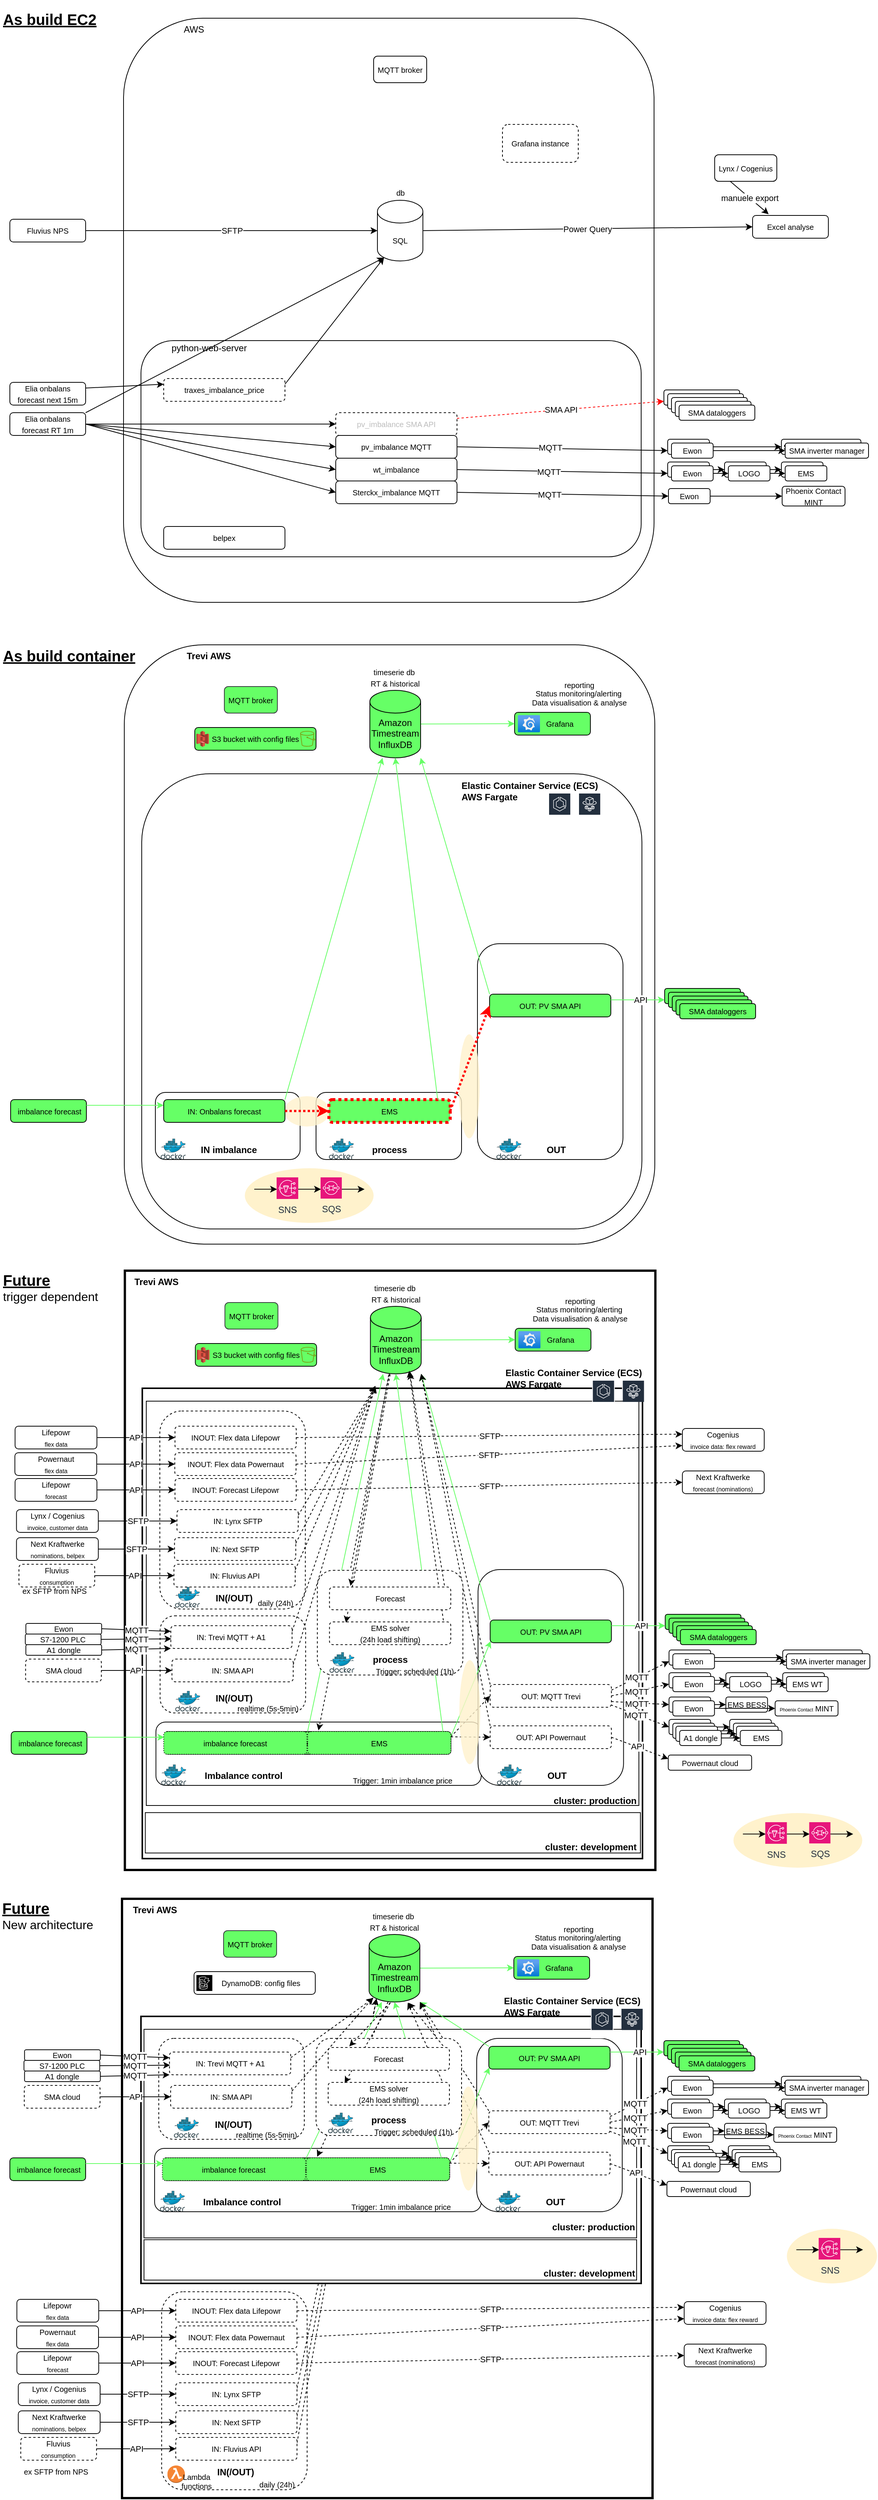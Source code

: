 <mxfile version="26.1.0">
  <diagram name="Pagina-1" id="ch-219JEEad0Wv71bElU">
    <mxGraphModel dx="1259" dy="655" grid="1" gridSize="10" guides="1" tooltips="1" connect="1" arrows="1" fold="1" page="1" pageScale="1" pageWidth="1169" pageHeight="827" math="0" shadow="0">
      <root>
        <mxCell id="0" />
        <mxCell id="1" parent="0" />
        <mxCell id="UE3FjT07E9iJuzuPnhd4-4" value="" style="rounded=1;whiteSpace=wrap;html=1;dashed=1;" vertex="1" parent="1">
          <mxGeometry x="218.26" y="3021" width="192" height="261" as="geometry" />
        </mxCell>
        <mxCell id="UE3FjT07E9iJuzuPnhd4-1" value="" style="rounded=0;whiteSpace=wrap;html=1;strokeWidth=3;fillColor=none;" vertex="1" parent="1">
          <mxGeometry x="166" y="2503" width="700" height="790" as="geometry" />
        </mxCell>
        <mxCell id="UE3FjT07E9iJuzuPnhd4-139" value="" style="endArrow=classic;html=1;rounded=0;exitX=1;exitY=0.25;exitDx=0;exitDy=0;strokeColor=#000000;entryX=0.145;entryY=1;entryDx=0;entryDy=-4.35;dashed=1;entryPerimeter=0;" edge="1" parent="1" source="UE3FjT07E9iJuzuPnhd4-127" target="UE3FjT07E9iJuzuPnhd4-62">
          <mxGeometry width="50" height="50" relative="1" as="geometry">
            <mxPoint x="397.5" y="2940" as="sourcePoint" />
            <mxPoint x="498.5" y="2655" as="targetPoint" />
          </mxGeometry>
        </mxCell>
        <mxCell id="UE3FjT07E9iJuzuPnhd4-140" value="" style="endArrow=classic;html=1;rounded=0;exitX=1;exitY=0.25;exitDx=0;exitDy=0;strokeColor=#000000;dashed=1;entryX=0.145;entryY=1;entryDx=0;entryDy=-4.35;entryPerimeter=0;" edge="1" parent="1" source="UE3FjT07E9iJuzuPnhd4-128" target="UE3FjT07E9iJuzuPnhd4-62">
          <mxGeometry width="50" height="50" relative="1" as="geometry">
            <mxPoint x="397.5" y="2870" as="sourcePoint" />
            <mxPoint x="500" y="2640" as="targetPoint" />
          </mxGeometry>
        </mxCell>
        <mxCell id="UE3FjT07E9iJuzuPnhd4-141" value="" style="endArrow=classic;html=1;rounded=0;exitX=1;exitY=0.25;exitDx=0;exitDy=0;strokeColor=#000000;dashed=1;entryX=0.145;entryY=1;entryDx=0;entryDy=-4.35;entryPerimeter=0;" edge="1" parent="1" source="UE3FjT07E9iJuzuPnhd4-129" target="UE3FjT07E9iJuzuPnhd4-62">
          <mxGeometry width="50" height="50" relative="1" as="geometry">
            <mxPoint x="397.5" y="2812" as="sourcePoint" />
            <mxPoint x="498.5" y="2655" as="targetPoint" />
          </mxGeometry>
        </mxCell>
        <mxCell id="IOpTdZNfMsy9UCbYXnR_-3" value="" style="rounded=0;whiteSpace=wrap;html=1;strokeWidth=3;" parent="1" vertex="1">
          <mxGeometry x="169.75" y="1675" width="700" height="790" as="geometry" />
        </mxCell>
        <mxCell id="IOpTdZNfMsy9UCbYXnR_-4" value="" style="rounded=0;whiteSpace=wrap;html=1;strokeWidth=2;" parent="1" vertex="1">
          <mxGeometry x="192.75" y="1830" width="660" height="620" as="geometry" />
        </mxCell>
        <mxCell id="LeE3TAbRjy3OZpj1xcED-46" value="" style="rounded=0;whiteSpace=wrap;html=1;fillColor=none;shadow=0;" parent="1" vertex="1">
          <mxGeometry x="198" y="1847" width="650" height="533" as="geometry" />
        </mxCell>
        <mxCell id="LeE3TAbRjy3OZpj1xcED-49" value="" style="rounded=1;whiteSpace=wrap;html=1;dashed=1;" parent="1" vertex="1">
          <mxGeometry x="215.88" y="1860" width="192" height="261" as="geometry" />
        </mxCell>
        <mxCell id="LeE3TAbRjy3OZpj1xcED-50" value="IN(/OUT)" style="text;html=1;align=center;verticalAlign=middle;whiteSpace=wrap;rounded=0;fontStyle=1" parent="1" vertex="1">
          <mxGeometry x="268.88" y="2092" width="90" height="30" as="geometry" />
        </mxCell>
        <mxCell id="LeE3TAbRjy3OZpj1xcED-51" value="" style="image;sketch=0;aspect=fixed;html=1;points=[];align=center;fontSize=12;image=img/lib/mscae/Docker.svg;" parent="1" vertex="1">
          <mxGeometry x="235.88" y="2092" width="32.98" height="27.04" as="geometry" />
        </mxCell>
        <mxCell id="rswGfNqE7HVyRveE84aS-66" value="" style="rounded=1;whiteSpace=wrap;html=1;" parent="1" vertex="1">
          <mxGeometry x="169" y="850" width="700" height="790" as="geometry" />
        </mxCell>
        <mxCell id="rswGfNqE7HVyRveE84aS-75" value="" style="rounded=1;whiteSpace=wrap;html=1;" parent="1" vertex="1">
          <mxGeometry x="192" y="1020" width="660" height="600" as="geometry" />
        </mxCell>
        <mxCell id="rswGfNqE7HVyRveE84aS-121" value="" style="rounded=1;whiteSpace=wrap;html=1;" parent="1" vertex="1">
          <mxGeometry x="210" y="1440" width="191" height="88.5" as="geometry" />
        </mxCell>
        <mxCell id="r9gsJSX6RoqanbE3VTS2-17" value="" style="rounded=1;whiteSpace=wrap;html=1;" parent="1" vertex="1">
          <mxGeometry x="422" y="1440" width="192" height="88.5" as="geometry" />
        </mxCell>
        <mxCell id="r9gsJSX6RoqanbE3VTS2-19" value="" style="rounded=1;whiteSpace=wrap;html=1;" parent="1" vertex="1">
          <mxGeometry x="635" y="1244" width="192" height="284.5" as="geometry" />
        </mxCell>
        <mxCell id="KNUL4cX1r_U77rqQdTEB-2" value="" style="rounded=1;whiteSpace=wrap;html=1;" parent="1" vertex="1">
          <mxGeometry x="168" y="24" width="700" height="770" as="geometry" />
        </mxCell>
        <mxCell id="KNUL4cX1r_U77rqQdTEB-1" value="&lt;font style=&quot;font-size: 10px;&quot;&gt;SQL&lt;/font&gt;" style="shape=cylinder3;whiteSpace=wrap;html=1;boundedLbl=1;backgroundOutline=1;size=15;" parent="1" vertex="1">
          <mxGeometry x="503" y="264" width="60" height="80" as="geometry" />
        </mxCell>
        <mxCell id="KNUL4cX1r_U77rqQdTEB-3" value="AWS" style="text;html=1;align=center;verticalAlign=middle;whiteSpace=wrap;rounded=0;" parent="1" vertex="1">
          <mxGeometry x="231" y="24" width="60" height="30" as="geometry" />
        </mxCell>
        <mxCell id="KNUL4cX1r_U77rqQdTEB-7" value="&lt;font style=&quot;font-size: 10px;&quot;&gt;Excel analyse&lt;/font&gt;" style="rounded=1;whiteSpace=wrap;html=1;" parent="1" vertex="1">
          <mxGeometry x="998" y="284" width="100" height="30" as="geometry" />
        </mxCell>
        <mxCell id="KNUL4cX1r_U77rqQdTEB-8" value="&lt;font style=&quot;font-size: 10px;&quot;&gt;Fluvius NPS&lt;/font&gt;" style="rounded=1;whiteSpace=wrap;html=1;" parent="1" vertex="1">
          <mxGeometry x="18" y="289" width="100" height="30" as="geometry" />
        </mxCell>
        <mxCell id="rswGfNqE7HVyRveE84aS-2" value="SFTP" style="endArrow=classic;html=1;rounded=0;entryX=0;entryY=0.5;entryDx=0;entryDy=0;entryPerimeter=0;exitX=1;exitY=0.5;exitDx=0;exitDy=0;" parent="1" source="KNUL4cX1r_U77rqQdTEB-8" target="KNUL4cX1r_U77rqQdTEB-1" edge="1">
          <mxGeometry width="50" height="50" relative="1" as="geometry">
            <mxPoint x="248" y="284" as="sourcePoint" />
            <mxPoint x="538" y="254" as="targetPoint" />
          </mxGeometry>
        </mxCell>
        <mxCell id="r9gsJSX6RoqanbE3VTS2-50" value="" style="ellipse;whiteSpace=wrap;html=1;fillColor=#FFF2CC;strokeColor=none;opacity=80;" parent="1" vertex="1">
          <mxGeometry x="380" y="1445" width="60" height="40" as="geometry" />
        </mxCell>
        <mxCell id="rswGfNqE7HVyRveE84aS-3" value="Power Query" style="endArrow=classic;html=1;rounded=0;exitX=1;exitY=0.5;exitDx=0;exitDy=0;exitPerimeter=0;entryX=0;entryY=0.5;entryDx=0;entryDy=0;" parent="1" source="KNUL4cX1r_U77rqQdTEB-1" target="KNUL4cX1r_U77rqQdTEB-7" edge="1">
          <mxGeometry x="-0.0" width="50" height="50" relative="1" as="geometry">
            <mxPoint x="868" y="294" as="sourcePoint" />
            <mxPoint x="918" y="244" as="targetPoint" />
            <mxPoint as="offset" />
          </mxGeometry>
        </mxCell>
        <mxCell id="rswGfNqE7HVyRveE84aS-8" value="&lt;font style=&quot;font-size: 10px;&quot;&gt;Grafana instance&lt;/font&gt;" style="rounded=1;whiteSpace=wrap;html=1;dashed=1;" parent="1" vertex="1">
          <mxGeometry x="668" y="164" width="100" height="50" as="geometry" />
        </mxCell>
        <mxCell id="rswGfNqE7HVyRveE84aS-9" value="" style="rounded=1;whiteSpace=wrap;html=1;" parent="1" vertex="1">
          <mxGeometry x="191" y="449" width="660" height="285" as="geometry" />
        </mxCell>
        <mxCell id="rswGfNqE7HVyRveE84aS-10" value="python-web-server" style="text;html=1;align=center;verticalAlign=middle;whiteSpace=wrap;rounded=0;" parent="1" vertex="1">
          <mxGeometry x="221" y="444" width="120" height="30" as="geometry" />
        </mxCell>
        <mxCell id="rswGfNqE7HVyRveE84aS-14" value="&lt;font style=&quot;font-size: 10px;&quot;&gt;belpex&lt;/font&gt;" style="rounded=1;whiteSpace=wrap;html=1;" parent="1" vertex="1">
          <mxGeometry x="221" y="694" width="160" height="30" as="geometry" />
        </mxCell>
        <mxCell id="rswGfNqE7HVyRveE84aS-16" value="&lt;div&gt;&lt;span style=&quot;font-size: 10px;&quot;&gt;pv_imbalance SMA API&lt;/span&gt;&lt;/div&gt;" style="rounded=1;whiteSpace=wrap;html=1;dashed=1;fillColor=none;fontColor=light-dark(#BDBDBD,#EDEDED);" parent="1" vertex="1">
          <mxGeometry x="448" y="544" width="160" height="30" as="geometry" />
        </mxCell>
        <mxCell id="rswGfNqE7HVyRveE84aS-17" value="&lt;div&gt;&lt;span style=&quot;font-size: 10px;&quot;&gt;wt_imbalance&lt;/span&gt;&lt;/div&gt;" style="rounded=1;whiteSpace=wrap;html=1;" parent="1" vertex="1">
          <mxGeometry x="448" y="604" width="160" height="30" as="geometry" />
        </mxCell>
        <mxCell id="rswGfNqE7HVyRveE84aS-18" value="&lt;font style=&quot;font-size: 10px;&quot;&gt;MQTT broker&lt;/font&gt;" style="rounded=1;whiteSpace=wrap;html=1;" parent="1" vertex="1">
          <mxGeometry x="498" y="74" width="70" height="35" as="geometry" />
        </mxCell>
        <mxCell id="rswGfNqE7HVyRveE84aS-21" value="&lt;font style=&quot;font-size: 10px;&quot;&gt;traxes_imbalance_price&lt;/font&gt;" style="rounded=1;whiteSpace=wrap;html=1;dashed=1;" parent="1" vertex="1">
          <mxGeometry x="221" y="499" width="160" height="30" as="geometry" />
        </mxCell>
        <mxCell id="rswGfNqE7HVyRveE84aS-24" value="&lt;font style=&quot;font-size: 10px;&quot;&gt;Elia onbalans forecast RT 1m&lt;/font&gt;" style="rounded=1;whiteSpace=wrap;html=1;" parent="1" vertex="1">
          <mxGeometry x="18" y="544" width="100" height="30" as="geometry" />
        </mxCell>
        <mxCell id="rswGfNqE7HVyRveE84aS-25" value="" style="endArrow=classic;html=1;rounded=0;exitX=1;exitY=0.25;exitDx=0;exitDy=0;entryX=0;entryY=0.25;entryDx=0;entryDy=0;" parent="1" source="VrljPDt0W4JhfJKuqfeu-1" target="rswGfNqE7HVyRveE84aS-21" edge="1">
          <mxGeometry width="50" height="50" relative="1" as="geometry">
            <mxPoint x="558" y="544" as="sourcePoint" />
            <mxPoint x="608" y="494" as="targetPoint" />
          </mxGeometry>
        </mxCell>
        <mxCell id="rswGfNqE7HVyRveE84aS-26" value="" style="endArrow=classic;html=1;rounded=0;exitX=1;exitY=0.5;exitDx=0;exitDy=0;entryX=0;entryY=0.5;entryDx=0;entryDy=0;" parent="1" source="rswGfNqE7HVyRveE84aS-24" target="rswGfNqE7HVyRveE84aS-16" edge="1">
          <mxGeometry width="50" height="50" relative="1" as="geometry">
            <mxPoint x="558" y="544" as="sourcePoint" />
            <mxPoint x="608" y="494" as="targetPoint" />
          </mxGeometry>
        </mxCell>
        <mxCell id="rswGfNqE7HVyRveE84aS-27" value="&lt;font style=&quot;font-size: 10px;&quot;&gt;SMA datalogger&lt;/font&gt;" style="rounded=1;whiteSpace=wrap;html=1;" parent="1" vertex="1">
          <mxGeometry x="881" y="514" width="100" height="20" as="geometry" />
        </mxCell>
        <mxCell id="rswGfNqE7HVyRveE84aS-28" value="SMA API" style="endArrow=classic;html=1;rounded=0;exitX=1;exitY=0.25;exitDx=0;exitDy=0;entryX=0;entryY=0.75;entryDx=0;entryDy=0;strokeColor=light-dark(#ff0000, #ededed);dashed=1;" parent="1" source="rswGfNqE7HVyRveE84aS-16" target="rswGfNqE7HVyRveE84aS-27" edge="1">
          <mxGeometry width="50" height="50" relative="1" as="geometry">
            <mxPoint x="551" y="514" as="sourcePoint" />
            <mxPoint x="601" y="464" as="targetPoint" />
          </mxGeometry>
        </mxCell>
        <mxCell id="rswGfNqE7HVyRveE84aS-29" value="&lt;font style=&quot;font-size: 10px;&quot;&gt;SMA datalogger&lt;/font&gt;" style="rounded=1;whiteSpace=wrap;html=1;" parent="1" vertex="1">
          <mxGeometry x="886" y="519" width="100" height="20" as="geometry" />
        </mxCell>
        <mxCell id="rswGfNqE7HVyRveE84aS-30" value="&lt;font style=&quot;font-size: 10px;&quot;&gt;SMA datalogger&lt;/font&gt;" style="rounded=1;whiteSpace=wrap;html=1;" parent="1" vertex="1">
          <mxGeometry x="891" y="524" width="100" height="20" as="geometry" />
        </mxCell>
        <mxCell id="rswGfNqE7HVyRveE84aS-32" value="&lt;font style=&quot;font-size: 10px;&quot;&gt;SMA datalogger&lt;/font&gt;" style="rounded=1;whiteSpace=wrap;html=1;" parent="1" vertex="1">
          <mxGeometry x="896" y="529" width="100" height="20" as="geometry" />
        </mxCell>
        <mxCell id="rswGfNqE7HVyRveE84aS-31" value="&lt;font style=&quot;font-size: 10px;&quot;&gt;SMA dataloggers&lt;/font&gt;" style="rounded=1;whiteSpace=wrap;html=1;" parent="1" vertex="1">
          <mxGeometry x="901" y="534" width="100" height="20" as="geometry" />
        </mxCell>
        <mxCell id="rswGfNqE7HVyRveE84aS-33" value="&lt;font style=&quot;font-size: 10px;&quot;&gt;Ewon&lt;/font&gt;" style="rounded=1;whiteSpace=wrap;html=1;" parent="1" vertex="1">
          <mxGeometry x="886" y="609" width="55" height="20" as="geometry" />
        </mxCell>
        <mxCell id="rswGfNqE7HVyRveE84aS-34" value="&lt;font style=&quot;font-size: 10px;&quot;&gt;LOGO&lt;/font&gt;" style="rounded=1;whiteSpace=wrap;html=1;" parent="1" vertex="1">
          <mxGeometry x="961" y="609" width="55" height="20" as="geometry" />
        </mxCell>
        <mxCell id="rswGfNqE7HVyRveE84aS-35" value="" style="endArrow=classic;html=1;rounded=0;exitX=1;exitY=0.5;exitDx=0;exitDy=0;entryX=0;entryY=0.75;entryDx=0;entryDy=0;" parent="1" source="rswGfNqE7HVyRveE84aS-17" target="rswGfNqE7HVyRveE84aS-33" edge="1">
          <mxGeometry width="50" height="50" relative="1" as="geometry">
            <mxPoint x="641" y="484" as="sourcePoint" />
            <mxPoint x="881" y="624" as="targetPoint" />
          </mxGeometry>
        </mxCell>
        <mxCell id="rswGfNqE7HVyRveE84aS-49" value="MQTT" style="edgeLabel;html=1;align=center;verticalAlign=middle;resizable=0;points=[];" parent="rswGfNqE7HVyRveE84aS-35" vertex="1" connectable="0">
          <mxGeometry x="-0.13" y="-1" relative="1" as="geometry">
            <mxPoint as="offset" />
          </mxGeometry>
        </mxCell>
        <mxCell id="rswGfNqE7HVyRveE84aS-36" value="" style="endArrow=classic;html=1;rounded=0;exitX=1;exitY=0.5;exitDx=0;exitDy=0;entryX=0;entryY=0.5;entryDx=0;entryDy=0;" parent="1" source="rswGfNqE7HVyRveE84aS-33" target="rswGfNqE7HVyRveE84aS-34" edge="1">
          <mxGeometry width="50" height="50" relative="1" as="geometry">
            <mxPoint x="641" y="484" as="sourcePoint" />
            <mxPoint x="691" y="434" as="targetPoint" />
          </mxGeometry>
        </mxCell>
        <mxCell id="rswGfNqE7HVyRveE84aS-37" value="&lt;font style=&quot;font-size: 10px;&quot;&gt;Ewon&lt;/font&gt;" style="rounded=1;whiteSpace=wrap;html=1;" parent="1" vertex="1">
          <mxGeometry x="891" y="614" width="55" height="20" as="geometry" />
        </mxCell>
        <mxCell id="rswGfNqE7HVyRveE84aS-39" value="" style="endArrow=classic;html=1;rounded=0;exitX=1;exitY=0.5;exitDx=0;exitDy=0;entryX=0;entryY=0.5;entryDx=0;entryDy=0;" parent="1" source="rswGfNqE7HVyRveE84aS-37" target="rswGfNqE7HVyRveE84aS-38" edge="1">
          <mxGeometry width="50" height="50" relative="1" as="geometry">
            <mxPoint x="646" y="489" as="sourcePoint" />
            <mxPoint x="696" y="439" as="targetPoint" />
          </mxGeometry>
        </mxCell>
        <mxCell id="rswGfNqE7HVyRveE84aS-40" value="&lt;div&gt;&lt;span style=&quot;font-size: 10px;&quot;&gt;pv_imbalance MQTT&lt;/span&gt;&lt;/div&gt;" style="rounded=1;whiteSpace=wrap;html=1;" parent="1" vertex="1">
          <mxGeometry x="448" y="574" width="160" height="30" as="geometry" />
        </mxCell>
        <mxCell id="rswGfNqE7HVyRveE84aS-41" value="&lt;font style=&quot;font-size: 10px;&quot;&gt;Ewon&lt;/font&gt;" style="rounded=1;whiteSpace=wrap;html=1;" parent="1" vertex="1">
          <mxGeometry x="886" y="579" width="55" height="20" as="geometry" />
        </mxCell>
        <mxCell id="rswGfNqE7HVyRveE84aS-43" value="" style="endArrow=classic;html=1;rounded=0;exitX=1;exitY=0.5;exitDx=0;exitDy=0;entryX=0;entryY=0.75;entryDx=0;entryDy=0;" parent="1" source="rswGfNqE7HVyRveE84aS-40" target="rswGfNqE7HVyRveE84aS-41" edge="1">
          <mxGeometry width="50" height="50" relative="1" as="geometry">
            <mxPoint x="641" y="454" as="sourcePoint" />
            <mxPoint x="881" y="594" as="targetPoint" />
          </mxGeometry>
        </mxCell>
        <mxCell id="rswGfNqE7HVyRveE84aS-48" value="MQTT" style="edgeLabel;html=1;align=center;verticalAlign=middle;resizable=0;points=[];" parent="rswGfNqE7HVyRveE84aS-43" vertex="1" connectable="0">
          <mxGeometry x="-0.119" y="1" relative="1" as="geometry">
            <mxPoint as="offset" />
          </mxGeometry>
        </mxCell>
        <mxCell id="rswGfNqE7HVyRveE84aS-44" value="" style="endArrow=classic;html=1;rounded=0;exitX=1;exitY=0.5;exitDx=0;exitDy=0;entryX=0;entryY=0.5;entryDx=0;entryDy=0;" parent="1" source="rswGfNqE7HVyRveE84aS-41" target="rswGfNqE7HVyRveE84aS-55" edge="1">
          <mxGeometry width="50" height="50" relative="1" as="geometry">
            <mxPoint x="641" y="454" as="sourcePoint" />
            <mxPoint x="961" y="589" as="targetPoint" />
          </mxGeometry>
        </mxCell>
        <mxCell id="rswGfNqE7HVyRveE84aS-45" value="&lt;font style=&quot;font-size: 10px;&quot;&gt;Ewon&lt;/font&gt;" style="rounded=1;whiteSpace=wrap;html=1;" parent="1" vertex="1">
          <mxGeometry x="891" y="584" width="55" height="20" as="geometry" />
        </mxCell>
        <mxCell id="rswGfNqE7HVyRveE84aS-50" value="&lt;font style=&quot;font-size: 10px;&quot;&gt;EMS&lt;/font&gt;" style="rounded=1;whiteSpace=wrap;html=1;" parent="1" vertex="1">
          <mxGeometry x="1036" y="609" width="55" height="20" as="geometry" />
        </mxCell>
        <mxCell id="rswGfNqE7HVyRveE84aS-51" value="" style="endArrow=classic;html=1;rounded=0;exitX=1;exitY=0.5;exitDx=0;exitDy=0;entryX=0;entryY=0.5;entryDx=0;entryDy=0;" parent="1" source="rswGfNqE7HVyRveE84aS-34" target="rswGfNqE7HVyRveE84aS-50" edge="1">
          <mxGeometry width="50" height="50" relative="1" as="geometry">
            <mxPoint x="1016" y="619" as="sourcePoint" />
            <mxPoint x="766" y="434" as="targetPoint" />
          </mxGeometry>
        </mxCell>
        <mxCell id="rswGfNqE7HVyRveE84aS-52" value="&lt;font style=&quot;font-size: 10px;&quot;&gt;EMS&lt;/font&gt;" style="rounded=1;whiteSpace=wrap;html=1;" parent="1" vertex="1">
          <mxGeometry x="1041" y="614" width="55" height="20" as="geometry" />
        </mxCell>
        <mxCell id="rswGfNqE7HVyRveE84aS-53" value="" style="endArrow=classic;html=1;rounded=0;exitX=1;exitY=0.5;exitDx=0;exitDy=0;entryX=0;entryY=0.5;entryDx=0;entryDy=0;" parent="1" source="rswGfNqE7HVyRveE84aS-38" target="rswGfNqE7HVyRveE84aS-52" edge="1">
          <mxGeometry width="50" height="50" relative="1" as="geometry">
            <mxPoint x="1021" y="624" as="sourcePoint" />
            <mxPoint x="771" y="439" as="targetPoint" />
          </mxGeometry>
        </mxCell>
        <mxCell id="rswGfNqE7HVyRveE84aS-38" value="&lt;font style=&quot;font-size: 10px;&quot;&gt;LOGO&lt;/font&gt;" style="rounded=1;whiteSpace=wrap;html=1;" parent="1" vertex="1">
          <mxGeometry x="966" y="614" width="55" height="20" as="geometry" />
        </mxCell>
        <mxCell id="rswGfNqE7HVyRveE84aS-55" value="&lt;span style=&quot;font-size: 10px;&quot;&gt;SMA inverter manager&lt;/span&gt;" style="rounded=1;whiteSpace=wrap;html=1;" parent="1" vertex="1">
          <mxGeometry x="1036" y="579" width="105" height="20" as="geometry" />
        </mxCell>
        <mxCell id="rswGfNqE7HVyRveE84aS-57" value="&lt;font style=&quot;font-size: 10px;&quot;&gt;SMA inverter manager&lt;/font&gt;" style="rounded=1;whiteSpace=wrap;html=1;" parent="1" vertex="1">
          <mxGeometry x="1041" y="584" width="110" height="20" as="geometry" />
        </mxCell>
        <mxCell id="rswGfNqE7HVyRveE84aS-47" value="" style="endArrow=classic;html=1;rounded=0;exitX=1;exitY=0.5;exitDx=0;exitDy=0;entryX=0;entryY=0.5;entryDx=0;entryDy=0;" parent="1" source="rswGfNqE7HVyRveE84aS-45" target="rswGfNqE7HVyRveE84aS-57" edge="1">
          <mxGeometry width="50" height="50" relative="1" as="geometry">
            <mxPoint x="646" y="459" as="sourcePoint" />
            <mxPoint x="966" y="594" as="targetPoint" />
          </mxGeometry>
        </mxCell>
        <mxCell id="rswGfNqE7HVyRveE84aS-61" value="" style="endArrow=classic;html=1;rounded=0;exitX=1;exitY=0.5;exitDx=0;exitDy=0;entryX=0;entryY=0.5;entryDx=0;entryDy=0;" parent="1" source="rswGfNqE7HVyRveE84aS-24" target="rswGfNqE7HVyRveE84aS-40" edge="1">
          <mxGeometry width="50" height="50" relative="1" as="geometry">
            <mxPoint x="541" y="444" as="sourcePoint" />
            <mxPoint x="591" y="394" as="targetPoint" />
          </mxGeometry>
        </mxCell>
        <mxCell id="rswGfNqE7HVyRveE84aS-62" value="" style="endArrow=classic;html=1;rounded=0;exitX=1;exitY=0.5;exitDx=0;exitDy=0;entryX=0;entryY=0.5;entryDx=0;entryDy=0;" parent="1" source="rswGfNqE7HVyRveE84aS-24" target="rswGfNqE7HVyRveE84aS-17" edge="1">
          <mxGeometry width="50" height="50" relative="1" as="geometry">
            <mxPoint x="541" y="444" as="sourcePoint" />
            <mxPoint x="591" y="394" as="targetPoint" />
          </mxGeometry>
        </mxCell>
        <mxCell id="rswGfNqE7HVyRveE84aS-64" value="&lt;font style=&quot;font-size: 10px;&quot;&gt;db&lt;/font&gt;" style="text;html=1;align=center;verticalAlign=middle;whiteSpace=wrap;rounded=0;" parent="1" vertex="1">
          <mxGeometry x="496.5" y="239" width="73" height="30" as="geometry" />
        </mxCell>
        <mxCell id="rswGfNqE7HVyRveE84aS-68" value="Trevi AWS" style="text;html=1;align=center;verticalAlign=middle;whiteSpace=wrap;rounded=0;fontStyle=1" parent="1" vertex="1">
          <mxGeometry x="241" y="850" width="79" height="30" as="geometry" />
        </mxCell>
        <mxCell id="rswGfNqE7HVyRveE84aS-69" value="&lt;font style=&quot;font-size: 10px;&quot;&gt;&amp;nbsp; &amp;nbsp; &amp;nbsp; &amp;nbsp;Grafana&lt;/font&gt;" style="rounded=1;whiteSpace=wrap;html=1;fillColor=#66FF66;" parent="1" vertex="1">
          <mxGeometry x="684" y="939" width="100" height="30" as="geometry" />
        </mxCell>
        <mxCell id="rswGfNqE7HVyRveE84aS-72" value="" style="endArrow=classic;html=1;rounded=0;entryX=0;entryY=0.5;entryDx=0;entryDy=0;strokeColor=#66FF66;" parent="1" source="rswGfNqE7HVyRveE84aS-152" target="rswGfNqE7HVyRveE84aS-69" edge="1">
          <mxGeometry x="-0.0" width="50" height="50" relative="1" as="geometry">
            <mxPoint x="651" y="1089" as="sourcePoint" />
            <mxPoint x="919" y="1029" as="targetPoint" />
            <mxPoint as="offset" />
          </mxGeometry>
        </mxCell>
        <mxCell id="rswGfNqE7HVyRveE84aS-74" value="&lt;div&gt;&lt;font style=&quot;font-size: 10px;&quot;&gt;Data visualisation &amp;amp; analyse&lt;/font&gt;&lt;/div&gt;" style="rounded=1;whiteSpace=wrap;html=1;dashed=1;strokeColor=none;" parent="1" vertex="1">
          <mxGeometry x="704" y="919" width="131" height="14" as="geometry" />
        </mxCell>
        <mxCell id="rswGfNqE7HVyRveE84aS-80" value="&lt;font style=&quot;font-size: 10px;&quot;&gt;MQTT broker&lt;/font&gt;" style="rounded=1;whiteSpace=wrap;html=1;fillColor=light-dark(#66ff66, #203a00);strokeColor=#36393d;" parent="1" vertex="1">
          <mxGeometry x="301" y="905" width="70" height="35" as="geometry" />
        </mxCell>
        <mxCell id="rswGfNqE7HVyRveE84aS-84" value="&lt;font style=&quot;font-size: 10px;&quot;&gt;&amp;nbsp;imbalance forecast&lt;/font&gt;" style="rounded=1;whiteSpace=wrap;html=1;fillColor=#66FF66;" parent="1" vertex="1">
          <mxGeometry x="19" y="1449.5" width="100" height="30" as="geometry" />
        </mxCell>
        <mxCell id="rswGfNqE7HVyRveE84aS-87" value="&lt;font style=&quot;font-size: 10px;&quot;&gt;SMA datalogger&lt;/font&gt;" style="rounded=1;whiteSpace=wrap;html=1;fillColor=#66FF66;" parent="1" vertex="1">
          <mxGeometry x="882" y="1303" width="100" height="20" as="geometry" />
        </mxCell>
        <mxCell id="rswGfNqE7HVyRveE84aS-89" value="&lt;font style=&quot;font-size: 10px;&quot;&gt;SMA datalogger&lt;/font&gt;" style="rounded=1;whiteSpace=wrap;html=1;fillColor=#66FF66;" parent="1" vertex="1">
          <mxGeometry x="887" y="1308" width="100" height="20" as="geometry" />
        </mxCell>
        <mxCell id="rswGfNqE7HVyRveE84aS-90" value="&lt;font style=&quot;font-size: 10px;&quot;&gt;SMA datalogger&lt;/font&gt;" style="rounded=1;whiteSpace=wrap;html=1;fillColor=#66FF66;" parent="1" vertex="1">
          <mxGeometry x="892" y="1313" width="100" height="20" as="geometry" />
        </mxCell>
        <mxCell id="rswGfNqE7HVyRveE84aS-91" value="&lt;font style=&quot;font-size: 10px;&quot;&gt;SMA datalogger&lt;/font&gt;" style="rounded=1;whiteSpace=wrap;html=1;fillColor=#66FF66;" parent="1" vertex="1">
          <mxGeometry x="897" y="1318" width="100" height="20" as="geometry" />
        </mxCell>
        <mxCell id="rswGfNqE7HVyRveE84aS-92" value="&lt;font style=&quot;font-size: 10px;&quot;&gt;SMA dataloggers&lt;/font&gt;" style="rounded=1;whiteSpace=wrap;html=1;fillColor=#66FF66;" parent="1" vertex="1">
          <mxGeometry x="902" y="1323" width="100" height="20" as="geometry" />
        </mxCell>
        <mxCell id="rswGfNqE7HVyRveE84aS-120" value="&lt;span style=&quot;font-size: 10px;&quot;&gt;timeserie db&amp;nbsp;&lt;/span&gt;&lt;div&gt;&lt;span style=&quot;font-size: 10px;&quot;&gt;RT &amp;amp; historical&lt;/span&gt;&lt;/div&gt;" style="text;html=1;align=center;verticalAlign=middle;whiteSpace=wrap;rounded=0;" parent="1" vertex="1">
          <mxGeometry x="490" y="878" width="73" height="30" as="geometry" />
        </mxCell>
        <mxCell id="rswGfNqE7HVyRveE84aS-78" value="&lt;div&gt;&lt;span style=&quot;font-size: 10px;&quot;&gt;OUT: PV SMA API&lt;/span&gt;&lt;/div&gt;" style="rounded=1;whiteSpace=wrap;html=1;fillColor=#66FF66;" parent="1" vertex="1">
          <mxGeometry x="651" y="1310.5" width="160" height="30" as="geometry" />
        </mxCell>
        <mxCell id="rswGfNqE7HVyRveE84aS-85" value="" style="endArrow=classic;html=1;rounded=0;exitX=1;exitY=0.25;exitDx=0;exitDy=0;entryX=0;entryY=0.25;entryDx=0;entryDy=0;fillColor=#66FF66;strokeColor=#66FF66;" parent="1" source="rswGfNqE7HVyRveE84aS-84" target="rswGfNqE7HVyRveE84aS-82" edge="1">
          <mxGeometry width="50" height="50" relative="1" as="geometry">
            <mxPoint x="559" y="1447" as="sourcePoint" />
            <mxPoint x="609" y="1397" as="targetPoint" />
          </mxGeometry>
        </mxCell>
        <mxCell id="rswGfNqE7HVyRveE84aS-88" value="API" style="endArrow=classic;html=1;rounded=0;exitX=1;exitY=0.25;exitDx=0;exitDy=0;entryX=0;entryY=0.75;entryDx=0;entryDy=0;strokeColor=#66FF66;" parent="1" source="rswGfNqE7HVyRveE84aS-78" target="rswGfNqE7HVyRveE84aS-87" edge="1">
          <mxGeometry x="0.099" width="50" height="50" relative="1" as="geometry">
            <mxPoint x="552" y="1303" as="sourcePoint" />
            <mxPoint x="602" y="1253" as="targetPoint" />
            <mxPoint as="offset" />
          </mxGeometry>
        </mxCell>
        <mxCell id="rswGfNqE7HVyRveE84aS-82" value="&lt;span style=&quot;font-size: 10px;&quot;&gt;IN:&amp;nbsp;&lt;/span&gt;&lt;span style=&quot;font-size: 10px; background-color: initial;&quot;&gt;Onbalans forecast&lt;/span&gt;" style="rounded=1;whiteSpace=wrap;html=1;fillColor=#66FF66;" parent="1" vertex="1">
          <mxGeometry x="221" y="1449.5" width="160" height="30" as="geometry" />
        </mxCell>
        <mxCell id="rswGfNqE7HVyRveE84aS-123" value="&lt;div&gt;&lt;span style=&quot;font-size: 10px;&quot;&gt;EMS&lt;/span&gt;&lt;/div&gt;" style="rounded=1;whiteSpace=wrap;html=1;fillColor=#66FF66;strokeColor=#FF0000;strokeWidth=4;dashed=1;dashPattern=1 1;" parent="1" vertex="1">
          <mxGeometry x="439" y="1449.5" width="160" height="30" as="geometry" />
        </mxCell>
        <mxCell id="rswGfNqE7HVyRveE84aS-125" value="IN imbalance" style="text;html=1;align=center;verticalAlign=middle;whiteSpace=wrap;rounded=0;fontStyle=1" parent="1" vertex="1">
          <mxGeometry x="262" y="1501" width="90" height="30" as="geometry" />
        </mxCell>
        <mxCell id="rswGfNqE7HVyRveE84aS-152" value="&lt;div&gt;Amazon&lt;/div&gt;&lt;div&gt;Timestream&lt;/div&gt;InfluxDB" style="shape=cylinder3;whiteSpace=wrap;html=1;boundedLbl=1;backgroundOutline=1;size=15;strokeColor=#000000;fillColor=#66FF66;" parent="1" vertex="1">
          <mxGeometry x="493" y="910" width="67" height="89" as="geometry" />
        </mxCell>
        <mxCell id="rswGfNqE7HVyRveE84aS-206" value="&lt;p style=&quot;margin: 0in; font-size: 7.5pt;&quot;&gt;&lt;span style=&quot;background-image: initial; background-position: initial; background-size: initial; background-repeat: initial; background-attachment: initial; background-origin: initial; background-clip: initial;&quot;&gt;Status monitoring/alerting&lt;/span&gt;&lt;/p&gt;" style="rounded=1;whiteSpace=wrap;html=1;dashed=1;strokeColor=none;" parent="1" vertex="1">
          <mxGeometry x="703" y="908" width="131" height="11" as="geometry" />
        </mxCell>
        <mxCell id="rswGfNqE7HVyRveE84aS-212" value="&lt;b&gt;&lt;font style=&quot;font-size: 20px;&quot;&gt;&lt;u style=&quot;&quot;&gt;As build EC2&lt;/u&gt;&lt;/font&gt;&lt;/b&gt;" style="text;html=1;align=left;verticalAlign=middle;whiteSpace=wrap;rounded=0;" parent="1" vertex="1">
          <mxGeometry x="6.5" width="150" height="50" as="geometry" />
        </mxCell>
        <mxCell id="rswGfNqE7HVyRveE84aS-213" value="&lt;b&gt;&lt;font style=&quot;font-size: 20px;&quot;&gt;&lt;u style=&quot;&quot;&gt;As build container&lt;/u&gt;&lt;/font&gt;&lt;/b&gt;" style="text;html=1;align=left;verticalAlign=middle;whiteSpace=wrap;rounded=0;" parent="1" vertex="1">
          <mxGeometry x="6.5" y="839" width="193.5" height="50" as="geometry" />
        </mxCell>
        <mxCell id="VrljPDt0W4JhfJKuqfeu-1" value="&lt;font style=&quot;font-size: 10px;&quot;&gt;Elia onbalans forecast next 15m&lt;/font&gt;" style="rounded=1;whiteSpace=wrap;html=1;" parent="1" vertex="1">
          <mxGeometry x="18" y="504" width="100" height="30" as="geometry" />
        </mxCell>
        <mxCell id="VrljPDt0W4JhfJKuqfeu-2" value="" style="endArrow=classic;html=1;rounded=0;entryX=0.145;entryY=1;entryDx=0;entryDy=-4.35;entryPerimeter=0;exitX=1;exitY=0.25;exitDx=0;exitDy=0;" parent="1" source="rswGfNqE7HVyRveE84aS-21" target="KNUL4cX1r_U77rqQdTEB-1" edge="1">
          <mxGeometry width="50" height="50" relative="1" as="geometry">
            <mxPoint x="460" y="560" as="sourcePoint" />
            <mxPoint x="510" y="510" as="targetPoint" />
          </mxGeometry>
        </mxCell>
        <mxCell id="VrljPDt0W4JhfJKuqfeu-3" value="" style="endArrow=classic;html=1;rounded=0;entryX=0.145;entryY=1;entryDx=0;entryDy=-4.35;entryPerimeter=0;exitX=1;exitY=0;exitDx=0;exitDy=0;" parent="1" source="rswGfNqE7HVyRveE84aS-24" target="KNUL4cX1r_U77rqQdTEB-1" edge="1">
          <mxGeometry width="50" height="50" relative="1" as="geometry">
            <mxPoint x="460" y="560" as="sourcePoint" />
            <mxPoint x="510" y="510" as="targetPoint" />
          </mxGeometry>
        </mxCell>
        <mxCell id="bmtWLTp9S_v2I6B9r55R-2" value="&lt;font style=&quot;font-size: 10px;&quot;&gt;Lynx / Cogenius&lt;/font&gt;" style="rounded=1;whiteSpace=wrap;html=1;" parent="1" vertex="1">
          <mxGeometry x="948" y="204" width="82" height="35" as="geometry" />
        </mxCell>
        <mxCell id="bmtWLTp9S_v2I6B9r55R-4" value="manuele export" style="endArrow=classic;html=1;rounded=0;exitX=0.25;exitY=1;exitDx=0;exitDy=0;entryX=0.212;entryY=-0.056;entryDx=0;entryDy=0;entryPerimeter=0;" parent="1" source="bmtWLTp9S_v2I6B9r55R-2" target="KNUL4cX1r_U77rqQdTEB-7" edge="1">
          <mxGeometry x="-0.0" width="50" height="50" relative="1" as="geometry">
            <mxPoint x="750" y="244" as="sourcePoint" />
            <mxPoint x="1185" y="239" as="targetPoint" />
            <mxPoint as="offset" />
          </mxGeometry>
        </mxCell>
        <mxCell id="bmtWLTp9S_v2I6B9r55R-6" value="&lt;div&gt;&lt;span style=&quot;font-size: 10px;&quot;&gt;Sterckx_imbalance MQTT&lt;/span&gt;&lt;/div&gt;" style="rounded=1;whiteSpace=wrap;html=1;" parent="1" vertex="1">
          <mxGeometry x="448" y="634" width="160" height="30" as="geometry" />
        </mxCell>
        <mxCell id="bmtWLTp9S_v2I6B9r55R-7" value="" style="endArrow=classic;html=1;rounded=0;exitX=1;exitY=0.5;exitDx=0;exitDy=0;entryX=0;entryY=0.5;entryDx=0;entryDy=0;" parent="1" source="rswGfNqE7HVyRveE84aS-24" target="bmtWLTp9S_v2I6B9r55R-6" edge="1">
          <mxGeometry width="50" height="50" relative="1" as="geometry">
            <mxPoint x="128" y="569" as="sourcePoint" />
            <mxPoint x="458" y="629" as="targetPoint" />
          </mxGeometry>
        </mxCell>
        <mxCell id="bmtWLTp9S_v2I6B9r55R-8" value="" style="endArrow=classic;html=1;rounded=0;exitX=1;exitY=0.5;exitDx=0;exitDy=0;entryX=0;entryY=0.5;entryDx=0;entryDy=0;" parent="1" source="bmtWLTp9S_v2I6B9r55R-6" target="bmtWLTp9S_v2I6B9r55R-10" edge="1">
          <mxGeometry width="50" height="50" relative="1" as="geometry">
            <mxPoint x="618" y="629" as="sourcePoint" />
            <mxPoint x="896" y="634" as="targetPoint" />
          </mxGeometry>
        </mxCell>
        <mxCell id="bmtWLTp9S_v2I6B9r55R-9" value="MQTT" style="edgeLabel;html=1;align=center;verticalAlign=middle;resizable=0;points=[];" parent="bmtWLTp9S_v2I6B9r55R-8" vertex="1" connectable="0">
          <mxGeometry x="-0.13" y="-1" relative="1" as="geometry">
            <mxPoint as="offset" />
          </mxGeometry>
        </mxCell>
        <mxCell id="bmtWLTp9S_v2I6B9r55R-10" value="&lt;font style=&quot;font-size: 10px;&quot;&gt;Ewon&lt;/font&gt;" style="rounded=1;whiteSpace=wrap;html=1;" parent="1" vertex="1">
          <mxGeometry x="887" y="644" width="55" height="20" as="geometry" />
        </mxCell>
        <mxCell id="bmtWLTp9S_v2I6B9r55R-11" value="&lt;font style=&quot;font-size: 10px;&quot;&gt;Phoenix Contact MINT&lt;/font&gt;" style="rounded=1;whiteSpace=wrap;html=1;" parent="1" vertex="1">
          <mxGeometry x="1037" y="641" width="83" height="26" as="geometry" />
        </mxCell>
        <mxCell id="bmtWLTp9S_v2I6B9r55R-12" value="" style="endArrow=classic;html=1;rounded=0;exitX=1;exitY=0.5;exitDx=0;exitDy=0;entryX=0;entryY=0.5;entryDx=0;entryDy=0;" parent="1" source="bmtWLTp9S_v2I6B9r55R-10" target="bmtWLTp9S_v2I6B9r55R-11" edge="1">
          <mxGeometry width="50" height="50" relative="1" as="geometry">
            <mxPoint x="642" y="519" as="sourcePoint" />
            <mxPoint x="962" y="654" as="targetPoint" />
          </mxGeometry>
        </mxCell>
        <mxCell id="bmtWLTp9S_v2I6B9r55R-16" value="&lt;p style=&quot;margin: 0in; font-size: 7.5pt;&quot;&gt;&lt;span style=&quot;background-image: initial; background-position: initial; background-size: initial; background-repeat: initial; background-attachment: initial; background-origin: initial; background-clip: initial;&quot;&gt;reporting&lt;/span&gt;&lt;/p&gt;" style="rounded=1;whiteSpace=wrap;html=1;dashed=1;strokeColor=none;" parent="1" vertex="1">
          <mxGeometry x="704" y="899" width="131" height="7" as="geometry" />
        </mxCell>
        <mxCell id="BSSiuGZMnpmqFMswEzqa-1" value="&lt;font style=&quot;font-size: 10px;&quot;&gt;S3 bucket with config files&lt;/font&gt;" style="rounded=1;whiteSpace=wrap;html=1;fillColor=#66FF66;" parent="1" vertex="1">
          <mxGeometry x="262" y="959" width="160" height="30" as="geometry" />
        </mxCell>
        <mxCell id="BSSiuGZMnpmqFMswEzqa-4" value="" style="endArrow=classic;html=1;rounded=0;exitX=0;exitY=0;exitDx=0;exitDy=0;strokeColor=#66FF66;entryX=1;entryY=1;entryDx=0;entryDy=0;" parent="1" source="rswGfNqE7HVyRveE84aS-78" target="rswGfNqE7HVyRveE84aS-152" edge="1">
          <mxGeometry width="50" height="50" relative="1" as="geometry">
            <mxPoint x="529" y="1436" as="sourcePoint" />
            <mxPoint x="534" y="1209" as="targetPoint" />
          </mxGeometry>
        </mxCell>
        <mxCell id="r9gsJSX6RoqanbE3VTS2-18" value="process" style="text;html=1;align=center;verticalAlign=middle;whiteSpace=wrap;rounded=0;fontStyle=1" parent="1" vertex="1">
          <mxGeometry x="464" y="1501" width="110" height="30" as="geometry" />
        </mxCell>
        <mxCell id="r9gsJSX6RoqanbE3VTS2-20" value="OUT" style="text;html=1;align=center;verticalAlign=middle;whiteSpace=wrap;rounded=0;fontStyle=1" parent="1" vertex="1">
          <mxGeometry x="684" y="1501" width="110" height="30" as="geometry" />
        </mxCell>
        <mxCell id="r9gsJSX6RoqanbE3VTS2-22" value="Elastic Container Service (ECS)&amp;nbsp;&lt;div&gt;AWS Fargate&lt;/div&gt;" style="text;html=1;align=left;verticalAlign=middle;whiteSpace=wrap;rounded=0;fontStyle=1" parent="1" vertex="1">
          <mxGeometry x="612" y="1028" width="254" height="30" as="geometry" />
        </mxCell>
        <mxCell id="rswGfNqE7HVyRveE84aS-124" value="" style="endArrow=classic;html=1;rounded=0;exitX=1;exitY=0.5;exitDx=0;exitDy=0;entryX=0;entryY=0.5;entryDx=0;entryDy=0;strokeColor=#FF0000;strokeWidth=3;dashed=1;dashPattern=1 1;" parent="1" source="rswGfNqE7HVyRveE84aS-82" target="rswGfNqE7HVyRveE84aS-123" edge="1">
          <mxGeometry width="50" height="50" relative="1" as="geometry">
            <mxPoint x="381" y="1462" as="sourcePoint" />
            <mxPoint x="651" y="1465" as="targetPoint" />
          </mxGeometry>
        </mxCell>
        <mxCell id="rswGfNqE7HVyRveE84aS-83" value="" style="endArrow=classic;html=1;rounded=0;exitX=1;exitY=0;exitDx=0;exitDy=0;entryX=0.25;entryY=1;entryDx=0;entryDy=0;strokeColor=#66FF66;" parent="1" source="rswGfNqE7HVyRveE84aS-82" target="rswGfNqE7HVyRveE84aS-152" edge="1">
          <mxGeometry width="50" height="50" relative="1" as="geometry">
            <mxPoint x="409" y="1344" as="sourcePoint" />
            <mxPoint x="497.7" y="1199.65" as="targetPoint" />
          </mxGeometry>
        </mxCell>
        <mxCell id="r9gsJSX6RoqanbE3VTS2-33" value="" style="sketch=0;outlineConnect=0;fontColor=#232F3E;gradientColor=none;strokeColor=#ffffff;fillColor=#232F3E;dashed=0;verticalLabelPosition=middle;verticalAlign=bottom;align=center;html=1;whiteSpace=wrap;fontSize=10;fontStyle=1;spacing=3;shape=mxgraph.aws4.productIcon;prIcon=mxgraph.aws4.fargate;" parent="1" vertex="1">
          <mxGeometry x="768" y="1045" width="30" height="50" as="geometry" />
        </mxCell>
        <mxCell id="r9gsJSX6RoqanbE3VTS2-34" value="" style="image;sketch=0;aspect=fixed;html=1;points=[];align=center;fontSize=12;image=img/lib/mscae/Docker.svg;" parent="1" vertex="1">
          <mxGeometry x="217" y="1501" width="32.98" height="27.04" as="geometry" />
        </mxCell>
        <mxCell id="r9gsJSX6RoqanbE3VTS2-37" value="" style="image;aspect=fixed;html=1;points=[];align=center;fontSize=12;image=img/lib/azure2/other/Grafana.svg;" parent="1" vertex="1">
          <mxGeometry x="688.17" y="942.6" width="29.36" height="22.8" as="geometry" />
        </mxCell>
        <mxCell id="r9gsJSX6RoqanbE3VTS2-38" value="" style="sketch=0;outlineConnect=0;fontColor=#232F3E;gradientColor=none;fillColor=#7AA116;strokeColor=none;dashed=0;verticalLabelPosition=bottom;verticalAlign=top;align=center;html=1;fontSize=12;fontStyle=0;aspect=fixed;pointerEvents=1;shape=mxgraph.aws4.bucket;" parent="1" vertex="1">
          <mxGeometry x="401" y="963.44" width="20" height="20.8" as="geometry" />
        </mxCell>
        <mxCell id="r9gsJSX6RoqanbE3VTS2-39" value="" style="outlineConnect=0;dashed=0;verticalLabelPosition=bottom;verticalAlign=top;align=center;html=1;shape=mxgraph.aws3.s3;fillColor=#E05243;gradientColor=none;" parent="1" vertex="1">
          <mxGeometry x="264.17" y="963.44" width="16.5" height="21" as="geometry" />
        </mxCell>
        <mxCell id="r9gsJSX6RoqanbE3VTS2-42" value="" style="image;sketch=0;aspect=fixed;html=1;points=[];align=center;fontSize=12;image=img/lib/mscae/Docker.svg;" parent="1" vertex="1">
          <mxGeometry x="439" y="1501" width="32.98" height="27.04" as="geometry" />
        </mxCell>
        <mxCell id="r9gsJSX6RoqanbE3VTS2-43" value="" style="image;sketch=0;aspect=fixed;html=1;points=[];align=center;fontSize=12;image=img/lib/mscae/Docker.svg;" parent="1" vertex="1">
          <mxGeometry x="660" y="1501" width="32.98" height="27.04" as="geometry" />
        </mxCell>
        <mxCell id="r9gsJSX6RoqanbE3VTS2-51" value="" style="ellipse;whiteSpace=wrap;html=1;fillColor=#FFF2CC;strokeColor=none;" parent="1" vertex="1">
          <mxGeometry x="328" y="1540" width="170" height="72" as="geometry" />
        </mxCell>
        <mxCell id="r9gsJSX6RoqanbE3VTS2-44" value="SNS" style="sketch=0;points=[[0,0,0],[0.25,0,0],[0.5,0,0],[0.75,0,0],[1,0,0],[0,1,0],[0.25,1,0],[0.5,1,0],[0.75,1,0],[1,1,0],[0,0.25,0],[0,0.5,0],[0,0.75,0],[1,0.25,0],[1,0.5,0],[1,0.75,0]];outlineConnect=0;fontColor=#232F3E;fillColor=#E7157B;strokeColor=#ffffff;dashed=0;verticalLabelPosition=bottom;verticalAlign=top;align=center;html=1;fontSize=12;fontStyle=0;aspect=fixed;shape=mxgraph.aws4.resourceIcon;resIcon=mxgraph.aws4.sns;" parent="1" vertex="1">
          <mxGeometry x="370" y="1552" width="28.5" height="28.5" as="geometry" />
        </mxCell>
        <mxCell id="r9gsJSX6RoqanbE3VTS2-45" value="SQS" style="sketch=0;points=[[0,0,0],[0.25,0,0],[0.5,0,0],[0.75,0,0],[1,0,0],[0,1,0],[0.25,1,0],[0.5,1,0],[0.75,1,0],[1,1,0],[0,0.25,0],[0,0.5,0],[0,0.75,0],[1,0.25,0],[1,0.5,0],[1,0.75,0]];outlineConnect=0;fontColor=#232F3E;fillColor=#E7157B;strokeColor=#ffffff;dashed=0;verticalLabelPosition=bottom;verticalAlign=top;align=center;html=1;fontSize=12;fontStyle=0;aspect=fixed;shape=mxgraph.aws4.resourceIcon;resIcon=mxgraph.aws4.sqs;" parent="1" vertex="1">
          <mxGeometry x="428" y="1552" width="28" height="28" as="geometry" />
        </mxCell>
        <mxCell id="r9gsJSX6RoqanbE3VTS2-46" value="" style="endArrow=classic;html=1;rounded=0;strokeColor=#000000;strokeWidth=1;" parent="1" edge="1">
          <mxGeometry width="50" height="50" relative="1" as="geometry">
            <mxPoint x="340.5" y="1567.66" as="sourcePoint" />
            <mxPoint x="370.5" y="1567.66" as="targetPoint" />
          </mxGeometry>
        </mxCell>
        <mxCell id="r9gsJSX6RoqanbE3VTS2-47" value="" style="endArrow=classic;html=1;rounded=0;strokeColor=#000000;strokeWidth=1;" parent="1" edge="1">
          <mxGeometry width="50" height="50" relative="1" as="geometry">
            <mxPoint x="398.5" y="1567.66" as="sourcePoint" />
            <mxPoint x="428.5" y="1567.66" as="targetPoint" />
          </mxGeometry>
        </mxCell>
        <mxCell id="r9gsJSX6RoqanbE3VTS2-49" value="" style="endArrow=classic;html=1;rounded=0;strokeColor=#000000;strokeWidth=1;" parent="1" edge="1">
          <mxGeometry width="50" height="50" relative="1" as="geometry">
            <mxPoint x="456" y="1567.66" as="sourcePoint" />
            <mxPoint x="486" y="1567.66" as="targetPoint" />
          </mxGeometry>
        </mxCell>
        <mxCell id="r9gsJSX6RoqanbE3VTS2-52" value="" style="ellipse;whiteSpace=wrap;html=1;fillColor=#FFF2CC;strokeColor=none;rotation=-90;opacity=80;" parent="1" vertex="1">
          <mxGeometry x="555.48" y="1418.25" width="137.25" height="27.5" as="geometry" />
        </mxCell>
        <mxCell id="rswGfNqE7HVyRveE84aS-86" value="" style="endArrow=classic;html=1;rounded=0;exitX=1;exitY=0.5;exitDx=0;exitDy=0;entryX=0;entryY=0.5;entryDx=0;entryDy=0;strokeColor=#FF0000;strokeWidth=3;dashed=1;dashPattern=1 1;" parent="1" source="rswGfNqE7HVyRveE84aS-123" target="rswGfNqE7HVyRveE84aS-78" edge="1">
          <mxGeometry width="50" height="50" relative="1" as="geometry">
            <mxPoint x="559" y="1447" as="sourcePoint" />
            <mxPoint x="609" y="1397" as="targetPoint" />
          </mxGeometry>
        </mxCell>
        <mxCell id="IOpTdZNfMsy9UCbYXnR_-1" value="" style="sketch=0;outlineConnect=0;fontColor=#232F3E;gradientColor=none;strokeColor=#ffffff;fillColor=#232F3E;dashed=0;verticalLabelPosition=middle;verticalAlign=bottom;align=center;html=1;whiteSpace=wrap;fontSize=10;fontStyle=1;spacing=3;shape=mxgraph.aws4.productIcon;prIcon=mxgraph.aws4.ecs;" parent="1" vertex="1">
          <mxGeometry x="728.5" y="1045" width="30" height="40" as="geometry" />
        </mxCell>
        <mxCell id="rswGfNqE7HVyRveE84aS-207" value="" style="endArrow=classic;html=1;rounded=0;entryX=0.5;entryY=1;entryDx=0;entryDy=0;exitX=0.897;exitY=-0.004;exitDx=0;exitDy=0;strokeColor=#66FF66;exitPerimeter=0;" parent="1" source="rswGfNqE7HVyRveE84aS-123" target="rswGfNqE7HVyRveE84aS-152" edge="1">
          <mxGeometry width="50" height="50" relative="1" as="geometry">
            <mxPoint x="70" y="1370" as="sourcePoint" />
            <mxPoint x="120" y="1320" as="targetPoint" />
          </mxGeometry>
        </mxCell>
        <mxCell id="IOpTdZNfMsy9UCbYXnR_-5" value="" style="rounded=1;whiteSpace=wrap;html=1;" parent="1" vertex="1">
          <mxGeometry x="210.75" y="2270" width="429.25" height="83.5" as="geometry" />
        </mxCell>
        <mxCell id="IOpTdZNfMsy9UCbYXnR_-7" value="" style="rounded=1;whiteSpace=wrap;html=1;" parent="1" vertex="1">
          <mxGeometry x="635.75" y="2069" width="192" height="284.5" as="geometry" />
        </mxCell>
        <mxCell id="IOpTdZNfMsy9UCbYXnR_-9" value="Trevi AWS" style="text;html=1;align=center;verticalAlign=middle;whiteSpace=wrap;rounded=0;fontStyle=1" parent="1" vertex="1">
          <mxGeometry x="171.73" y="1675" width="79" height="30" as="geometry" />
        </mxCell>
        <mxCell id="IOpTdZNfMsy9UCbYXnR_-10" value="&lt;font style=&quot;font-size: 10px;&quot;&gt;&amp;nbsp; &amp;nbsp; &amp;nbsp; &amp;nbsp;Grafana&lt;/font&gt;" style="rounded=1;whiteSpace=wrap;html=1;fillColor=#66FF66;" parent="1" vertex="1">
          <mxGeometry x="684.75" y="1751" width="100" height="30" as="geometry" />
        </mxCell>
        <mxCell id="IOpTdZNfMsy9UCbYXnR_-12" value="" style="endArrow=classic;html=1;rounded=0;entryX=0;entryY=0.5;entryDx=0;entryDy=0;strokeColor=#66FF66;" parent="1" source="IOpTdZNfMsy9UCbYXnR_-65" target="IOpTdZNfMsy9UCbYXnR_-10" edge="1">
          <mxGeometry x="-0.0" width="50" height="50" relative="1" as="geometry">
            <mxPoint x="651.75" y="1901" as="sourcePoint" />
            <mxPoint x="919.75" y="1841" as="targetPoint" />
            <mxPoint as="offset" />
          </mxGeometry>
        </mxCell>
        <mxCell id="IOpTdZNfMsy9UCbYXnR_-14" value="&lt;div&gt;&lt;font style=&quot;font-size: 10px;&quot;&gt;Data visualisation &amp;amp; analyse&lt;/font&gt;&lt;/div&gt;" style="rounded=1;whiteSpace=wrap;html=1;dashed=1;strokeColor=none;" parent="1" vertex="1">
          <mxGeometry x="704.75" y="1731" width="131" height="14" as="geometry" />
        </mxCell>
        <mxCell id="IOpTdZNfMsy9UCbYXnR_-15" value="&lt;font style=&quot;font-size: 10px;&quot;&gt;MQTT broker&lt;/font&gt;" style="rounded=1;whiteSpace=wrap;html=1;fillColor=light-dark(#66ff66, #203a00);strokeColor=#36393d;" parent="1" vertex="1">
          <mxGeometry x="301.75" y="1717" width="70" height="35" as="geometry" />
        </mxCell>
        <mxCell id="IOpTdZNfMsy9UCbYXnR_-16" value="&lt;font style=&quot;font-size: 10px;&quot;&gt;&amp;nbsp;imbalance forecast&lt;/font&gt;" style="rounded=1;whiteSpace=wrap;html=1;fillColor=#66FF66;" parent="1" vertex="1">
          <mxGeometry x="19.75" y="2282.5" width="100" height="30" as="geometry" />
        </mxCell>
        <mxCell id="IOpTdZNfMsy9UCbYXnR_-17" value="&lt;font style=&quot;font-size: 10px;&quot;&gt;SMA datalogger&lt;/font&gt;" style="rounded=1;whiteSpace=wrap;html=1;fillColor=#66FF66;" parent="1" vertex="1">
          <mxGeometry x="882.75" y="2128" width="100" height="20" as="geometry" />
        </mxCell>
        <mxCell id="IOpTdZNfMsy9UCbYXnR_-18" value="&lt;font style=&quot;font-size: 10px;&quot;&gt;SMA datalogger&lt;/font&gt;" style="rounded=1;whiteSpace=wrap;html=1;fillColor=#66FF66;" parent="1" vertex="1">
          <mxGeometry x="887.75" y="2133" width="100" height="20" as="geometry" />
        </mxCell>
        <mxCell id="IOpTdZNfMsy9UCbYXnR_-19" value="&lt;font style=&quot;font-size: 10px;&quot;&gt;SMA datalogger&lt;/font&gt;" style="rounded=1;whiteSpace=wrap;html=1;fillColor=#66FF66;" parent="1" vertex="1">
          <mxGeometry x="892.75" y="2138" width="100" height="20" as="geometry" />
        </mxCell>
        <mxCell id="IOpTdZNfMsy9UCbYXnR_-20" value="&lt;font style=&quot;font-size: 10px;&quot;&gt;SMA datalogger&lt;/font&gt;" style="rounded=1;whiteSpace=wrap;html=1;fillColor=#66FF66;" parent="1" vertex="1">
          <mxGeometry x="897.75" y="2143" width="100" height="20" as="geometry" />
        </mxCell>
        <mxCell id="IOpTdZNfMsy9UCbYXnR_-21" value="&lt;font style=&quot;font-size: 10px;&quot;&gt;SMA dataloggers&lt;/font&gt;" style="rounded=1;whiteSpace=wrap;html=1;fillColor=#66FF66;" parent="1" vertex="1">
          <mxGeometry x="902.75" y="2148" width="100" height="20" as="geometry" />
        </mxCell>
        <mxCell id="IOpTdZNfMsy9UCbYXnR_-22" value="&lt;font style=&quot;font-size: 10px;&quot;&gt;Ewon&lt;/font&gt;" style="rounded=1;whiteSpace=wrap;html=1;" parent="1" vertex="1">
          <mxGeometry x="887.75" y="2205" width="55" height="20" as="geometry" />
        </mxCell>
        <mxCell id="IOpTdZNfMsy9UCbYXnR_-23" value="&lt;font style=&quot;font-size: 10px;&quot;&gt;LOGO&lt;/font&gt;" style="rounded=1;whiteSpace=wrap;html=1;" parent="1" vertex="1">
          <mxGeometry x="962.75" y="2205" width="55" height="20" as="geometry" />
        </mxCell>
        <mxCell id="IOpTdZNfMsy9UCbYXnR_-24" value="" style="endArrow=classic;html=1;rounded=0;exitX=1;exitY=0.5;exitDx=0;exitDy=0;entryX=0;entryY=0.5;entryDx=0;entryDy=0;" parent="1" source="IOpTdZNfMsy9UCbYXnR_-22" target="IOpTdZNfMsy9UCbYXnR_-23" edge="1">
          <mxGeometry width="50" height="50" relative="1" as="geometry">
            <mxPoint x="642.75" y="2080" as="sourcePoint" />
            <mxPoint x="692.75" y="2030" as="targetPoint" />
          </mxGeometry>
        </mxCell>
        <mxCell id="IOpTdZNfMsy9UCbYXnR_-25" value="&lt;font style=&quot;font-size: 10px;&quot;&gt;Ewon&lt;/font&gt;" style="rounded=1;whiteSpace=wrap;html=1;" parent="1" vertex="1">
          <mxGeometry x="892.75" y="2210" width="55" height="20" as="geometry" />
        </mxCell>
        <mxCell id="IOpTdZNfMsy9UCbYXnR_-26" value="" style="endArrow=classic;html=1;rounded=0;exitX=1;exitY=0.5;exitDx=0;exitDy=0;entryX=0;entryY=0.5;entryDx=0;entryDy=0;" parent="1" source="IOpTdZNfMsy9UCbYXnR_-25" target="IOpTdZNfMsy9UCbYXnR_-34" edge="1">
          <mxGeometry width="50" height="50" relative="1" as="geometry">
            <mxPoint x="647.75" y="2085" as="sourcePoint" />
            <mxPoint x="697.75" y="2035" as="targetPoint" />
          </mxGeometry>
        </mxCell>
        <mxCell id="IOpTdZNfMsy9UCbYXnR_-27" value="&lt;font style=&quot;font-size: 10px;&quot;&gt;Ewon&lt;/font&gt;" style="rounded=1;whiteSpace=wrap;html=1;" parent="1" vertex="1">
          <mxGeometry x="887.75" y="2175" width="55" height="20" as="geometry" />
        </mxCell>
        <mxCell id="IOpTdZNfMsy9UCbYXnR_-28" value="" style="endArrow=classic;html=1;rounded=0;exitX=1;exitY=0.5;exitDx=0;exitDy=0;entryX=0;entryY=0.5;entryDx=0;entryDy=0;" parent="1" source="IOpTdZNfMsy9UCbYXnR_-27" target="IOpTdZNfMsy9UCbYXnR_-35" edge="1">
          <mxGeometry width="50" height="50" relative="1" as="geometry">
            <mxPoint x="642.75" y="2050" as="sourcePoint" />
            <mxPoint x="962.75" y="2185" as="targetPoint" />
          </mxGeometry>
        </mxCell>
        <mxCell id="IOpTdZNfMsy9UCbYXnR_-29" value="&lt;font style=&quot;font-size: 10px;&quot;&gt;Ewon&lt;/font&gt;" style="rounded=1;whiteSpace=wrap;html=1;" parent="1" vertex="1">
          <mxGeometry x="892.75" y="2180" width="55" height="20" as="geometry" />
        </mxCell>
        <mxCell id="IOpTdZNfMsy9UCbYXnR_-30" value="&lt;font style=&quot;font-size: 10px;&quot;&gt;EMS&lt;/font&gt;" style="rounded=1;whiteSpace=wrap;html=1;" parent="1" vertex="1">
          <mxGeometry x="1037.75" y="2205" width="55" height="20" as="geometry" />
        </mxCell>
        <mxCell id="IOpTdZNfMsy9UCbYXnR_-31" value="" style="endArrow=classic;html=1;rounded=0;exitX=1;exitY=0.5;exitDx=0;exitDy=0;entryX=0;entryY=0.5;entryDx=0;entryDy=0;" parent="1" source="IOpTdZNfMsy9UCbYXnR_-23" target="IOpTdZNfMsy9UCbYXnR_-30" edge="1">
          <mxGeometry width="50" height="50" relative="1" as="geometry">
            <mxPoint x="1017.75" y="2215" as="sourcePoint" />
            <mxPoint x="767.75" y="2030" as="targetPoint" />
          </mxGeometry>
        </mxCell>
        <mxCell id="IOpTdZNfMsy9UCbYXnR_-32" value="&lt;font style=&quot;font-size: 10px;&quot;&gt;EMS WT&lt;/font&gt;" style="rounded=1;whiteSpace=wrap;html=1;" parent="1" vertex="1">
          <mxGeometry x="1042.75" y="2210" width="55" height="20" as="geometry" />
        </mxCell>
        <mxCell id="IOpTdZNfMsy9UCbYXnR_-33" value="" style="endArrow=classic;html=1;rounded=0;exitX=1;exitY=0.5;exitDx=0;exitDy=0;entryX=0;entryY=0.5;entryDx=0;entryDy=0;" parent="1" source="IOpTdZNfMsy9UCbYXnR_-34" target="IOpTdZNfMsy9UCbYXnR_-32" edge="1">
          <mxGeometry width="50" height="50" relative="1" as="geometry">
            <mxPoint x="1022.75" y="2220" as="sourcePoint" />
            <mxPoint x="772.75" y="2035" as="targetPoint" />
          </mxGeometry>
        </mxCell>
        <mxCell id="IOpTdZNfMsy9UCbYXnR_-34" value="&lt;font style=&quot;font-size: 10px;&quot;&gt;LOGO&lt;/font&gt;" style="rounded=1;whiteSpace=wrap;html=1;" parent="1" vertex="1">
          <mxGeometry x="967.75" y="2210" width="55" height="20" as="geometry" />
        </mxCell>
        <mxCell id="IOpTdZNfMsy9UCbYXnR_-35" value="&lt;span style=&quot;font-size: 10px;&quot;&gt;SMA inverter manager&lt;/span&gt;" style="rounded=1;whiteSpace=wrap;html=1;" parent="1" vertex="1">
          <mxGeometry x="1037.75" y="2175" width="105" height="20" as="geometry" />
        </mxCell>
        <mxCell id="IOpTdZNfMsy9UCbYXnR_-36" value="&lt;font style=&quot;font-size: 10px;&quot;&gt;SMA inverter manager&lt;/font&gt;" style="rounded=1;whiteSpace=wrap;html=1;" parent="1" vertex="1">
          <mxGeometry x="1042.75" y="2180" width="110" height="20" as="geometry" />
        </mxCell>
        <mxCell id="IOpTdZNfMsy9UCbYXnR_-37" value="" style="endArrow=classic;html=1;rounded=0;exitX=1;exitY=0.5;exitDx=0;exitDy=0;" parent="1" source="IOpTdZNfMsy9UCbYXnR_-29" target="IOpTdZNfMsy9UCbYXnR_-36" edge="1">
          <mxGeometry width="50" height="50" relative="1" as="geometry">
            <mxPoint x="647.75" y="2055" as="sourcePoint" />
            <mxPoint x="967.75" y="2190" as="targetPoint" />
          </mxGeometry>
        </mxCell>
        <mxCell id="IOpTdZNfMsy9UCbYXnR_-38" value="&lt;span style=&quot;font-size: 10px;&quot;&gt;timeserie db&amp;nbsp;&lt;/span&gt;&lt;div&gt;&lt;span style=&quot;font-size: 10px;&quot;&gt;RT &amp;amp; historical&lt;/span&gt;&lt;/div&gt;" style="text;html=1;align=center;verticalAlign=middle;whiteSpace=wrap;rounded=0;" parent="1" vertex="1">
          <mxGeometry x="490.75" y="1690" width="73" height="30" as="geometry" />
        </mxCell>
        <mxCell id="IOpTdZNfMsy9UCbYXnR_-39" value="&lt;div&gt;&lt;span style=&quot;font-size: 10px;&quot;&gt;OUT: PV SMA API&lt;/span&gt;&lt;/div&gt;" style="rounded=1;whiteSpace=wrap;html=1;fillColor=#66FF66;" parent="1" vertex="1">
          <mxGeometry x="651.75" y="2135.5" width="160" height="30" as="geometry" />
        </mxCell>
        <mxCell id="IOpTdZNfMsy9UCbYXnR_-40" value="&lt;div&gt;&lt;span style=&quot;font-size: 10px;&quot;&gt;OUT: MQTT Trevi&lt;/span&gt;&lt;/div&gt;" style="rounded=1;whiteSpace=wrap;html=1;dashed=1;" parent="1" vertex="1">
          <mxGeometry x="651.75" y="2220.5" width="160" height="30" as="geometry" />
        </mxCell>
        <mxCell id="IOpTdZNfMsy9UCbYXnR_-41" value="" style="endArrow=classic;html=1;rounded=0;exitX=1;exitY=0.25;exitDx=0;exitDy=0;entryX=0;entryY=0.25;entryDx=0;entryDy=0;fillColor=#66FF66;strokeColor=#66FF66;" parent="1" source="IOpTdZNfMsy9UCbYXnR_-16" target="IOpTdZNfMsy9UCbYXnR_-47" edge="1">
          <mxGeometry width="50" height="50" relative="1" as="geometry">
            <mxPoint x="559.75" y="2272" as="sourcePoint" />
            <mxPoint x="609.75" y="2222" as="targetPoint" />
          </mxGeometry>
        </mxCell>
        <mxCell id="IOpTdZNfMsy9UCbYXnR_-42" value="API" style="endArrow=classic;html=1;rounded=0;exitX=1;exitY=0.25;exitDx=0;exitDy=0;entryX=0;entryY=0.75;entryDx=0;entryDy=0;strokeColor=#66FF66;" parent="1" source="IOpTdZNfMsy9UCbYXnR_-39" target="IOpTdZNfMsy9UCbYXnR_-17" edge="1">
          <mxGeometry x="0.099" width="50" height="50" relative="1" as="geometry">
            <mxPoint x="552.75" y="2128" as="sourcePoint" />
            <mxPoint x="602.75" y="2078" as="targetPoint" />
            <mxPoint as="offset" />
          </mxGeometry>
        </mxCell>
        <mxCell id="IOpTdZNfMsy9UCbYXnR_-43" value="" style="endArrow=classic;html=1;rounded=0;exitX=1;exitY=0.5;exitDx=0;exitDy=0;entryX=0;entryY=0.75;entryDx=0;entryDy=0;dashed=1;" parent="1" source="IOpTdZNfMsy9UCbYXnR_-40" target="IOpTdZNfMsy9UCbYXnR_-22" edge="1">
          <mxGeometry width="50" height="50" relative="1" as="geometry">
            <mxPoint x="642.75" y="2098" as="sourcePoint" />
            <mxPoint x="882.75" y="2238" as="targetPoint" />
          </mxGeometry>
        </mxCell>
        <mxCell id="IOpTdZNfMsy9UCbYXnR_-44" value="MQTT" style="edgeLabel;html=1;align=center;verticalAlign=middle;resizable=0;points=[];" parent="IOpTdZNfMsy9UCbYXnR_-43" vertex="1" connectable="0">
          <mxGeometry x="-0.13" y="-1" relative="1" as="geometry">
            <mxPoint as="offset" />
          </mxGeometry>
        </mxCell>
        <mxCell id="IOpTdZNfMsy9UCbYXnR_-45" value="" style="endArrow=classic;html=1;rounded=0;exitX=1;exitY=0.25;exitDx=0;exitDy=0;entryX=0;entryY=0.75;entryDx=0;entryDy=0;dashed=1;" parent="1" source="IOpTdZNfMsy9UCbYXnR_-40" target="IOpTdZNfMsy9UCbYXnR_-27" edge="1">
          <mxGeometry width="50" height="50" relative="1" as="geometry">
            <mxPoint x="811.75" y="2205.5" as="sourcePoint" />
            <mxPoint x="882.75" y="2208" as="targetPoint" />
          </mxGeometry>
        </mxCell>
        <mxCell id="IOpTdZNfMsy9UCbYXnR_-46" value="MQTT" style="edgeLabel;html=1;align=center;verticalAlign=middle;resizable=0;points=[];" parent="IOpTdZNfMsy9UCbYXnR_-45" vertex="1" connectable="0">
          <mxGeometry x="-0.119" y="1" relative="1" as="geometry">
            <mxPoint as="offset" />
          </mxGeometry>
        </mxCell>
        <mxCell id="IOpTdZNfMsy9UCbYXnR_-47" value="&lt;span style=&quot;font-size: 10px; background-color: initial;&quot;&gt;imbalance forecast + EMS&lt;/span&gt;" style="rounded=1;whiteSpace=wrap;html=1;fillColor=#66FF66;" parent="1" vertex="1">
          <mxGeometry x="221.75" y="2282.5" width="378.25" height="30" as="geometry" />
        </mxCell>
        <mxCell id="IOpTdZNfMsy9UCbYXnR_-49" value="Imbalance control" style="text;html=1;align=center;verticalAlign=middle;whiteSpace=wrap;rounded=0;fontStyle=1" parent="1" vertex="1">
          <mxGeometry x="262.75" y="2326" width="127.25" height="30" as="geometry" />
        </mxCell>
        <mxCell id="IOpTdZNfMsy9UCbYXnR_-50" value="&lt;div&gt;&lt;span style=&quot;font-size: 10px;&quot;&gt;OUT: API Powernaut&lt;/span&gt;&lt;/div&gt;" style="rounded=1;whiteSpace=wrap;html=1;dashed=1;" parent="1" vertex="1">
          <mxGeometry x="651.75" y="2275" width="160" height="30" as="geometry" />
        </mxCell>
        <mxCell id="IOpTdZNfMsy9UCbYXnR_-51" value="&lt;font style=&quot;font-size: 10px;&quot;&gt;EMS&lt;/font&gt;" style="rounded=1;whiteSpace=wrap;html=1;" parent="1" vertex="1">
          <mxGeometry x="967.75" y="2266.5" width="55" height="20" as="geometry" />
        </mxCell>
        <mxCell id="IOpTdZNfMsy9UCbYXnR_-52" value="&lt;font style=&quot;font-size: 10px;&quot;&gt;A1 dongle&lt;/font&gt;" style="rounded=1;whiteSpace=wrap;html=1;" parent="1" vertex="1">
          <mxGeometry x="887.75" y="2266.5" width="55" height="20" as="geometry" />
        </mxCell>
        <mxCell id="IOpTdZNfMsy9UCbYXnR_-53" value="" style="endArrow=classic;html=1;rounded=0;exitX=0.995;exitY=0.894;exitDx=0;exitDy=0;entryX=0;entryY=0.5;entryDx=0;entryDy=0;exitPerimeter=0;dashed=1;" parent="1" source="IOpTdZNfMsy9UCbYXnR_-40" target="IOpTdZNfMsy9UCbYXnR_-52" edge="1">
          <mxGeometry width="50" height="50" relative="1" as="geometry">
            <mxPoint x="821.75" y="2270.5" as="sourcePoint" />
            <mxPoint x="897.75" y="2272.5" as="targetPoint" />
          </mxGeometry>
        </mxCell>
        <mxCell id="IOpTdZNfMsy9UCbYXnR_-54" value="MQTT" style="edgeLabel;html=1;align=center;verticalAlign=middle;resizable=0;points=[];" parent="IOpTdZNfMsy9UCbYXnR_-53" vertex="1" connectable="0">
          <mxGeometry x="-0.13" y="-1" relative="1" as="geometry">
            <mxPoint as="offset" />
          </mxGeometry>
        </mxCell>
        <mxCell id="IOpTdZNfMsy9UCbYXnR_-55" value="" style="endArrow=classic;html=1;rounded=0;exitX=1;exitY=0.5;exitDx=0;exitDy=0;entryX=0;entryY=0.5;entryDx=0;entryDy=0;" parent="1" source="IOpTdZNfMsy9UCbYXnR_-52" target="IOpTdZNfMsy9UCbYXnR_-51" edge="1">
          <mxGeometry width="50" height="50" relative="1" as="geometry">
            <mxPoint x="957.75" y="2245.5" as="sourcePoint" />
            <mxPoint x="977.75" y="2245.5" as="targetPoint" />
          </mxGeometry>
        </mxCell>
        <mxCell id="IOpTdZNfMsy9UCbYXnR_-56" value="&lt;font style=&quot;font-size: 10px;&quot;&gt;EMS&lt;/font&gt;" style="rounded=1;whiteSpace=wrap;html=1;" parent="1" vertex="1">
          <mxGeometry x="972.75" y="2271.5" width="55" height="20" as="geometry" />
        </mxCell>
        <mxCell id="IOpTdZNfMsy9UCbYXnR_-57" value="&lt;font style=&quot;font-size: 10px;&quot;&gt;A1 dongle&lt;/font&gt;" style="rounded=1;whiteSpace=wrap;html=1;" parent="1" vertex="1">
          <mxGeometry x="892.75" y="2271.5" width="55" height="20" as="geometry" />
        </mxCell>
        <mxCell id="IOpTdZNfMsy9UCbYXnR_-58" value="" style="endArrow=classic;html=1;rounded=0;exitX=1;exitY=0.5;exitDx=0;exitDy=0;entryX=0;entryY=0.5;entryDx=0;entryDy=0;" parent="1" source="IOpTdZNfMsy9UCbYXnR_-57" target="IOpTdZNfMsy9UCbYXnR_-56" edge="1">
          <mxGeometry width="50" height="50" relative="1" as="geometry">
            <mxPoint x="962.75" y="2250.5" as="sourcePoint" />
            <mxPoint x="982.75" y="2250.5" as="targetPoint" />
          </mxGeometry>
        </mxCell>
        <mxCell id="IOpTdZNfMsy9UCbYXnR_-59" value="&lt;font style=&quot;font-size: 10px;&quot;&gt;EMS&lt;/font&gt;" style="rounded=1;whiteSpace=wrap;html=1;" parent="1" vertex="1">
          <mxGeometry x="976.75" y="2275.5" width="55" height="20" as="geometry" />
        </mxCell>
        <mxCell id="IOpTdZNfMsy9UCbYXnR_-60" value="&lt;font style=&quot;font-size: 10px;&quot;&gt;A1 dongle&lt;/font&gt;" style="rounded=1;whiteSpace=wrap;html=1;" parent="1" vertex="1">
          <mxGeometry x="896.75" y="2275.5" width="55" height="20" as="geometry" />
        </mxCell>
        <mxCell id="IOpTdZNfMsy9UCbYXnR_-61" value="" style="endArrow=classic;html=1;rounded=0;exitX=1;exitY=0.5;exitDx=0;exitDy=0;entryX=0;entryY=0.5;entryDx=0;entryDy=0;" parent="1" source="IOpTdZNfMsy9UCbYXnR_-60" target="IOpTdZNfMsy9UCbYXnR_-59" edge="1">
          <mxGeometry width="50" height="50" relative="1" as="geometry">
            <mxPoint x="966.75" y="2254.5" as="sourcePoint" />
            <mxPoint x="986.75" y="2254.5" as="targetPoint" />
          </mxGeometry>
        </mxCell>
        <mxCell id="IOpTdZNfMsy9UCbYXnR_-62" value="&lt;font style=&quot;font-size: 10px;&quot;&gt;EMS&lt;/font&gt;" style="rounded=1;whiteSpace=wrap;html=1;" parent="1" vertex="1">
          <mxGeometry x="981.75" y="2281" width="55" height="20" as="geometry" />
        </mxCell>
        <mxCell id="IOpTdZNfMsy9UCbYXnR_-63" value="&lt;font style=&quot;font-size: 10px;&quot;&gt;A1 dongle&lt;/font&gt;" style="rounded=1;whiteSpace=wrap;html=1;" parent="1" vertex="1">
          <mxGeometry x="901.75" y="2281" width="55" height="20" as="geometry" />
        </mxCell>
        <mxCell id="IOpTdZNfMsy9UCbYXnR_-64" value="" style="endArrow=classic;html=1;rounded=0;exitX=1;exitY=0.5;exitDx=0;exitDy=0;entryX=0;entryY=0.5;entryDx=0;entryDy=0;" parent="1" source="IOpTdZNfMsy9UCbYXnR_-63" target="IOpTdZNfMsy9UCbYXnR_-62" edge="1">
          <mxGeometry width="50" height="50" relative="1" as="geometry">
            <mxPoint x="971.75" y="2260" as="sourcePoint" />
            <mxPoint x="991.75" y="2260" as="targetPoint" />
          </mxGeometry>
        </mxCell>
        <mxCell id="IOpTdZNfMsy9UCbYXnR_-65" value="&lt;div&gt;Amazon&lt;/div&gt;&lt;div&gt;Timestream&lt;/div&gt;InfluxDB" style="shape=cylinder3;whiteSpace=wrap;html=1;boundedLbl=1;backgroundOutline=1;size=15;strokeColor=#000000;fillColor=#66FF66;" parent="1" vertex="1">
          <mxGeometry x="493.75" y="1722" width="67" height="89" as="geometry" />
        </mxCell>
        <mxCell id="IOpTdZNfMsy9UCbYXnR_-66" value="&lt;font style=&quot;font-size: 10px;&quot;&gt;Ewon&lt;/font&gt;" style="rounded=1;whiteSpace=wrap;html=1;" parent="1" vertex="1">
          <mxGeometry x="887.75" y="2237" width="55" height="20" as="geometry" />
        </mxCell>
        <mxCell id="IOpTdZNfMsy9UCbYXnR_-67" value="&lt;font style=&quot;font-size: 10px;&quot;&gt;EMS BESS&lt;/font&gt;" style="rounded=1;whiteSpace=wrap;html=1;" parent="1" vertex="1">
          <mxGeometry x="962.75" y="2237" width="55" height="20" as="geometry" />
        </mxCell>
        <mxCell id="IOpTdZNfMsy9UCbYXnR_-68" value="" style="endArrow=classic;html=1;rounded=0;exitX=1;exitY=0.5;exitDx=0;exitDy=0;entryX=0;entryY=0.5;entryDx=0;entryDy=0;" parent="1" source="IOpTdZNfMsy9UCbYXnR_-66" target="IOpTdZNfMsy9UCbYXnR_-67" edge="1">
          <mxGeometry width="50" height="50" relative="1" as="geometry">
            <mxPoint x="642.75" y="2112" as="sourcePoint" />
            <mxPoint x="692.75" y="2062" as="targetPoint" />
          </mxGeometry>
        </mxCell>
        <mxCell id="IOpTdZNfMsy9UCbYXnR_-69" value="&lt;font style=&quot;font-size: 10px;&quot;&gt;Ewon&lt;/font&gt;" style="rounded=1;whiteSpace=wrap;html=1;" parent="1" vertex="1">
          <mxGeometry x="892.75" y="2242" width="55" height="20" as="geometry" />
        </mxCell>
        <mxCell id="IOpTdZNfMsy9UCbYXnR_-70" value="" style="endArrow=classic;html=1;rounded=0;exitX=1;exitY=0.5;exitDx=0;exitDy=0;entryX=0;entryY=0.5;entryDx=0;entryDy=0;" parent="1" source="IOpTdZNfMsy9UCbYXnR_-69" target="IOpTdZNfMsy9UCbYXnR_-71" edge="1">
          <mxGeometry width="50" height="50" relative="1" as="geometry">
            <mxPoint x="647.75" y="2117" as="sourcePoint" />
            <mxPoint x="697.75" y="2067" as="targetPoint" />
          </mxGeometry>
        </mxCell>
        <mxCell id="IOpTdZNfMsy9UCbYXnR_-71" value="&lt;font style=&quot;font-size: 6px;&quot;&gt;Phoenix Contact&lt;/font&gt;&lt;font style=&quot;font-size: 10px;&quot;&gt; MINT&lt;/font&gt;" style="rounded=1;whiteSpace=wrap;html=1;" parent="1" vertex="1">
          <mxGeometry x="1027.75" y="2242" width="83" height="20" as="geometry" />
        </mxCell>
        <mxCell id="IOpTdZNfMsy9UCbYXnR_-72" value="" style="endArrow=classic;html=1;rounded=0;exitX=1;exitY=0.75;exitDx=0;exitDy=0;entryX=0;entryY=0.5;entryDx=0;entryDy=0;dashed=1;" parent="1" source="IOpTdZNfMsy9UCbYXnR_-40" target="IOpTdZNfMsy9UCbYXnR_-66" edge="1">
          <mxGeometry width="50" height="50" relative="1" as="geometry">
            <mxPoint x="821.75" y="2245" as="sourcePoint" />
            <mxPoint x="897.75" y="2248" as="targetPoint" />
          </mxGeometry>
        </mxCell>
        <mxCell id="IOpTdZNfMsy9UCbYXnR_-73" value="MQTT" style="edgeLabel;html=1;align=center;verticalAlign=middle;resizable=0;points=[];" parent="IOpTdZNfMsy9UCbYXnR_-72" vertex="1" connectable="0">
          <mxGeometry x="-0.13" y="-1" relative="1" as="geometry">
            <mxPoint as="offset" />
          </mxGeometry>
        </mxCell>
        <mxCell id="IOpTdZNfMsy9UCbYXnR_-75" value="&lt;p style=&quot;margin: 0in; font-size: 7.5pt;&quot;&gt;&lt;span style=&quot;background-image: initial; background-position: initial; background-size: initial; background-repeat: initial; background-attachment: initial; background-origin: initial; background-clip: initial;&quot;&gt;Status monitoring/alerting&lt;/span&gt;&lt;/p&gt;" style="rounded=1;whiteSpace=wrap;html=1;dashed=1;strokeColor=none;" parent="1" vertex="1">
          <mxGeometry x="703.75" y="1720" width="131" height="11" as="geometry" />
        </mxCell>
        <mxCell id="IOpTdZNfMsy9UCbYXnR_-78" value="&lt;b&gt;&lt;font style=&quot;font-size: 20px;&quot;&gt;&lt;u style=&quot;&quot;&gt;Future&lt;/u&gt;&lt;/font&gt;&lt;/b&gt;&lt;div&gt;&lt;font style=&quot;font-size: 16px;&quot;&gt;trigger dependent&lt;/font&gt;&lt;/div&gt;" style="text;html=1;align=left;verticalAlign=middle;whiteSpace=wrap;rounded=0;" parent="1" vertex="1">
          <mxGeometry x="7.25" y="1672" width="150" height="50" as="geometry" />
        </mxCell>
        <mxCell id="IOpTdZNfMsy9UCbYXnR_-81" value="&lt;p style=&quot;margin: 0in; font-size: 7.5pt;&quot;&gt;&lt;span style=&quot;background-image: initial; background-position: initial; background-size: initial; background-repeat: initial; background-attachment: initial; background-origin: initial; background-clip: initial;&quot;&gt;reporting&lt;/span&gt;&lt;/p&gt;" style="rounded=1;whiteSpace=wrap;html=1;dashed=1;strokeColor=none;" parent="1" vertex="1">
          <mxGeometry x="704.75" y="1711" width="131" height="7" as="geometry" />
        </mxCell>
        <mxCell id="IOpTdZNfMsy9UCbYXnR_-82" value="&lt;font style=&quot;font-size: 10px;&quot;&gt;S3 bucket with config files&lt;/font&gt;" style="rounded=1;whiteSpace=wrap;html=1;fillColor=#66FF66;" parent="1" vertex="1">
          <mxGeometry x="262.75" y="1771" width="160" height="30" as="geometry" />
        </mxCell>
        <mxCell id="IOpTdZNfMsy9UCbYXnR_-83" value="" style="endArrow=classic;html=1;rounded=0;exitX=0;exitY=0;exitDx=0;exitDy=0;strokeColor=#66FF66;entryX=1;entryY=1;entryDx=0;entryDy=0;" parent="1" source="IOpTdZNfMsy9UCbYXnR_-39" target="IOpTdZNfMsy9UCbYXnR_-65" edge="1">
          <mxGeometry width="50" height="50" relative="1" as="geometry">
            <mxPoint x="529.75" y="2261" as="sourcePoint" />
            <mxPoint x="534.75" y="2034" as="targetPoint" />
          </mxGeometry>
        </mxCell>
        <mxCell id="IOpTdZNfMsy9UCbYXnR_-84" value="&lt;font style=&quot;font-size: 10px;&quot;&gt;Powernaut cloud&lt;/font&gt;" style="rounded=1;whiteSpace=wrap;html=1;" parent="1" vertex="1">
          <mxGeometry x="886.75" y="2313.5" width="110" height="20" as="geometry" />
        </mxCell>
        <mxCell id="IOpTdZNfMsy9UCbYXnR_-85" value="" style="endArrow=classic;html=1;rounded=0;exitX=1;exitY=0.5;exitDx=0;exitDy=0;entryX=0;entryY=0.25;entryDx=0;entryDy=0;dashed=1;" parent="1" source="IOpTdZNfMsy9UCbYXnR_-50" target="IOpTdZNfMsy9UCbYXnR_-84" edge="1">
          <mxGeometry width="50" height="50" relative="1" as="geometry">
            <mxPoint x="792.75" y="2355" as="sourcePoint" />
            <mxPoint x="868.75" y="2317" as="targetPoint" />
          </mxGeometry>
        </mxCell>
        <mxCell id="IOpTdZNfMsy9UCbYXnR_-86" value="API" style="edgeLabel;html=1;align=center;verticalAlign=middle;resizable=0;points=[];" parent="IOpTdZNfMsy9UCbYXnR_-85" vertex="1" connectable="0">
          <mxGeometry x="-0.119" y="1" relative="1" as="geometry">
            <mxPoint as="offset" />
          </mxGeometry>
        </mxCell>
        <mxCell id="IOpTdZNfMsy9UCbYXnR_-90" value="OUT" style="text;html=1;align=center;verticalAlign=middle;whiteSpace=wrap;rounded=0;fontStyle=1" parent="1" vertex="1">
          <mxGeometry x="684.75" y="2326" width="110" height="30" as="geometry" />
        </mxCell>
        <mxCell id="IOpTdZNfMsy9UCbYXnR_-91" value="Elastic Container Service (ECS)&amp;nbsp;&lt;div&gt;AWS Fargate&lt;/div&gt;" style="text;html=1;align=left;verticalAlign=middle;whiteSpace=wrap;rounded=0;fontStyle=1" parent="1" vertex="1">
          <mxGeometry x="669.75" y="1802" width="254" height="30" as="geometry" />
        </mxCell>
        <mxCell id="IOpTdZNfMsy9UCbYXnR_-92" value="" style="endArrow=classic;html=1;rounded=0;exitX=0;exitY=0;exitDx=0;exitDy=0;strokeColor=#000000;entryX=1;entryY=1;entryDx=0;entryDy=0;dashed=1;" parent="1" source="IOpTdZNfMsy9UCbYXnR_-40" target="IOpTdZNfMsy9UCbYXnR_-65" edge="1">
          <mxGeometry width="50" height="50" relative="1" as="geometry">
            <mxPoint x="661.75" y="2146" as="sourcePoint" />
            <mxPoint x="573.75" y="1834" as="targetPoint" />
          </mxGeometry>
        </mxCell>
        <mxCell id="IOpTdZNfMsy9UCbYXnR_-93" value="" style="endArrow=classic;html=1;rounded=0;exitX=0;exitY=0;exitDx=0;exitDy=0;strokeColor=#000000;entryX=1;entryY=1;entryDx=0;entryDy=0;dashed=1;" parent="1" source="IOpTdZNfMsy9UCbYXnR_-50" target="IOpTdZNfMsy9UCbYXnR_-65" edge="1">
          <mxGeometry width="50" height="50" relative="1" as="geometry">
            <mxPoint x="661.75" y="2231" as="sourcePoint" />
            <mxPoint x="573.75" y="1834" as="targetPoint" />
          </mxGeometry>
        </mxCell>
        <mxCell id="IOpTdZNfMsy9UCbYXnR_-116" value="" style="endArrow=classic;html=1;rounded=0;exitX=0.5;exitY=0;exitDx=0;exitDy=0;entryX=0.25;entryY=1;entryDx=0;entryDy=0;strokeColor=#66FF66;" parent="1" source="IOpTdZNfMsy9UCbYXnR_-47" target="IOpTdZNfMsy9UCbYXnR_-65" edge="1">
          <mxGeometry width="50" height="50" relative="1" as="geometry">
            <mxPoint x="409.75" y="2169" as="sourcePoint" />
            <mxPoint x="498.45" y="2024.65" as="targetPoint" />
          </mxGeometry>
        </mxCell>
        <mxCell id="IOpTdZNfMsy9UCbYXnR_-117" value="" style="sketch=0;outlineConnect=0;fontColor=#232F3E;gradientColor=none;strokeColor=#ffffff;fillColor=#232F3E;dashed=0;verticalLabelPosition=middle;verticalAlign=bottom;align=center;html=1;whiteSpace=wrap;fontSize=10;fontStyle=1;spacing=3;shape=mxgraph.aws4.productIcon;prIcon=mxgraph.aws4.fargate;" parent="1" vertex="1">
          <mxGeometry x="825.75" y="1819" width="30" height="21" as="geometry" />
        </mxCell>
        <mxCell id="IOpTdZNfMsy9UCbYXnR_-118" value="" style="image;sketch=0;aspect=fixed;html=1;points=[];align=center;fontSize=12;image=img/lib/mscae/Docker.svg;" parent="1" vertex="1">
          <mxGeometry x="217.75" y="2326" width="32.98" height="27.04" as="geometry" />
        </mxCell>
        <mxCell id="IOpTdZNfMsy9UCbYXnR_-119" value="" style="image;aspect=fixed;html=1;points=[];align=center;fontSize=12;image=img/lib/azure2/other/Grafana.svg;" parent="1" vertex="1">
          <mxGeometry x="688.92" y="1754.6" width="29.36" height="22.8" as="geometry" />
        </mxCell>
        <mxCell id="IOpTdZNfMsy9UCbYXnR_-120" value="" style="sketch=0;outlineConnect=0;fontColor=#232F3E;gradientColor=none;fillColor=#7AA116;strokeColor=none;dashed=0;verticalLabelPosition=bottom;verticalAlign=top;align=center;html=1;fontSize=12;fontStyle=0;aspect=fixed;pointerEvents=1;shape=mxgraph.aws4.bucket;" parent="1" vertex="1">
          <mxGeometry x="401.75" y="1775.44" width="20" height="20.8" as="geometry" />
        </mxCell>
        <mxCell id="IOpTdZNfMsy9UCbYXnR_-121" value="" style="outlineConnect=0;dashed=0;verticalLabelPosition=bottom;verticalAlign=top;align=center;html=1;shape=mxgraph.aws3.s3;fillColor=#E05243;gradientColor=none;" parent="1" vertex="1">
          <mxGeometry x="264.92" y="1775.44" width="16.5" height="21" as="geometry" />
        </mxCell>
        <mxCell id="IOpTdZNfMsy9UCbYXnR_-123" value="" style="image;sketch=0;aspect=fixed;html=1;points=[];align=center;fontSize=12;image=img/lib/mscae/Docker.svg;" parent="1" vertex="1">
          <mxGeometry x="660.75" y="2326" width="32.98" height="27.04" as="geometry" />
        </mxCell>
        <mxCell id="IOpTdZNfMsy9UCbYXnR_-124" value="" style="ellipse;whiteSpace=wrap;html=1;fillColor=#FFF2CC;strokeColor=none;" parent="1" vertex="1">
          <mxGeometry x="972.75" y="2390" width="170" height="72" as="geometry" />
        </mxCell>
        <mxCell id="IOpTdZNfMsy9UCbYXnR_-125" value="SNS" style="sketch=0;points=[[0,0,0],[0.25,0,0],[0.5,0,0],[0.75,0,0],[1,0,0],[0,1,0],[0.25,1,0],[0.5,1,0],[0.75,1,0],[1,1,0],[0,0.25,0],[0,0.5,0],[0,0.75,0],[1,0.25,0],[1,0.5,0],[1,0.75,0]];outlineConnect=0;fontColor=#232F3E;fillColor=#E7157B;strokeColor=#ffffff;dashed=0;verticalLabelPosition=bottom;verticalAlign=top;align=center;html=1;fontSize=12;fontStyle=0;aspect=fixed;shape=mxgraph.aws4.resourceIcon;resIcon=mxgraph.aws4.sns;" parent="1" vertex="1">
          <mxGeometry x="1014.75" y="2402" width="28.5" height="28.5" as="geometry" />
        </mxCell>
        <mxCell id="IOpTdZNfMsy9UCbYXnR_-127" value="" style="endArrow=classic;html=1;rounded=0;strokeColor=#000000;strokeWidth=1;" parent="1" edge="1">
          <mxGeometry width="50" height="50" relative="1" as="geometry">
            <mxPoint x="985.25" y="2417.66" as="sourcePoint" />
            <mxPoint x="1015.25" y="2417.66" as="targetPoint" />
          </mxGeometry>
        </mxCell>
        <mxCell id="IOpTdZNfMsy9UCbYXnR_-128" value="" style="endArrow=classic;html=1;rounded=0;strokeColor=#000000;strokeWidth=1;" parent="1" edge="1">
          <mxGeometry width="50" height="50" relative="1" as="geometry">
            <mxPoint x="1043.25" y="2417.66" as="sourcePoint" />
            <mxPoint x="1073.25" y="2417.66" as="targetPoint" />
          </mxGeometry>
        </mxCell>
        <mxCell id="IOpTdZNfMsy9UCbYXnR_-131" value="" style="endArrow=classic;html=1;rounded=0;exitX=1;exitY=0.5;exitDx=0;exitDy=0;entryX=0.004;entryY=0.931;entryDx=0;entryDy=0;strokeColor=light-dark(#66ff66, #ff9090);strokeWidth=1;entryPerimeter=0;" parent="1" target="IOpTdZNfMsy9UCbYXnR_-39" edge="1">
          <mxGeometry width="50" height="50" relative="1" as="geometry">
            <mxPoint x="599.75" y="2289.5" as="sourcePoint" />
            <mxPoint x="609.75" y="2222" as="targetPoint" />
          </mxGeometry>
        </mxCell>
        <mxCell id="IOpTdZNfMsy9UCbYXnR_-132" value="" style="endArrow=classic;html=1;rounded=0;exitX=1;exitY=0.5;exitDx=0;exitDy=0;entryX=0;entryY=0.5;entryDx=0;entryDy=0;dashed=1;" parent="1" target="IOpTdZNfMsy9UCbYXnR_-40" edge="1">
          <mxGeometry width="50" height="50" relative="1" as="geometry">
            <mxPoint x="599.75" y="2289.5" as="sourcePoint" />
            <mxPoint x="651.75" y="2343" as="targetPoint" />
          </mxGeometry>
        </mxCell>
        <mxCell id="IOpTdZNfMsy9UCbYXnR_-133" value="" style="endArrow=classic;html=1;rounded=0;exitX=1;exitY=0.5;exitDx=0;exitDy=0;entryX=0;entryY=0.5;entryDx=0;entryDy=0;dashed=1;" parent="1" target="IOpTdZNfMsy9UCbYXnR_-50" edge="1">
          <mxGeometry width="50" height="50" relative="1" as="geometry">
            <mxPoint x="599.75" y="2289.5" as="sourcePoint" />
            <mxPoint x="662.75" y="2356" as="targetPoint" />
          </mxGeometry>
        </mxCell>
        <mxCell id="IOpTdZNfMsy9UCbYXnR_-134" value="" style="sketch=0;outlineConnect=0;fontColor=#232F3E;gradientColor=none;strokeColor=#ffffff;fillColor=#232F3E;dashed=0;verticalLabelPosition=middle;verticalAlign=bottom;align=center;html=1;whiteSpace=wrap;fontSize=10;fontStyle=1;spacing=3;shape=mxgraph.aws4.productIcon;prIcon=mxgraph.aws4.ecs;" parent="1" vertex="1">
          <mxGeometry x="786.25" y="1819" width="30" height="40" as="geometry" />
        </mxCell>
        <mxCell id="IOpTdZNfMsy9UCbYXnR_-136" value="" style="endArrow=classic;html=1;rounded=0;entryX=0.5;entryY=1;entryDx=0;entryDy=0;exitX=0.973;exitY=0.075;exitDx=0;exitDy=0;strokeColor=#66FF66;exitPerimeter=0;" parent="1" source="IOpTdZNfMsy9UCbYXnR_-47" target="IOpTdZNfMsy9UCbYXnR_-65" edge="1">
          <mxGeometry width="50" height="50" relative="1" as="geometry">
            <mxPoint x="589.763" y="2277.77" as="sourcePoint" />
            <mxPoint x="120.75" y="2145" as="targetPoint" />
          </mxGeometry>
        </mxCell>
        <mxCell id="IOpTdZNfMsy9UCbYXnR_-143" value="" style="endArrow=classic;html=1;rounded=0;exitX=0.373;exitY=0.999;exitDx=0;exitDy=0;strokeColor=#000000;entryX=0.538;entryY=-0.048;entryDx=0;entryDy=0;dashed=1;entryPerimeter=0;exitPerimeter=0;" parent="1" source="IOpTdZNfMsy9UCbYXnR_-65" target="IOpTdZNfMsy9UCbYXnR_-47" edge="1">
          <mxGeometry width="50" height="50" relative="1" as="geometry">
            <mxPoint x="393" y="2190" as="sourcePoint" />
            <mxPoint x="504" y="1834" as="targetPoint" />
          </mxGeometry>
        </mxCell>
        <mxCell id="IOpTdZNfMsy9UCbYXnR_-126" value="SQS" style="sketch=0;points=[[0,0,0],[0.25,0,0],[0.5,0,0],[0.75,0,0],[1,0,0],[0,1,0],[0.25,1,0],[0.5,1,0],[0.75,1,0],[1,1,0],[0,0.25,0],[0,0.5,0],[0,0.75,0],[1,0.25,0],[1,0.5,0],[1,0.75,0]];outlineConnect=0;fontColor=#232F3E;fillColor=#E7157B;strokeColor=#ffffff;dashed=0;verticalLabelPosition=bottom;verticalAlign=top;align=center;html=1;fontSize=12;fontStyle=0;aspect=fixed;shape=mxgraph.aws4.resourceIcon;resIcon=mxgraph.aws4.sqs;" parent="1" vertex="1">
          <mxGeometry x="1072.75" y="2402" width="28" height="28" as="geometry" />
        </mxCell>
        <mxCell id="IOpTdZNfMsy9UCbYXnR_-129" value="" style="endArrow=classic;html=1;rounded=0;strokeColor=#000000;strokeWidth=1;" parent="1" edge="1">
          <mxGeometry width="50" height="50" relative="1" as="geometry">
            <mxPoint x="1100.75" y="2417.66" as="sourcePoint" />
            <mxPoint x="1130.75" y="2417.66" as="targetPoint" />
          </mxGeometry>
        </mxCell>
        <mxCell id="IOpTdZNfMsy9UCbYXnR_-130" value="" style="ellipse;whiteSpace=wrap;html=1;fillColor=#FFF2CC;strokeColor=none;rotation=-90;opacity=80;" parent="1" vertex="1">
          <mxGeometry x="556.23" y="2243.25" width="137.25" height="27.5" as="geometry" />
        </mxCell>
        <mxCell id="IOpTdZNfMsy9UCbYXnR_-139" value="Trigger: 1min imbalance price" style="text;html=1;align=right;verticalAlign=middle;whiteSpace=wrap;rounded=0;fontStyle=0;fontSize=10;" parent="1" vertex="1">
          <mxGeometry x="441.75" y="2332" width="162.25" height="30" as="geometry" />
        </mxCell>
        <mxCell id="IOpTdZNfMsy9UCbYXnR_-135" value="" style="rounded=1;whiteSpace=wrap;html=1;dashed=1;" parent="1" vertex="1">
          <mxGeometry x="423.75" y="2070" width="192" height="138" as="geometry" />
        </mxCell>
        <mxCell id="IOpTdZNfMsy9UCbYXnR_-89" value="process" style="text;html=1;align=center;verticalAlign=middle;whiteSpace=wrap;rounded=0;fontStyle=1" parent="1" vertex="1">
          <mxGeometry x="464.75" y="2173" width="110" height="30" as="geometry" />
        </mxCell>
        <mxCell id="IOpTdZNfMsy9UCbYXnR_-122" value="" style="image;sketch=0;aspect=fixed;html=1;points=[];align=center;fontSize=12;image=img/lib/mscae/Docker.svg;" parent="1" vertex="1">
          <mxGeometry x="439.75" y="2178" width="32.98" height="27.04" as="geometry" />
        </mxCell>
        <mxCell id="IOpTdZNfMsy9UCbYXnR_-142" value="&lt;span style=&quot;font-size: 10px;&quot;&gt;EMS solver&lt;/span&gt;&lt;div&gt;&lt;span style=&quot;font-size: 10px;&quot;&gt;(24h load shifting)&lt;/span&gt;&lt;/div&gt;" style="rounded=1;whiteSpace=wrap;html=1;dashed=1;" parent="1" vertex="1">
          <mxGeometry x="439.75" y="2138" width="160" height="30" as="geometry" />
        </mxCell>
        <mxCell id="IOpTdZNfMsy9UCbYXnR_-144" value="" style="endArrow=classic;html=1;rounded=0;exitX=0.389;exitY=1.007;exitDx=0;exitDy=0;strokeColor=#000000;entryX=0.136;entryY=0.035;entryDx=0;entryDy=0;dashed=1;exitPerimeter=0;entryPerimeter=0;" parent="1" source="IOpTdZNfMsy9UCbYXnR_-65" target="IOpTdZNfMsy9UCbYXnR_-142" edge="1">
          <mxGeometry width="50" height="50" relative="1" as="geometry">
            <mxPoint x="610" y="2178" as="sourcePoint" />
            <mxPoint x="435" y="2291" as="targetPoint" />
          </mxGeometry>
        </mxCell>
        <mxCell id="IOpTdZNfMsy9UCbYXnR_-145" value="" style="endArrow=classic;html=1;rounded=0;strokeColor=#000000;entryX=0.174;entryY=-0.048;entryDx=0;entryDy=0;dashed=1;exitX=0.36;exitY=1.017;exitDx=0;exitDy=0;exitPerimeter=0;entryPerimeter=0;" parent="1" source="IOpTdZNfMsy9UCbYXnR_-65" target="IOpTdZNfMsy9UCbYXnR_-140" edge="1">
          <mxGeometry width="50" height="50" relative="1" as="geometry">
            <mxPoint x="530" y="2132" as="sourcePoint" />
            <mxPoint x="530" y="2148" as="targetPoint" />
          </mxGeometry>
        </mxCell>
        <mxCell id="IOpTdZNfMsy9UCbYXnR_-146" value="" style="endArrow=classic;html=1;rounded=0;strokeColor=#000000;entryX=0.765;entryY=0.953;entryDx=0;entryDy=0;dashed=1;entryPerimeter=0;" parent="1" target="IOpTdZNfMsy9UCbYXnR_-65" edge="1">
          <mxGeometry width="50" height="50" relative="1" as="geometry">
            <mxPoint x="590" y="2136" as="sourcePoint" />
            <mxPoint x="490" y="2148" as="targetPoint" />
          </mxGeometry>
        </mxCell>
        <mxCell id="IOpTdZNfMsy9UCbYXnR_-147" value="" style="endArrow=classic;html=1;rounded=0;exitX=0.948;exitY=-0.071;exitDx=0;exitDy=0;strokeColor=#000000;entryX=0.775;entryY=0.984;entryDx=0;entryDy=0;dashed=1;exitPerimeter=0;entryPerimeter=0;" parent="1" source="IOpTdZNfMsy9UCbYXnR_-140" target="IOpTdZNfMsy9UCbYXnR_-65" edge="1">
          <mxGeometry width="50" height="50" relative="1" as="geometry">
            <mxPoint x="592" y="2146" as="sourcePoint" />
            <mxPoint x="555" y="1830" as="targetPoint" />
          </mxGeometry>
        </mxCell>
        <mxCell id="IOpTdZNfMsy9UCbYXnR_-141" value="Trigger: scheduled (1h)" style="text;html=1;align=right;verticalAlign=middle;whiteSpace=wrap;rounded=0;fontStyle=0;fontSize=10;" parent="1" vertex="1">
          <mxGeometry x="443.75" y="2187.5" width="162.25" height="30" as="geometry" />
        </mxCell>
        <mxCell id="IOpTdZNfMsy9UCbYXnR_-140" value="&lt;span style=&quot;font-size: 10px;&quot;&gt;Forecast&lt;/span&gt;" style="rounded=1;whiteSpace=wrap;html=1;dashed=1;" parent="1" vertex="1">
          <mxGeometry x="439.75" y="2092" width="160" height="30" as="geometry" />
        </mxCell>
        <mxCell id="IOpTdZNfMsy9UCbYXnR_-149" value="&lt;span style=&quot;font-size: 10px; background-color: initial;&quot;&gt;imbalance forecast&lt;/span&gt;" style="rounded=1;whiteSpace=wrap;html=1;fillColor=#66FF66;dashed=1;dashPattern=1 2;" parent="1" vertex="1">
          <mxGeometry x="221" y="2282.5" width="189" height="30" as="geometry" />
        </mxCell>
        <mxCell id="IOpTdZNfMsy9UCbYXnR_-150" value="&lt;span style=&quot;font-size: 10px; background-color: initial;&quot;&gt;EMS&lt;/span&gt;" style="rounded=1;whiteSpace=wrap;html=1;fillColor=#66FF66;dashed=1;dashPattern=1 2;" parent="1" vertex="1">
          <mxGeometry x="411" y="2282.5" width="189" height="30" as="geometry" />
        </mxCell>
        <mxCell id="LeE3TAbRjy3OZpj1xcED-1" value="&lt;font style=&quot;font-size: 10px;&quot;&gt;Fluvius&lt;/font&gt;&lt;div&gt;&lt;font style=&quot;font-size: 8px;&quot;&gt;consumption&lt;/font&gt;&lt;/div&gt;" style="rounded=1;whiteSpace=wrap;html=1;dashed=1;" parent="1" vertex="1">
          <mxGeometry x="30" y="2062" width="100" height="30" as="geometry" />
        </mxCell>
        <mxCell id="LeE3TAbRjy3OZpj1xcED-2" value="&lt;font style=&quot;font-size: 10px;&quot;&gt;A1 dongle&lt;/font&gt;" style="rounded=1;whiteSpace=wrap;html=1;" parent="1" vertex="1">
          <mxGeometry x="39.13" y="2168" width="100" height="14" as="geometry" />
        </mxCell>
        <mxCell id="LeE3TAbRjy3OZpj1xcED-3" value="&lt;span style=&quot;font-size: 10px;&quot;&gt;SMA cloud&lt;/span&gt;" style="rounded=1;whiteSpace=wrap;html=1;dashed=1;" parent="1" vertex="1">
          <mxGeometry x="38.76" y="2187" width="100" height="30" as="geometry" />
        </mxCell>
        <mxCell id="LeE3TAbRjy3OZpj1xcED-4" value="&lt;span style=&quot;font-size: 10px;&quot;&gt;Next Kraftwerke&lt;/span&gt;&lt;div&gt;&lt;font style=&quot;font-size: 8px;&quot;&gt;nominations, belpex&lt;/font&gt;&lt;/div&gt;" style="rounded=1;whiteSpace=wrap;html=1;" parent="1" vertex="1">
          <mxGeometry x="26.75" y="2027" width="108" height="30" as="geometry" />
        </mxCell>
        <mxCell id="LeE3TAbRjy3OZpj1xcED-5" value="&lt;font style=&quot;font-size: 10px;&quot;&gt;ex SFTP from NPS&lt;/font&gt;" style="text;html=1;align=center;verticalAlign=middle;whiteSpace=wrap;rounded=0;" parent="1" vertex="1">
          <mxGeometry x="11" y="2082" width="131.5" height="30" as="geometry" />
        </mxCell>
        <mxCell id="LeE3TAbRjy3OZpj1xcED-6" value="&lt;span style=&quot;font-size: 10px;&quot;&gt;S7-1200 PLC&lt;/span&gt;" style="rounded=1;whiteSpace=wrap;html=1;" parent="1" vertex="1">
          <mxGeometry x="38.38" y="2154" width="100" height="14" as="geometry" />
        </mxCell>
        <mxCell id="LeE3TAbRjy3OZpj1xcED-7" value="&lt;div&gt;&lt;font style=&quot;font-size: 10px;&quot;&gt;Lynx / Cogenius&lt;/font&gt;&lt;/div&gt;&lt;div&gt;&lt;font style=&quot;font-size: 8px;&quot;&gt;invoice, customer data&lt;/font&gt;&lt;/div&gt;" style="rounded=1;whiteSpace=wrap;html=1;" parent="1" vertex="1">
          <mxGeometry x="26.75" y="1990" width="108" height="30" as="geometry" />
        </mxCell>
        <mxCell id="LeE3TAbRjy3OZpj1xcED-9" value="&lt;span style=&quot;font-size: 10px;&quot;&gt;Ewon&lt;/span&gt;" style="rounded=1;whiteSpace=wrap;html=1;" parent="1" vertex="1">
          <mxGeometry x="39.13" y="2140" width="100" height="14" as="geometry" />
        </mxCell>
        <mxCell id="LeE3TAbRjy3OZpj1xcED-10" value="" style="rounded=1;whiteSpace=wrap;html=1;dashed=1;" parent="1" vertex="1">
          <mxGeometry x="216.25" y="2130" width="192" height="128" as="geometry" />
        </mxCell>
        <mxCell id="LeE3TAbRjy3OZpj1xcED-11" value="&lt;span style=&quot;font-size: 10px;&quot;&gt;IN: SMA API&lt;/span&gt;" style="rounded=1;whiteSpace=wrap;html=1;dashed=1;" parent="1" vertex="1">
          <mxGeometry x="231.88" y="2187" width="160" height="30" as="geometry" />
        </mxCell>
        <mxCell id="LeE3TAbRjy3OZpj1xcED-12" value="&lt;span style=&quot;font-size: 10px;&quot;&gt;IN: Trevi MQTT + A1&lt;/span&gt;" style="rounded=1;whiteSpace=wrap;html=1;dashed=1;" parent="1" vertex="1">
          <mxGeometry x="230.38" y="2143" width="160" height="30" as="geometry" />
        </mxCell>
        <mxCell id="LeE3TAbRjy3OZpj1xcED-13" value="&lt;span style=&quot;font-size: 10px;&quot;&gt;IN: Fluvius API&lt;/span&gt;" style="rounded=1;whiteSpace=wrap;html=1;dashed=1;" parent="1" vertex="1">
          <mxGeometry x="234.5" y="2062" width="160" height="30" as="geometry" />
        </mxCell>
        <mxCell id="LeE3TAbRjy3OZpj1xcED-14" value="&lt;span style=&quot;font-size: 10px;&quot;&gt;IN: Next SFTP&lt;/span&gt;" style="rounded=1;whiteSpace=wrap;html=1;dashed=1;" parent="1" vertex="1">
          <mxGeometry x="235.25" y="2027" width="160" height="30" as="geometry" />
        </mxCell>
        <mxCell id="LeE3TAbRjy3OZpj1xcED-15" value="&lt;span style=&quot;font-size: 10px;&quot;&gt;IN: Lynx SFTP&lt;/span&gt;" style="rounded=1;whiteSpace=wrap;html=1;dashed=1;" parent="1" vertex="1">
          <mxGeometry x="238.5" y="1990" width="160" height="30" as="geometry" />
        </mxCell>
        <mxCell id="LeE3TAbRjy3OZpj1xcED-16" value="API" style="endArrow=classic;html=1;rounded=0;entryX=0;entryY=0.5;entryDx=0;entryDy=0;exitX=1;exitY=0.5;exitDx=0;exitDy=0;" parent="1" source="LeE3TAbRjy3OZpj1xcED-1" target="LeE3TAbRjy3OZpj1xcED-13" edge="1">
          <mxGeometry width="50" height="50" relative="1" as="geometry">
            <mxPoint x="260.75" y="2034" as="sourcePoint" />
            <mxPoint x="500.75" y="2054" as="targetPoint" />
          </mxGeometry>
        </mxCell>
        <mxCell id="LeE3TAbRjy3OZpj1xcED-17" value="MQTT" style="endArrow=classic;html=1;rounded=0;exitX=1;exitY=0.5;exitDx=0;exitDy=0;entryX=0;entryY=0.25;entryDx=0;entryDy=0;" parent="1" source="LeE3TAbRjy3OZpj1xcED-9" target="LeE3TAbRjy3OZpj1xcED-12" edge="1">
          <mxGeometry width="50" height="50" relative="1" as="geometry">
            <mxPoint x="-52.37" y="2044" as="sourcePoint" />
            <mxPoint x="-2.37" y="1994" as="targetPoint" />
          </mxGeometry>
        </mxCell>
        <mxCell id="LeE3TAbRjy3OZpj1xcED-18" value="API" style="endArrow=classic;html=1;rounded=0;exitX=1;exitY=0.5;exitDx=0;exitDy=0;entryX=0;entryY=0.5;entryDx=0;entryDy=0;" parent="1" source="LeE3TAbRjy3OZpj1xcED-3" target="LeE3TAbRjy3OZpj1xcED-11" edge="1">
          <mxGeometry width="50" height="50" relative="1" as="geometry">
            <mxPoint x="367.63" y="2064" as="sourcePoint" />
            <mxPoint x="417.63" y="2014" as="targetPoint" />
          </mxGeometry>
        </mxCell>
        <mxCell id="LeE3TAbRjy3OZpj1xcED-19" value="SFTP" style="endArrow=classic;html=1;rounded=0;entryX=0;entryY=0.5;entryDx=0;entryDy=0;exitX=1;exitY=0.5;exitDx=0;exitDy=0;" parent="1" source="LeE3TAbRjy3OZpj1xcED-4" target="LeE3TAbRjy3OZpj1xcED-14" edge="1">
          <mxGeometry width="50" height="50" relative="1" as="geometry">
            <mxPoint x="141.5" y="2032" as="sourcePoint" />
            <mxPoint x="511.5" y="2070" as="targetPoint" />
          </mxGeometry>
        </mxCell>
        <mxCell id="LeE3TAbRjy3OZpj1xcED-20" value="SFTP" style="endArrow=classic;html=1;rounded=0;entryX=0;entryY=0.5;entryDx=0;entryDy=0;exitX=1;exitY=0.5;exitDx=0;exitDy=0;" parent="1" source="LeE3TAbRjy3OZpj1xcED-7" target="LeE3TAbRjy3OZpj1xcED-15" edge="1">
          <mxGeometry width="50" height="50" relative="1" as="geometry">
            <mxPoint x="144.75" y="2007" as="sourcePoint" />
            <mxPoint x="514.75" y="2077" as="targetPoint" />
          </mxGeometry>
        </mxCell>
        <mxCell id="LeE3TAbRjy3OZpj1xcED-22" value="MQTT" style="endArrow=classic;html=1;rounded=0;exitX=1;exitY=0.5;exitDx=0;exitDy=0;entryX=0.005;entryY=0.578;entryDx=0;entryDy=0;entryPerimeter=0;" parent="1" source="LeE3TAbRjy3OZpj1xcED-6" target="LeE3TAbRjy3OZpj1xcED-12" edge="1">
          <mxGeometry width="50" height="50" relative="1" as="geometry">
            <mxPoint x="138.63" y="2166" as="sourcePoint" />
            <mxPoint x="227.63" y="2177" as="targetPoint" />
          </mxGeometry>
        </mxCell>
        <mxCell id="LeE3TAbRjy3OZpj1xcED-23" value="MQTT" style="endArrow=classic;html=1;rounded=0;exitX=1;exitY=0.5;exitDx=0;exitDy=0;entryX=0;entryY=1;entryDx=0;entryDy=0;" parent="1" source="LeE3TAbRjy3OZpj1xcED-2" target="LeE3TAbRjy3OZpj1xcED-12" edge="1">
          <mxGeometry width="50" height="50" relative="1" as="geometry">
            <mxPoint x="196.63" y="2298" as="sourcePoint" />
            <mxPoint x="496.63" y="2080.5" as="targetPoint" />
          </mxGeometry>
        </mxCell>
        <mxCell id="LeE3TAbRjy3OZpj1xcED-24" value="" style="endArrow=classic;html=1;rounded=0;exitX=1;exitY=0.25;exitDx=0;exitDy=0;strokeColor=#000000;entryX=0;entryY=1;entryDx=0;entryDy=0;dashed=1;" parent="1" source="LeE3TAbRjy3OZpj1xcED-11" edge="1">
          <mxGeometry width="50" height="50" relative="1" as="geometry">
            <mxPoint x="668.25" y="2288" as="sourcePoint" />
            <mxPoint x="500.25" y="1827" as="targetPoint" />
          </mxGeometry>
        </mxCell>
        <mxCell id="LeE3TAbRjy3OZpj1xcED-25" value="" style="endArrow=classic;html=1;rounded=0;exitX=1;exitY=0.25;exitDx=0;exitDy=0;strokeColor=#000000;entryX=0;entryY=1;entryDx=0;entryDy=0;dashed=1;" parent="1" source="LeE3TAbRjy3OZpj1xcED-12" edge="1">
          <mxGeometry width="50" height="50" relative="1" as="geometry">
            <mxPoint x="399.25" y="2169" as="sourcePoint" />
            <mxPoint x="500.25" y="1827" as="targetPoint" />
          </mxGeometry>
        </mxCell>
        <mxCell id="LeE3TAbRjy3OZpj1xcED-26" value="" style="endArrow=classic;html=1;rounded=0;exitX=1;exitY=0.25;exitDx=0;exitDy=0;strokeColor=#000000;entryX=0;entryY=1;entryDx=0;entryDy=0;dashed=1;" parent="1" source="LeE3TAbRjy3OZpj1xcED-13" edge="1">
          <mxGeometry width="50" height="50" relative="1" as="geometry">
            <mxPoint x="399.25" y="2112" as="sourcePoint" />
            <mxPoint x="500.25" y="1827" as="targetPoint" />
          </mxGeometry>
        </mxCell>
        <mxCell id="LeE3TAbRjy3OZpj1xcED-27" value="" style="endArrow=classic;html=1;rounded=0;exitX=1;exitY=0.25;exitDx=0;exitDy=0;strokeColor=#000000;entryX=0;entryY=1;entryDx=0;entryDy=0;dashed=1;" parent="1" source="LeE3TAbRjy3OZpj1xcED-14" edge="1">
          <mxGeometry width="50" height="50" relative="1" as="geometry">
            <mxPoint x="399.25" y="2042" as="sourcePoint" />
            <mxPoint x="500.25" y="1827" as="targetPoint" />
          </mxGeometry>
        </mxCell>
        <mxCell id="LeE3TAbRjy3OZpj1xcED-28" value="" style="endArrow=classic;html=1;rounded=0;exitX=1;exitY=0.25;exitDx=0;exitDy=0;strokeColor=#000000;entryX=0;entryY=1;entryDx=0;entryDy=0;dashed=1;" parent="1" source="LeE3TAbRjy3OZpj1xcED-15" edge="1">
          <mxGeometry width="50" height="50" relative="1" as="geometry">
            <mxPoint x="399.25" y="1984" as="sourcePoint" />
            <mxPoint x="500.25" y="1827" as="targetPoint" />
          </mxGeometry>
        </mxCell>
        <mxCell id="LeE3TAbRjy3OZpj1xcED-29" value="IN(/OUT)" style="text;html=1;align=center;verticalAlign=middle;whiteSpace=wrap;rounded=0;fontStyle=1" parent="1" vertex="1">
          <mxGeometry x="269.25" y="2224" width="90" height="30" as="geometry" />
        </mxCell>
        <mxCell id="LeE3TAbRjy3OZpj1xcED-30" value="" style="image;sketch=0;aspect=fixed;html=1;points=[];align=center;fontSize=12;image=img/lib/mscae/Docker.svg;" parent="1" vertex="1">
          <mxGeometry x="236.25" y="2229" width="32.98" height="27.04" as="geometry" />
        </mxCell>
        <mxCell id="LeE3TAbRjy3OZpj1xcED-32" value="&lt;span style=&quot;font-size: 10px;&quot;&gt;Lifepowr&lt;/span&gt;&lt;br&gt;&lt;div&gt;&lt;font style=&quot;font-size: 8px;&quot;&gt;forecast&lt;/font&gt;&lt;/div&gt;" style="rounded=1;whiteSpace=wrap;html=1;" parent="1" vertex="1">
          <mxGeometry x="24.88" y="1949" width="108" height="30" as="geometry" />
        </mxCell>
        <mxCell id="LeE3TAbRjy3OZpj1xcED-33" value="&lt;span style=&quot;font-size: 10px;&quot;&gt;INOUT: Forecast Lifepowr&lt;/span&gt;" style="rounded=1;whiteSpace=wrap;html=1;dashed=1;" parent="1" vertex="1">
          <mxGeometry x="235.88" y="1949" width="160" height="30" as="geometry" />
        </mxCell>
        <mxCell id="LeE3TAbRjy3OZpj1xcED-34" value="API" style="endArrow=classic;html=1;rounded=0;entryX=0;entryY=0.5;entryDx=0;entryDy=0;exitX=1;exitY=0.5;exitDx=0;exitDy=0;" parent="1" source="LeE3TAbRjy3OZpj1xcED-32" target="LeE3TAbRjy3OZpj1xcED-33" edge="1">
          <mxGeometry width="50" height="50" relative="1" as="geometry">
            <mxPoint x="142.88" y="1954" as="sourcePoint" />
            <mxPoint x="512.88" y="1992" as="targetPoint" />
          </mxGeometry>
        </mxCell>
        <mxCell id="LeE3TAbRjy3OZpj1xcED-35" value="&lt;span style=&quot;font-size: 10px;&quot;&gt;Next Kraftwerke&lt;/span&gt;&lt;div&gt;&lt;font style=&quot;font-size: 8px;&quot;&gt;forecast (nominations)&lt;/font&gt;&lt;/div&gt;" style="rounded=1;whiteSpace=wrap;html=1;" parent="1" vertex="1">
          <mxGeometry x="905.38" y="1939" width="108" height="30" as="geometry" />
        </mxCell>
        <mxCell id="LeE3TAbRjy3OZpj1xcED-36" value="SFTP" style="endArrow=classic;html=1;rounded=0;exitX=1;exitY=0.5;exitDx=0;exitDy=0;entryX=0;entryY=0.5;entryDx=0;entryDy=0;dashed=1;" parent="1" source="LeE3TAbRjy3OZpj1xcED-33" target="LeE3TAbRjy3OZpj1xcED-35" edge="1">
          <mxGeometry width="50" height="50" relative="1" as="geometry">
            <mxPoint x="143.63" y="1982" as="sourcePoint" />
            <mxPoint x="245.63" y="1964" as="targetPoint" />
          </mxGeometry>
        </mxCell>
        <mxCell id="LeE3TAbRjy3OZpj1xcED-37" value="&lt;span style=&quot;font-size: 10px;&quot;&gt;Lifepowr&lt;/span&gt;&lt;br&gt;&lt;div&gt;&lt;font style=&quot;font-size: 8px;&quot;&gt;flex data&lt;/font&gt;&lt;/div&gt;" style="rounded=1;whiteSpace=wrap;html=1;" parent="1" vertex="1">
          <mxGeometry x="24.88" y="1880" width="108" height="30" as="geometry" />
        </mxCell>
        <mxCell id="LeE3TAbRjy3OZpj1xcED-38" value="&lt;span style=&quot;font-size: 10px;&quot;&gt;INOUT: Flex data Lifepowr&lt;/span&gt;" style="rounded=1;whiteSpace=wrap;html=1;dashed=1;" parent="1" vertex="1">
          <mxGeometry x="235.88" y="1880" width="160" height="30" as="geometry" />
        </mxCell>
        <mxCell id="LeE3TAbRjy3OZpj1xcED-39" value="API" style="endArrow=classic;html=1;rounded=0;entryX=0;entryY=0.5;entryDx=0;entryDy=0;exitX=1;exitY=0.5;exitDx=0;exitDy=0;" parent="1" source="LeE3TAbRjy3OZpj1xcED-37" target="LeE3TAbRjy3OZpj1xcED-38" edge="1">
          <mxGeometry width="50" height="50" relative="1" as="geometry">
            <mxPoint x="142.88" y="1885" as="sourcePoint" />
            <mxPoint x="512.88" y="1923" as="targetPoint" />
          </mxGeometry>
        </mxCell>
        <mxCell id="LeE3TAbRjy3OZpj1xcED-40" value="&lt;div&gt;&lt;font style=&quot;font-size: 10px;&quot;&gt;Cogenius&lt;/font&gt;&lt;/div&gt;&lt;div&gt;&lt;font style=&quot;font-size: 8px;&quot;&gt;invoice data: flex reward&lt;/font&gt;&lt;/div&gt;" style="rounded=1;whiteSpace=wrap;html=1;" parent="1" vertex="1">
          <mxGeometry x="905.38" y="1883" width="108" height="30" as="geometry" />
        </mxCell>
        <mxCell id="LeE3TAbRjy3OZpj1xcED-41" value="SFTP" style="endArrow=classic;html=1;rounded=0;exitX=1;exitY=0.5;exitDx=0;exitDy=0;entryX=0;entryY=0.25;entryDx=0;entryDy=0;dashed=1;" parent="1" source="LeE3TAbRjy3OZpj1xcED-38" target="LeE3TAbRjy3OZpj1xcED-40" edge="1">
          <mxGeometry width="50" height="50" relative="1" as="geometry">
            <mxPoint x="143.63" y="1913" as="sourcePoint" />
            <mxPoint x="245.63" y="1895" as="targetPoint" />
          </mxGeometry>
        </mxCell>
        <mxCell id="LeE3TAbRjy3OZpj1xcED-42" value="&lt;span style=&quot;font-size: 10px;&quot;&gt;Powernaut&lt;/span&gt;&lt;br&gt;&lt;div&gt;&lt;font style=&quot;font-size: 8px;&quot;&gt;flex data&lt;/font&gt;&lt;/div&gt;" style="rounded=1;whiteSpace=wrap;html=1;" parent="1" vertex="1">
          <mxGeometry x="24.63" y="1915" width="108" height="30" as="geometry" />
        </mxCell>
        <mxCell id="LeE3TAbRjy3OZpj1xcED-43" value="&lt;span style=&quot;font-size: 10px;&quot;&gt;INOUT: Flex data Powernaut&lt;/span&gt;" style="rounded=1;whiteSpace=wrap;html=1;dashed=1;" parent="1" vertex="1">
          <mxGeometry x="235.63" y="1915" width="160" height="30" as="geometry" />
        </mxCell>
        <mxCell id="LeE3TAbRjy3OZpj1xcED-44" value="API" style="endArrow=classic;html=1;rounded=0;entryX=0;entryY=0.5;entryDx=0;entryDy=0;exitX=1;exitY=0.5;exitDx=0;exitDy=0;" parent="1" source="LeE3TAbRjy3OZpj1xcED-42" target="LeE3TAbRjy3OZpj1xcED-43" edge="1">
          <mxGeometry width="50" height="50" relative="1" as="geometry">
            <mxPoint x="142.63" y="1920" as="sourcePoint" />
            <mxPoint x="512.63" y="1958" as="targetPoint" />
          </mxGeometry>
        </mxCell>
        <mxCell id="LeE3TAbRjy3OZpj1xcED-45" value="SFTP" style="endArrow=classic;html=1;rounded=0;exitX=1;exitY=0.5;exitDx=0;exitDy=0;dashed=1;entryX=0;entryY=0.75;entryDx=0;entryDy=0;" parent="1" source="LeE3TAbRjy3OZpj1xcED-43" target="LeE3TAbRjy3OZpj1xcED-40" edge="1">
          <mxGeometry width="50" height="50" relative="1" as="geometry">
            <mxPoint x="143.38" y="1948" as="sourcePoint" />
            <mxPoint x="905.63" y="1920" as="targetPoint" />
          </mxGeometry>
        </mxCell>
        <mxCell id="LeE3TAbRjy3OZpj1xcED-47" value="" style="rounded=0;whiteSpace=wrap;html=1;fillColor=none;" parent="1" vertex="1">
          <mxGeometry x="196.73" y="2389.38" width="653.27" height="53.25" as="geometry" />
        </mxCell>
        <mxCell id="LeE3TAbRjy3OZpj1xcED-52" value="realtime (5s-5min)" style="text;html=1;align=right;verticalAlign=middle;whiteSpace=wrap;rounded=0;fontStyle=0;fontSize=10;" parent="1" vertex="1">
          <mxGeometry x="238.75" y="2236.5" width="162.25" height="30" as="geometry" />
        </mxCell>
        <mxCell id="LeE3TAbRjy3OZpj1xcED-53" value="daily (24h)" style="text;html=1;align=right;verticalAlign=middle;whiteSpace=wrap;rounded=0;fontStyle=0;fontSize=10;" parent="1" vertex="1">
          <mxGeometry x="232.25" y="2098" width="162.25" height="30" as="geometry" />
        </mxCell>
        <mxCell id="LeE3TAbRjy3OZpj1xcED-54" value="cluster: production" style="text;html=1;align=right;verticalAlign=middle;whiteSpace=wrap;rounded=0;fontStyle=1" parent="1" vertex="1">
          <mxGeometry x="719.75" y="2359.38" width="127.25" height="30" as="geometry" />
        </mxCell>
        <mxCell id="LeE3TAbRjy3OZpj1xcED-55" value="cluster: development" style="text;html=1;align=right;verticalAlign=middle;whiteSpace=wrap;rounded=0;fontStyle=1" parent="1" vertex="1">
          <mxGeometry x="719.75" y="2420" width="127.25" height="30" as="geometry" />
        </mxCell>
        <mxCell id="UE3FjT07E9iJuzuPnhd4-2" value="" style="rounded=0;whiteSpace=wrap;html=1;strokeWidth=2;" vertex="1" parent="1">
          <mxGeometry x="191" y="2658" width="660" height="352" as="geometry" />
        </mxCell>
        <mxCell id="UE3FjT07E9iJuzuPnhd4-3" value="" style="rounded=0;whiteSpace=wrap;html=1;fillColor=none;shadow=0;" vertex="1" parent="1">
          <mxGeometry x="195" y="2675" width="650" height="275" as="geometry" />
        </mxCell>
        <mxCell id="UE3FjT07E9iJuzuPnhd4-5" value="IN(/OUT)" style="text;html=1;align=center;verticalAlign=middle;whiteSpace=wrap;rounded=0;fontStyle=1" vertex="1" parent="1">
          <mxGeometry x="271.26" y="3244" width="90" height="30" as="geometry" />
        </mxCell>
        <mxCell id="UE3FjT07E9iJuzuPnhd4-7" value="" style="rounded=1;whiteSpace=wrap;html=1;" vertex="1" parent="1">
          <mxGeometry x="209" y="2832" width="431" height="83.5" as="geometry" />
        </mxCell>
        <mxCell id="UE3FjT07E9iJuzuPnhd4-8" value="" style="rounded=1;whiteSpace=wrap;html=1;" vertex="1" parent="1">
          <mxGeometry x="634" y="2687" width="192" height="228.5" as="geometry" />
        </mxCell>
        <mxCell id="UE3FjT07E9iJuzuPnhd4-9" value="Trevi AWS" style="text;html=1;align=center;verticalAlign=middle;whiteSpace=wrap;rounded=0;fontStyle=1" vertex="1" parent="1">
          <mxGeometry x="169.98" y="2503" width="79" height="30" as="geometry" />
        </mxCell>
        <mxCell id="UE3FjT07E9iJuzuPnhd4-10" value="&lt;font style=&quot;font-size: 10px;&quot;&gt;&amp;nbsp; &amp;nbsp; &amp;nbsp; &amp;nbsp;Grafana&lt;/font&gt;" style="rounded=1;whiteSpace=wrap;html=1;fillColor=#66FF66;" vertex="1" parent="1">
          <mxGeometry x="683" y="2579" width="100" height="30" as="geometry" />
        </mxCell>
        <mxCell id="UE3FjT07E9iJuzuPnhd4-11" value="" style="endArrow=classic;html=1;rounded=0;entryX=0;entryY=0.5;entryDx=0;entryDy=0;strokeColor=#66FF66;" edge="1" parent="1" source="UE3FjT07E9iJuzuPnhd4-62" target="UE3FjT07E9iJuzuPnhd4-10">
          <mxGeometry x="-0.0" width="50" height="50" relative="1" as="geometry">
            <mxPoint x="650" y="2729" as="sourcePoint" />
            <mxPoint x="918" y="2669" as="targetPoint" />
            <mxPoint as="offset" />
          </mxGeometry>
        </mxCell>
        <mxCell id="UE3FjT07E9iJuzuPnhd4-12" value="&lt;div&gt;&lt;font style=&quot;font-size: 10px;&quot;&gt;Data visualisation &amp;amp; analyse&lt;/font&gt;&lt;/div&gt;" style="rounded=1;whiteSpace=wrap;html=1;dashed=1;strokeColor=none;" vertex="1" parent="1">
          <mxGeometry x="703" y="2559" width="131" height="14" as="geometry" />
        </mxCell>
        <mxCell id="UE3FjT07E9iJuzuPnhd4-13" value="&lt;font style=&quot;font-size: 10px;&quot;&gt;MQTT broker&lt;/font&gt;" style="rounded=1;whiteSpace=wrap;html=1;fillColor=light-dark(#66ff66, #203a00);strokeColor=#36393d;" vertex="1" parent="1">
          <mxGeometry x="300" y="2545" width="70" height="35" as="geometry" />
        </mxCell>
        <mxCell id="UE3FjT07E9iJuzuPnhd4-14" value="&lt;font style=&quot;font-size: 10px;&quot;&gt;&amp;nbsp;imbalance forecast&lt;/font&gt;" style="rounded=1;whiteSpace=wrap;html=1;fillColor=#66FF66;" vertex="1" parent="1">
          <mxGeometry x="18" y="2844.5" width="100" height="30" as="geometry" />
        </mxCell>
        <mxCell id="UE3FjT07E9iJuzuPnhd4-15" value="&lt;font style=&quot;font-size: 10px;&quot;&gt;SMA datalogger&lt;/font&gt;" style="rounded=1;whiteSpace=wrap;html=1;fillColor=#66FF66;" vertex="1" parent="1">
          <mxGeometry x="881" y="2690" width="100" height="20" as="geometry" />
        </mxCell>
        <mxCell id="UE3FjT07E9iJuzuPnhd4-16" value="&lt;font style=&quot;font-size: 10px;&quot;&gt;SMA datalogger&lt;/font&gt;" style="rounded=1;whiteSpace=wrap;html=1;fillColor=#66FF66;" vertex="1" parent="1">
          <mxGeometry x="886" y="2695" width="100" height="20" as="geometry" />
        </mxCell>
        <mxCell id="UE3FjT07E9iJuzuPnhd4-17" value="&lt;font style=&quot;font-size: 10px;&quot;&gt;SMA datalogger&lt;/font&gt;" style="rounded=1;whiteSpace=wrap;html=1;fillColor=#66FF66;" vertex="1" parent="1">
          <mxGeometry x="891" y="2700" width="100" height="20" as="geometry" />
        </mxCell>
        <mxCell id="UE3FjT07E9iJuzuPnhd4-18" value="&lt;font style=&quot;font-size: 10px;&quot;&gt;SMA datalogger&lt;/font&gt;" style="rounded=1;whiteSpace=wrap;html=1;fillColor=#66FF66;" vertex="1" parent="1">
          <mxGeometry x="896" y="2705" width="100" height="20" as="geometry" />
        </mxCell>
        <mxCell id="UE3FjT07E9iJuzuPnhd4-19" value="&lt;font style=&quot;font-size: 10px;&quot;&gt;SMA dataloggers&lt;/font&gt;" style="rounded=1;whiteSpace=wrap;html=1;fillColor=#66FF66;" vertex="1" parent="1">
          <mxGeometry x="901" y="2710" width="100" height="20" as="geometry" />
        </mxCell>
        <mxCell id="UE3FjT07E9iJuzuPnhd4-20" value="&lt;font style=&quot;font-size: 10px;&quot;&gt;Ewon&lt;/font&gt;" style="rounded=1;whiteSpace=wrap;html=1;" vertex="1" parent="1">
          <mxGeometry x="886" y="2767" width="55" height="20" as="geometry" />
        </mxCell>
        <mxCell id="UE3FjT07E9iJuzuPnhd4-21" value="&lt;font style=&quot;font-size: 10px;&quot;&gt;LOGO&lt;/font&gt;" style="rounded=1;whiteSpace=wrap;html=1;" vertex="1" parent="1">
          <mxGeometry x="961" y="2767" width="55" height="20" as="geometry" />
        </mxCell>
        <mxCell id="UE3FjT07E9iJuzuPnhd4-22" value="" style="endArrow=classic;html=1;rounded=0;exitX=1;exitY=0.5;exitDx=0;exitDy=0;entryX=0;entryY=0.5;entryDx=0;entryDy=0;" edge="1" parent="1" source="UE3FjT07E9iJuzuPnhd4-20" target="UE3FjT07E9iJuzuPnhd4-21">
          <mxGeometry width="50" height="50" relative="1" as="geometry">
            <mxPoint x="641" y="2642" as="sourcePoint" />
            <mxPoint x="691" y="2592" as="targetPoint" />
          </mxGeometry>
        </mxCell>
        <mxCell id="UE3FjT07E9iJuzuPnhd4-23" value="&lt;font style=&quot;font-size: 10px;&quot;&gt;Ewon&lt;/font&gt;" style="rounded=1;whiteSpace=wrap;html=1;" vertex="1" parent="1">
          <mxGeometry x="891" y="2772" width="55" height="20" as="geometry" />
        </mxCell>
        <mxCell id="UE3FjT07E9iJuzuPnhd4-24" value="" style="endArrow=classic;html=1;rounded=0;exitX=1;exitY=0.5;exitDx=0;exitDy=0;entryX=0;entryY=0.5;entryDx=0;entryDy=0;" edge="1" parent="1" source="UE3FjT07E9iJuzuPnhd4-23" target="UE3FjT07E9iJuzuPnhd4-32">
          <mxGeometry width="50" height="50" relative="1" as="geometry">
            <mxPoint x="646" y="2647" as="sourcePoint" />
            <mxPoint x="696" y="2597" as="targetPoint" />
          </mxGeometry>
        </mxCell>
        <mxCell id="UE3FjT07E9iJuzuPnhd4-25" value="&lt;font style=&quot;font-size: 10px;&quot;&gt;Ewon&lt;/font&gt;" style="rounded=1;whiteSpace=wrap;html=1;" vertex="1" parent="1">
          <mxGeometry x="886" y="2737" width="55" height="20" as="geometry" />
        </mxCell>
        <mxCell id="UE3FjT07E9iJuzuPnhd4-26" value="" style="endArrow=classic;html=1;rounded=0;exitX=1;exitY=0.5;exitDx=0;exitDy=0;entryX=0;entryY=0.5;entryDx=0;entryDy=0;" edge="1" parent="1" source="UE3FjT07E9iJuzuPnhd4-25" target="UE3FjT07E9iJuzuPnhd4-33">
          <mxGeometry width="50" height="50" relative="1" as="geometry">
            <mxPoint x="641" y="2612" as="sourcePoint" />
            <mxPoint x="961" y="2747" as="targetPoint" />
          </mxGeometry>
        </mxCell>
        <mxCell id="UE3FjT07E9iJuzuPnhd4-27" value="&lt;font style=&quot;font-size: 10px;&quot;&gt;Ewon&lt;/font&gt;" style="rounded=1;whiteSpace=wrap;html=1;" vertex="1" parent="1">
          <mxGeometry x="891" y="2742" width="55" height="20" as="geometry" />
        </mxCell>
        <mxCell id="UE3FjT07E9iJuzuPnhd4-28" value="&lt;font style=&quot;font-size: 10px;&quot;&gt;EMS&lt;/font&gt;" style="rounded=1;whiteSpace=wrap;html=1;" vertex="1" parent="1">
          <mxGeometry x="1036" y="2767" width="55" height="20" as="geometry" />
        </mxCell>
        <mxCell id="UE3FjT07E9iJuzuPnhd4-29" value="" style="endArrow=classic;html=1;rounded=0;exitX=1;exitY=0.5;exitDx=0;exitDy=0;entryX=0;entryY=0.5;entryDx=0;entryDy=0;" edge="1" parent="1" source="UE3FjT07E9iJuzuPnhd4-21" target="UE3FjT07E9iJuzuPnhd4-28">
          <mxGeometry width="50" height="50" relative="1" as="geometry">
            <mxPoint x="1016" y="2777" as="sourcePoint" />
            <mxPoint x="766" y="2592" as="targetPoint" />
          </mxGeometry>
        </mxCell>
        <mxCell id="UE3FjT07E9iJuzuPnhd4-30" value="&lt;font style=&quot;font-size: 10px;&quot;&gt;EMS WT&lt;/font&gt;" style="rounded=1;whiteSpace=wrap;html=1;" vertex="1" parent="1">
          <mxGeometry x="1041" y="2772" width="55" height="20" as="geometry" />
        </mxCell>
        <mxCell id="UE3FjT07E9iJuzuPnhd4-31" value="" style="endArrow=classic;html=1;rounded=0;exitX=1;exitY=0.5;exitDx=0;exitDy=0;entryX=0;entryY=0.5;entryDx=0;entryDy=0;" edge="1" parent="1" source="UE3FjT07E9iJuzuPnhd4-32" target="UE3FjT07E9iJuzuPnhd4-30">
          <mxGeometry width="50" height="50" relative="1" as="geometry">
            <mxPoint x="1021" y="2782" as="sourcePoint" />
            <mxPoint x="771" y="2597" as="targetPoint" />
          </mxGeometry>
        </mxCell>
        <mxCell id="UE3FjT07E9iJuzuPnhd4-32" value="&lt;font style=&quot;font-size: 10px;&quot;&gt;LOGO&lt;/font&gt;" style="rounded=1;whiteSpace=wrap;html=1;" vertex="1" parent="1">
          <mxGeometry x="966" y="2772" width="55" height="20" as="geometry" />
        </mxCell>
        <mxCell id="UE3FjT07E9iJuzuPnhd4-33" value="&lt;span style=&quot;font-size: 10px;&quot;&gt;SMA inverter manager&lt;/span&gt;" style="rounded=1;whiteSpace=wrap;html=1;" vertex="1" parent="1">
          <mxGeometry x="1036" y="2737" width="105" height="20" as="geometry" />
        </mxCell>
        <mxCell id="UE3FjT07E9iJuzuPnhd4-34" value="&lt;font style=&quot;font-size: 10px;&quot;&gt;SMA inverter manager&lt;/font&gt;" style="rounded=1;whiteSpace=wrap;html=1;" vertex="1" parent="1">
          <mxGeometry x="1041" y="2742" width="110" height="20" as="geometry" />
        </mxCell>
        <mxCell id="UE3FjT07E9iJuzuPnhd4-35" value="" style="endArrow=classic;html=1;rounded=0;exitX=1;exitY=0.5;exitDx=0;exitDy=0;" edge="1" parent="1" source="UE3FjT07E9iJuzuPnhd4-27" target="UE3FjT07E9iJuzuPnhd4-34">
          <mxGeometry width="50" height="50" relative="1" as="geometry">
            <mxPoint x="646" y="2617" as="sourcePoint" />
            <mxPoint x="966" y="2752" as="targetPoint" />
          </mxGeometry>
        </mxCell>
        <mxCell id="UE3FjT07E9iJuzuPnhd4-36" value="&lt;span style=&quot;font-size: 10px;&quot;&gt;timeserie db&amp;nbsp;&lt;/span&gt;&lt;div&gt;&lt;span style=&quot;font-size: 10px;&quot;&gt;RT &amp;amp; historical&lt;/span&gt;&lt;/div&gt;" style="text;html=1;align=center;verticalAlign=middle;whiteSpace=wrap;rounded=0;" vertex="1" parent="1">
          <mxGeometry x="489" y="2518" width="73" height="30" as="geometry" />
        </mxCell>
        <mxCell id="UE3FjT07E9iJuzuPnhd4-37" value="&lt;div&gt;&lt;span style=&quot;font-size: 10px;&quot;&gt;OUT: PV SMA API&lt;/span&gt;&lt;/div&gt;" style="rounded=1;whiteSpace=wrap;html=1;fillColor=#66FF66;" vertex="1" parent="1">
          <mxGeometry x="650" y="2697.5" width="160" height="30" as="geometry" />
        </mxCell>
        <mxCell id="UE3FjT07E9iJuzuPnhd4-38" value="&lt;div&gt;&lt;span style=&quot;font-size: 10px;&quot;&gt;OUT: MQTT Trevi&lt;/span&gt;&lt;/div&gt;" style="rounded=1;whiteSpace=wrap;html=1;dashed=1;" vertex="1" parent="1">
          <mxGeometry x="650" y="2782.5" width="160" height="30" as="geometry" />
        </mxCell>
        <mxCell id="UE3FjT07E9iJuzuPnhd4-39" value="" style="endArrow=classic;html=1;rounded=0;exitX=1;exitY=0.25;exitDx=0;exitDy=0;entryX=0;entryY=0.25;entryDx=0;entryDy=0;fillColor=#66FF66;strokeColor=#66FF66;" edge="1" parent="1" source="UE3FjT07E9iJuzuPnhd4-14" target="UE3FjT07E9iJuzuPnhd4-45">
          <mxGeometry width="50" height="50" relative="1" as="geometry">
            <mxPoint x="558" y="2834" as="sourcePoint" />
            <mxPoint x="608" y="2784" as="targetPoint" />
          </mxGeometry>
        </mxCell>
        <mxCell id="UE3FjT07E9iJuzuPnhd4-40" value="API" style="endArrow=classic;html=1;rounded=0;exitX=1;exitY=0.25;exitDx=0;exitDy=0;entryX=0;entryY=0.75;entryDx=0;entryDy=0;strokeColor=#66FF66;" edge="1" parent="1" source="UE3FjT07E9iJuzuPnhd4-37" target="UE3FjT07E9iJuzuPnhd4-15">
          <mxGeometry x="0.099" width="50" height="50" relative="1" as="geometry">
            <mxPoint x="551" y="2690" as="sourcePoint" />
            <mxPoint x="601" y="2640" as="targetPoint" />
            <mxPoint as="offset" />
          </mxGeometry>
        </mxCell>
        <mxCell id="UE3FjT07E9iJuzuPnhd4-41" value="" style="endArrow=classic;html=1;rounded=0;exitX=1;exitY=0.5;exitDx=0;exitDy=0;entryX=0;entryY=0.75;entryDx=0;entryDy=0;dashed=1;" edge="1" parent="1" source="UE3FjT07E9iJuzuPnhd4-38" target="UE3FjT07E9iJuzuPnhd4-20">
          <mxGeometry width="50" height="50" relative="1" as="geometry">
            <mxPoint x="641" y="2660" as="sourcePoint" />
            <mxPoint x="881" y="2800" as="targetPoint" />
          </mxGeometry>
        </mxCell>
        <mxCell id="UE3FjT07E9iJuzuPnhd4-42" value="MQTT" style="edgeLabel;html=1;align=center;verticalAlign=middle;resizable=0;points=[];" vertex="1" connectable="0" parent="UE3FjT07E9iJuzuPnhd4-41">
          <mxGeometry x="-0.13" y="-1" relative="1" as="geometry">
            <mxPoint as="offset" />
          </mxGeometry>
        </mxCell>
        <mxCell id="UE3FjT07E9iJuzuPnhd4-43" value="" style="endArrow=classic;html=1;rounded=0;exitX=1;exitY=0.25;exitDx=0;exitDy=0;entryX=0;entryY=0.75;entryDx=0;entryDy=0;dashed=1;" edge="1" parent="1" source="UE3FjT07E9iJuzuPnhd4-38" target="UE3FjT07E9iJuzuPnhd4-25">
          <mxGeometry width="50" height="50" relative="1" as="geometry">
            <mxPoint x="810" y="2767.5" as="sourcePoint" />
            <mxPoint x="881" y="2770" as="targetPoint" />
          </mxGeometry>
        </mxCell>
        <mxCell id="UE3FjT07E9iJuzuPnhd4-44" value="MQTT" style="edgeLabel;html=1;align=center;verticalAlign=middle;resizable=0;points=[];" vertex="1" connectable="0" parent="UE3FjT07E9iJuzuPnhd4-43">
          <mxGeometry x="-0.119" y="1" relative="1" as="geometry">
            <mxPoint as="offset" />
          </mxGeometry>
        </mxCell>
        <mxCell id="UE3FjT07E9iJuzuPnhd4-45" value="&lt;span style=&quot;font-size: 10px; background-color: initial;&quot;&gt;imbalance forecast + EMS&lt;/span&gt;" style="rounded=1;whiteSpace=wrap;html=1;fillColor=#66FF66;" vertex="1" parent="1">
          <mxGeometry x="220" y="2844.5" width="378.25" height="30" as="geometry" />
        </mxCell>
        <mxCell id="UE3FjT07E9iJuzuPnhd4-46" value="Imbalance control" style="text;html=1;align=center;verticalAlign=middle;whiteSpace=wrap;rounded=0;fontStyle=1" vertex="1" parent="1">
          <mxGeometry x="261" y="2888" width="127.25" height="30" as="geometry" />
        </mxCell>
        <mxCell id="UE3FjT07E9iJuzuPnhd4-47" value="&lt;div&gt;&lt;span style=&quot;font-size: 10px;&quot;&gt;OUT: API Powernaut&lt;/span&gt;&lt;/div&gt;" style="rounded=1;whiteSpace=wrap;html=1;dashed=1;" vertex="1" parent="1">
          <mxGeometry x="650" y="2837" width="160" height="30" as="geometry" />
        </mxCell>
        <mxCell id="UE3FjT07E9iJuzuPnhd4-48" value="&lt;font style=&quot;font-size: 10px;&quot;&gt;EMS&lt;/font&gt;" style="rounded=1;whiteSpace=wrap;html=1;" vertex="1" parent="1">
          <mxGeometry x="966" y="2828.5" width="55" height="20" as="geometry" />
        </mxCell>
        <mxCell id="UE3FjT07E9iJuzuPnhd4-49" value="&lt;font style=&quot;font-size: 10px;&quot;&gt;A1 dongle&lt;/font&gt;" style="rounded=1;whiteSpace=wrap;html=1;" vertex="1" parent="1">
          <mxGeometry x="886" y="2828.5" width="55" height="20" as="geometry" />
        </mxCell>
        <mxCell id="UE3FjT07E9iJuzuPnhd4-50" value="" style="endArrow=classic;html=1;rounded=0;exitX=0.995;exitY=0.894;exitDx=0;exitDy=0;entryX=0;entryY=0.5;entryDx=0;entryDy=0;exitPerimeter=0;dashed=1;" edge="1" parent="1" source="UE3FjT07E9iJuzuPnhd4-38" target="UE3FjT07E9iJuzuPnhd4-49">
          <mxGeometry width="50" height="50" relative="1" as="geometry">
            <mxPoint x="820" y="2832.5" as="sourcePoint" />
            <mxPoint x="896" y="2834.5" as="targetPoint" />
          </mxGeometry>
        </mxCell>
        <mxCell id="UE3FjT07E9iJuzuPnhd4-51" value="MQTT" style="edgeLabel;html=1;align=center;verticalAlign=middle;resizable=0;points=[];" vertex="1" connectable="0" parent="UE3FjT07E9iJuzuPnhd4-50">
          <mxGeometry x="-0.13" y="-1" relative="1" as="geometry">
            <mxPoint as="offset" />
          </mxGeometry>
        </mxCell>
        <mxCell id="UE3FjT07E9iJuzuPnhd4-52" value="" style="endArrow=classic;html=1;rounded=0;exitX=1;exitY=0.5;exitDx=0;exitDy=0;entryX=0;entryY=0.5;entryDx=0;entryDy=0;" edge="1" parent="1" source="UE3FjT07E9iJuzuPnhd4-49" target="UE3FjT07E9iJuzuPnhd4-48">
          <mxGeometry width="50" height="50" relative="1" as="geometry">
            <mxPoint x="956" y="2807.5" as="sourcePoint" />
            <mxPoint x="976" y="2807.5" as="targetPoint" />
          </mxGeometry>
        </mxCell>
        <mxCell id="UE3FjT07E9iJuzuPnhd4-53" value="&lt;font style=&quot;font-size: 10px;&quot;&gt;EMS&lt;/font&gt;" style="rounded=1;whiteSpace=wrap;html=1;" vertex="1" parent="1">
          <mxGeometry x="971" y="2833.5" width="55" height="20" as="geometry" />
        </mxCell>
        <mxCell id="UE3FjT07E9iJuzuPnhd4-54" value="&lt;font style=&quot;font-size: 10px;&quot;&gt;A1 dongle&lt;/font&gt;" style="rounded=1;whiteSpace=wrap;html=1;" vertex="1" parent="1">
          <mxGeometry x="891" y="2833.5" width="55" height="20" as="geometry" />
        </mxCell>
        <mxCell id="UE3FjT07E9iJuzuPnhd4-55" value="" style="endArrow=classic;html=1;rounded=0;exitX=1;exitY=0.5;exitDx=0;exitDy=0;entryX=0;entryY=0.5;entryDx=0;entryDy=0;" edge="1" parent="1" source="UE3FjT07E9iJuzuPnhd4-54" target="UE3FjT07E9iJuzuPnhd4-53">
          <mxGeometry width="50" height="50" relative="1" as="geometry">
            <mxPoint x="961" y="2812.5" as="sourcePoint" />
            <mxPoint x="981" y="2812.5" as="targetPoint" />
          </mxGeometry>
        </mxCell>
        <mxCell id="UE3FjT07E9iJuzuPnhd4-56" value="&lt;font style=&quot;font-size: 10px;&quot;&gt;EMS&lt;/font&gt;" style="rounded=1;whiteSpace=wrap;html=1;" vertex="1" parent="1">
          <mxGeometry x="975" y="2837.5" width="55" height="20" as="geometry" />
        </mxCell>
        <mxCell id="UE3FjT07E9iJuzuPnhd4-57" value="&lt;font style=&quot;font-size: 10px;&quot;&gt;A1 dongle&lt;/font&gt;" style="rounded=1;whiteSpace=wrap;html=1;" vertex="1" parent="1">
          <mxGeometry x="895" y="2837.5" width="55" height="20" as="geometry" />
        </mxCell>
        <mxCell id="UE3FjT07E9iJuzuPnhd4-58" value="" style="endArrow=classic;html=1;rounded=0;exitX=1;exitY=0.5;exitDx=0;exitDy=0;entryX=0;entryY=0.5;entryDx=0;entryDy=0;" edge="1" parent="1" source="UE3FjT07E9iJuzuPnhd4-57" target="UE3FjT07E9iJuzuPnhd4-56">
          <mxGeometry width="50" height="50" relative="1" as="geometry">
            <mxPoint x="965" y="2816.5" as="sourcePoint" />
            <mxPoint x="985" y="2816.5" as="targetPoint" />
          </mxGeometry>
        </mxCell>
        <mxCell id="UE3FjT07E9iJuzuPnhd4-59" value="&lt;font style=&quot;font-size: 10px;&quot;&gt;EMS&lt;/font&gt;" style="rounded=1;whiteSpace=wrap;html=1;" vertex="1" parent="1">
          <mxGeometry x="980" y="2843" width="55" height="20" as="geometry" />
        </mxCell>
        <mxCell id="UE3FjT07E9iJuzuPnhd4-60" value="&lt;font style=&quot;font-size: 10px;&quot;&gt;A1 dongle&lt;/font&gt;" style="rounded=1;whiteSpace=wrap;html=1;" vertex="1" parent="1">
          <mxGeometry x="900" y="2843" width="55" height="20" as="geometry" />
        </mxCell>
        <mxCell id="UE3FjT07E9iJuzuPnhd4-61" value="" style="endArrow=classic;html=1;rounded=0;exitX=1;exitY=0.5;exitDx=0;exitDy=0;entryX=0;entryY=0.5;entryDx=0;entryDy=0;" edge="1" parent="1" source="UE3FjT07E9iJuzuPnhd4-60" target="UE3FjT07E9iJuzuPnhd4-59">
          <mxGeometry width="50" height="50" relative="1" as="geometry">
            <mxPoint x="970" y="2822" as="sourcePoint" />
            <mxPoint x="990" y="2822" as="targetPoint" />
          </mxGeometry>
        </mxCell>
        <mxCell id="UE3FjT07E9iJuzuPnhd4-62" value="&lt;div&gt;Amazon&lt;/div&gt;&lt;div&gt;Timestream&lt;/div&gt;InfluxDB" style="shape=cylinder3;whiteSpace=wrap;html=1;boundedLbl=1;backgroundOutline=1;size=15;strokeColor=#000000;fillColor=#66FF66;" vertex="1" parent="1">
          <mxGeometry x="492" y="2550" width="67" height="89" as="geometry" />
        </mxCell>
        <mxCell id="UE3FjT07E9iJuzuPnhd4-63" value="&lt;font style=&quot;font-size: 10px;&quot;&gt;Ewon&lt;/font&gt;" style="rounded=1;whiteSpace=wrap;html=1;" vertex="1" parent="1">
          <mxGeometry x="886" y="2799" width="55" height="20" as="geometry" />
        </mxCell>
        <mxCell id="UE3FjT07E9iJuzuPnhd4-64" value="&lt;font style=&quot;font-size: 10px;&quot;&gt;EMS BESS&lt;/font&gt;" style="rounded=1;whiteSpace=wrap;html=1;" vertex="1" parent="1">
          <mxGeometry x="961" y="2799" width="55" height="20" as="geometry" />
        </mxCell>
        <mxCell id="UE3FjT07E9iJuzuPnhd4-65" value="" style="endArrow=classic;html=1;rounded=0;exitX=1;exitY=0.5;exitDx=0;exitDy=0;entryX=0;entryY=0.5;entryDx=0;entryDy=0;" edge="1" parent="1" source="UE3FjT07E9iJuzuPnhd4-63" target="UE3FjT07E9iJuzuPnhd4-64">
          <mxGeometry width="50" height="50" relative="1" as="geometry">
            <mxPoint x="641" y="2674" as="sourcePoint" />
            <mxPoint x="691" y="2624" as="targetPoint" />
          </mxGeometry>
        </mxCell>
        <mxCell id="UE3FjT07E9iJuzuPnhd4-66" value="&lt;font style=&quot;font-size: 10px;&quot;&gt;Ewon&lt;/font&gt;" style="rounded=1;whiteSpace=wrap;html=1;" vertex="1" parent="1">
          <mxGeometry x="891" y="2804" width="55" height="20" as="geometry" />
        </mxCell>
        <mxCell id="UE3FjT07E9iJuzuPnhd4-67" value="" style="endArrow=classic;html=1;rounded=0;exitX=1;exitY=0.5;exitDx=0;exitDy=0;entryX=0;entryY=0.5;entryDx=0;entryDy=0;" edge="1" parent="1" source="UE3FjT07E9iJuzuPnhd4-66" target="UE3FjT07E9iJuzuPnhd4-68">
          <mxGeometry width="50" height="50" relative="1" as="geometry">
            <mxPoint x="646" y="2679" as="sourcePoint" />
            <mxPoint x="696" y="2629" as="targetPoint" />
          </mxGeometry>
        </mxCell>
        <mxCell id="UE3FjT07E9iJuzuPnhd4-68" value="&lt;font style=&quot;font-size: 6px;&quot;&gt;Phoenix Contact&lt;/font&gt;&lt;font style=&quot;font-size: 10px;&quot;&gt; MINT&lt;/font&gt;" style="rounded=1;whiteSpace=wrap;html=1;" vertex="1" parent="1">
          <mxGeometry x="1026" y="2804" width="83" height="20" as="geometry" />
        </mxCell>
        <mxCell id="UE3FjT07E9iJuzuPnhd4-69" value="" style="endArrow=classic;html=1;rounded=0;exitX=1;exitY=0.75;exitDx=0;exitDy=0;entryX=0;entryY=0.5;entryDx=0;entryDy=0;dashed=1;" edge="1" parent="1" source="UE3FjT07E9iJuzuPnhd4-38" target="UE3FjT07E9iJuzuPnhd4-63">
          <mxGeometry width="50" height="50" relative="1" as="geometry">
            <mxPoint x="820" y="2807" as="sourcePoint" />
            <mxPoint x="896" y="2810" as="targetPoint" />
          </mxGeometry>
        </mxCell>
        <mxCell id="UE3FjT07E9iJuzuPnhd4-70" value="MQTT" style="edgeLabel;html=1;align=center;verticalAlign=middle;resizable=0;points=[];" vertex="1" connectable="0" parent="UE3FjT07E9iJuzuPnhd4-69">
          <mxGeometry x="-0.13" y="-1" relative="1" as="geometry">
            <mxPoint as="offset" />
          </mxGeometry>
        </mxCell>
        <mxCell id="UE3FjT07E9iJuzuPnhd4-71" value="&lt;p style=&quot;margin: 0in; font-size: 7.5pt;&quot;&gt;&lt;span style=&quot;background-image: initial; background-position: initial; background-size: initial; background-repeat: initial; background-attachment: initial; background-origin: initial; background-clip: initial;&quot;&gt;Status monitoring/alerting&lt;/span&gt;&lt;/p&gt;" style="rounded=1;whiteSpace=wrap;html=1;dashed=1;strokeColor=none;" vertex="1" parent="1">
          <mxGeometry x="702" y="2548" width="131" height="11" as="geometry" />
        </mxCell>
        <mxCell id="UE3FjT07E9iJuzuPnhd4-72" value="&lt;b&gt;&lt;font style=&quot;font-size: 20px;&quot;&gt;&lt;u style=&quot;&quot;&gt;Future&lt;/u&gt;&lt;/font&gt;&lt;/b&gt;&lt;div&gt;&lt;span style=&quot;font-size: 16px;&quot;&gt;New architecture&lt;/span&gt;&lt;/div&gt;" style="text;html=1;align=left;verticalAlign=middle;whiteSpace=wrap;rounded=0;" vertex="1" parent="1">
          <mxGeometry x="5.5" y="2500" width="150" height="50" as="geometry" />
        </mxCell>
        <mxCell id="UE3FjT07E9iJuzuPnhd4-73" value="&lt;p style=&quot;margin: 0in; font-size: 7.5pt;&quot;&gt;&lt;span style=&quot;background-image: initial; background-position: initial; background-size: initial; background-repeat: initial; background-attachment: initial; background-origin: initial; background-clip: initial;&quot;&gt;reporting&lt;/span&gt;&lt;/p&gt;" style="rounded=1;whiteSpace=wrap;html=1;dashed=1;strokeColor=none;" vertex="1" parent="1">
          <mxGeometry x="703" y="2539" width="131" height="7" as="geometry" />
        </mxCell>
        <mxCell id="UE3FjT07E9iJuzuPnhd4-74" value="&lt;font style=&quot;font-size: 10px;&quot;&gt;&amp;nbsp; &amp;nbsp; &amp;nbsp; DynamoDB: config files&lt;/font&gt;" style="rounded=1;whiteSpace=wrap;html=1;fillColor=#FFFFFF;align=center;" vertex="1" parent="1">
          <mxGeometry x="261" y="2599" width="160" height="30" as="geometry" />
        </mxCell>
        <mxCell id="UE3FjT07E9iJuzuPnhd4-75" value="" style="endArrow=classic;html=1;rounded=0;exitX=0;exitY=0;exitDx=0;exitDy=0;strokeColor=#66FF66;entryX=1;entryY=1;entryDx=0;entryDy=0;" edge="1" parent="1" source="UE3FjT07E9iJuzuPnhd4-37" target="UE3FjT07E9iJuzuPnhd4-62">
          <mxGeometry width="50" height="50" relative="1" as="geometry">
            <mxPoint x="528" y="3089" as="sourcePoint" />
            <mxPoint x="533" y="2862" as="targetPoint" />
          </mxGeometry>
        </mxCell>
        <mxCell id="UE3FjT07E9iJuzuPnhd4-76" value="&lt;font style=&quot;font-size: 10px;&quot;&gt;Powernaut cloud&lt;/font&gt;" style="rounded=1;whiteSpace=wrap;html=1;" vertex="1" parent="1">
          <mxGeometry x="885" y="2875.5" width="110" height="20" as="geometry" />
        </mxCell>
        <mxCell id="UE3FjT07E9iJuzuPnhd4-77" value="" style="endArrow=classic;html=1;rounded=0;exitX=1;exitY=0.5;exitDx=0;exitDy=0;entryX=0;entryY=0.25;entryDx=0;entryDy=0;dashed=1;" edge="1" parent="1" source="UE3FjT07E9iJuzuPnhd4-47" target="UE3FjT07E9iJuzuPnhd4-76">
          <mxGeometry width="50" height="50" relative="1" as="geometry">
            <mxPoint x="791" y="2917" as="sourcePoint" />
            <mxPoint x="867" y="2879" as="targetPoint" />
          </mxGeometry>
        </mxCell>
        <mxCell id="UE3FjT07E9iJuzuPnhd4-78" value="API" style="edgeLabel;html=1;align=center;verticalAlign=middle;resizable=0;points=[];" vertex="1" connectable="0" parent="UE3FjT07E9iJuzuPnhd4-77">
          <mxGeometry x="-0.119" y="1" relative="1" as="geometry">
            <mxPoint as="offset" />
          </mxGeometry>
        </mxCell>
        <mxCell id="UE3FjT07E9iJuzuPnhd4-79" value="OUT" style="text;html=1;align=center;verticalAlign=middle;whiteSpace=wrap;rounded=0;fontStyle=1" vertex="1" parent="1">
          <mxGeometry x="683" y="2888" width="110" height="30" as="geometry" />
        </mxCell>
        <mxCell id="UE3FjT07E9iJuzuPnhd4-80" value="Elastic Container Service (ECS)&amp;nbsp;&lt;div&gt;AWS Fargate&lt;/div&gt;" style="text;html=1;align=left;verticalAlign=middle;whiteSpace=wrap;rounded=0;fontStyle=1" vertex="1" parent="1">
          <mxGeometry x="668" y="2630" width="254" height="30" as="geometry" />
        </mxCell>
        <mxCell id="UE3FjT07E9iJuzuPnhd4-81" value="" style="endArrow=classic;html=1;rounded=0;exitX=0;exitY=0;exitDx=0;exitDy=0;strokeColor=#000000;entryX=1;entryY=1;entryDx=0;entryDy=0;dashed=1;" edge="1" parent="1" source="UE3FjT07E9iJuzuPnhd4-38" target="UE3FjT07E9iJuzuPnhd4-62">
          <mxGeometry width="50" height="50" relative="1" as="geometry">
            <mxPoint x="660" y="2974" as="sourcePoint" />
            <mxPoint x="572" y="2662" as="targetPoint" />
          </mxGeometry>
        </mxCell>
        <mxCell id="UE3FjT07E9iJuzuPnhd4-82" value="" style="endArrow=classic;html=1;rounded=0;exitX=0;exitY=0;exitDx=0;exitDy=0;strokeColor=#000000;entryX=1;entryY=1;entryDx=0;entryDy=0;dashed=1;" edge="1" parent="1" source="UE3FjT07E9iJuzuPnhd4-47" target="UE3FjT07E9iJuzuPnhd4-62">
          <mxGeometry width="50" height="50" relative="1" as="geometry">
            <mxPoint x="660" y="3059" as="sourcePoint" />
            <mxPoint x="572" y="2662" as="targetPoint" />
          </mxGeometry>
        </mxCell>
        <mxCell id="UE3FjT07E9iJuzuPnhd4-83" value="" style="endArrow=classic;html=1;rounded=0;exitX=0.5;exitY=0;exitDx=0;exitDy=0;entryX=0.25;entryY=1;entryDx=0;entryDy=0;strokeColor=#66FF66;" edge="1" parent="1" source="UE3FjT07E9iJuzuPnhd4-45" target="UE3FjT07E9iJuzuPnhd4-62">
          <mxGeometry width="50" height="50" relative="1" as="geometry">
            <mxPoint x="408" y="2997" as="sourcePoint" />
            <mxPoint x="496.7" y="2852.65" as="targetPoint" />
          </mxGeometry>
        </mxCell>
        <mxCell id="UE3FjT07E9iJuzuPnhd4-84" value="" style="sketch=0;outlineConnect=0;fontColor=#232F3E;gradientColor=none;strokeColor=#ffffff;fillColor=#232F3E;dashed=0;verticalLabelPosition=middle;verticalAlign=bottom;align=center;html=1;whiteSpace=wrap;fontSize=10;fontStyle=1;spacing=3;shape=mxgraph.aws4.productIcon;prIcon=mxgraph.aws4.fargate;" vertex="1" parent="1">
          <mxGeometry x="824" y="2647" width="30" height="21" as="geometry" />
        </mxCell>
        <mxCell id="UE3FjT07E9iJuzuPnhd4-85" value="" style="image;sketch=0;aspect=fixed;html=1;points=[];align=center;fontSize=12;image=img/lib/mscae/Docker.svg;" vertex="1" parent="1">
          <mxGeometry x="216" y="2888" width="32.98" height="27.04" as="geometry" />
        </mxCell>
        <mxCell id="UE3FjT07E9iJuzuPnhd4-86" value="" style="image;aspect=fixed;html=1;points=[];align=center;fontSize=12;image=img/lib/azure2/other/Grafana.svg;" vertex="1" parent="1">
          <mxGeometry x="687.17" y="2582.6" width="29.36" height="22.8" as="geometry" />
        </mxCell>
        <mxCell id="UE3FjT07E9iJuzuPnhd4-89" value="" style="image;sketch=0;aspect=fixed;html=1;points=[];align=center;fontSize=12;image=img/lib/mscae/Docker.svg;" vertex="1" parent="1">
          <mxGeometry x="659" y="2888" width="32.98" height="27.04" as="geometry" />
        </mxCell>
        <mxCell id="UE3FjT07E9iJuzuPnhd4-90" value="" style="ellipse;whiteSpace=wrap;html=1;fillColor=#FFF2CC;strokeColor=none;" vertex="1" parent="1">
          <mxGeometry x="1043.25" y="2938" width="119" height="72" as="geometry" />
        </mxCell>
        <mxCell id="UE3FjT07E9iJuzuPnhd4-91" value="SNS" style="sketch=0;points=[[0,0,0],[0.25,0,0],[0.5,0,0],[0.75,0,0],[1,0,0],[0,1,0],[0.25,1,0],[0.5,1,0],[0.75,1,0],[1,1,0],[0,0.25,0],[0,0.5,0],[0,0.75,0],[1,0.25,0],[1,0.5,0],[1,0.75,0]];outlineConnect=0;fontColor=#232F3E;fillColor=#E7157B;strokeColor=#ffffff;dashed=0;verticalLabelPosition=bottom;verticalAlign=top;align=center;html=1;fontSize=12;fontStyle=0;aspect=fixed;shape=mxgraph.aws4.resourceIcon;resIcon=mxgraph.aws4.sns;" vertex="1" parent="1">
          <mxGeometry x="1085.25" y="2950" width="28.5" height="28.5" as="geometry" />
        </mxCell>
        <mxCell id="UE3FjT07E9iJuzuPnhd4-92" value="" style="endArrow=classic;html=1;rounded=0;strokeColor=#000000;strokeWidth=1;" edge="1" parent="1">
          <mxGeometry width="50" height="50" relative="1" as="geometry">
            <mxPoint x="1055.75" y="2965.66" as="sourcePoint" />
            <mxPoint x="1085.75" y="2965.66" as="targetPoint" />
          </mxGeometry>
        </mxCell>
        <mxCell id="UE3FjT07E9iJuzuPnhd4-93" value="" style="endArrow=classic;html=1;rounded=0;strokeColor=#000000;strokeWidth=1;" edge="1" parent="1">
          <mxGeometry width="50" height="50" relative="1" as="geometry">
            <mxPoint x="1113.75" y="2965.66" as="sourcePoint" />
            <mxPoint x="1143.75" y="2965.66" as="targetPoint" />
          </mxGeometry>
        </mxCell>
        <mxCell id="UE3FjT07E9iJuzuPnhd4-94" value="" style="endArrow=classic;html=1;rounded=0;exitX=1;exitY=0.5;exitDx=0;exitDy=0;entryX=0.004;entryY=0.931;entryDx=0;entryDy=0;strokeColor=light-dark(#66ff66, #ff9090);strokeWidth=1;entryPerimeter=0;" edge="1" parent="1" target="UE3FjT07E9iJuzuPnhd4-37">
          <mxGeometry width="50" height="50" relative="1" as="geometry">
            <mxPoint x="598.0" y="2851.5" as="sourcePoint" />
            <mxPoint x="608" y="2784" as="targetPoint" />
          </mxGeometry>
        </mxCell>
        <mxCell id="UE3FjT07E9iJuzuPnhd4-95" value="" style="endArrow=classic;html=1;rounded=0;exitX=1;exitY=0.5;exitDx=0;exitDy=0;entryX=0;entryY=0.5;entryDx=0;entryDy=0;dashed=1;" edge="1" parent="1" target="UE3FjT07E9iJuzuPnhd4-38">
          <mxGeometry width="50" height="50" relative="1" as="geometry">
            <mxPoint x="598.0" y="2851.5" as="sourcePoint" />
            <mxPoint x="650" y="2905" as="targetPoint" />
          </mxGeometry>
        </mxCell>
        <mxCell id="UE3FjT07E9iJuzuPnhd4-96" value="" style="endArrow=classic;html=1;rounded=0;exitX=1;exitY=0.5;exitDx=0;exitDy=0;entryX=0;entryY=0.5;entryDx=0;entryDy=0;dashed=1;" edge="1" parent="1" target="UE3FjT07E9iJuzuPnhd4-47">
          <mxGeometry width="50" height="50" relative="1" as="geometry">
            <mxPoint x="598.0" y="2851.5" as="sourcePoint" />
            <mxPoint x="661" y="2918" as="targetPoint" />
          </mxGeometry>
        </mxCell>
        <mxCell id="UE3FjT07E9iJuzuPnhd4-97" value="" style="sketch=0;outlineConnect=0;fontColor=#232F3E;gradientColor=none;strokeColor=#ffffff;fillColor=#232F3E;dashed=0;verticalLabelPosition=middle;verticalAlign=bottom;align=center;html=1;whiteSpace=wrap;fontSize=10;fontStyle=1;spacing=3;shape=mxgraph.aws4.productIcon;prIcon=mxgraph.aws4.ecs;" vertex="1" parent="1">
          <mxGeometry x="784.5" y="2647" width="30" height="40" as="geometry" />
        </mxCell>
        <mxCell id="UE3FjT07E9iJuzuPnhd4-98" value="" style="endArrow=classic;html=1;rounded=0;entryX=0.5;entryY=1;entryDx=0;entryDy=0;exitX=0.973;exitY=0.075;exitDx=0;exitDy=0;strokeColor=#66FF66;exitPerimeter=0;" edge="1" parent="1" source="UE3FjT07E9iJuzuPnhd4-45" target="UE3FjT07E9iJuzuPnhd4-62">
          <mxGeometry width="50" height="50" relative="1" as="geometry">
            <mxPoint x="588.013" y="3105.77" as="sourcePoint" />
            <mxPoint x="119" y="2973" as="targetPoint" />
          </mxGeometry>
        </mxCell>
        <mxCell id="UE3FjT07E9iJuzuPnhd4-99" value="" style="endArrow=classic;html=1;rounded=0;exitX=0.373;exitY=0.999;exitDx=0;exitDy=0;strokeColor=#000000;entryX=0.538;entryY=-0.048;entryDx=0;entryDy=0;dashed=1;entryPerimeter=0;exitPerimeter=0;" edge="1" parent="1" source="UE3FjT07E9iJuzuPnhd4-62" target="UE3FjT07E9iJuzuPnhd4-45">
          <mxGeometry width="50" height="50" relative="1" as="geometry">
            <mxPoint x="391.25" y="3018" as="sourcePoint" />
            <mxPoint x="502.25" y="2662" as="targetPoint" />
          </mxGeometry>
        </mxCell>
        <mxCell id="UE3FjT07E9iJuzuPnhd4-102" value="" style="ellipse;whiteSpace=wrap;html=1;fillColor=#FFF2CC;strokeColor=none;rotation=-90;opacity=80;" vertex="1" parent="1">
          <mxGeometry x="554.48" y="2805.25" width="137.25" height="27.5" as="geometry" />
        </mxCell>
        <mxCell id="UE3FjT07E9iJuzuPnhd4-103" value="Trigger: 1min imbalance price" style="text;html=1;align=right;verticalAlign=middle;whiteSpace=wrap;rounded=0;fontStyle=0;fontSize=10;" vertex="1" parent="1">
          <mxGeometry x="440" y="2894" width="162.25" height="30" as="geometry" />
        </mxCell>
        <mxCell id="UE3FjT07E9iJuzuPnhd4-104" value="" style="rounded=1;whiteSpace=wrap;html=1;dashed=1;" vertex="1" parent="1">
          <mxGeometry x="422" y="2687" width="192" height="128" as="geometry" />
        </mxCell>
        <mxCell id="UE3FjT07E9iJuzuPnhd4-105" value="process" style="text;html=1;align=center;verticalAlign=middle;whiteSpace=wrap;rounded=0;fontStyle=1" vertex="1" parent="1">
          <mxGeometry x="463" y="2780" width="110" height="30" as="geometry" />
        </mxCell>
        <mxCell id="UE3FjT07E9iJuzuPnhd4-106" value="" style="image;sketch=0;aspect=fixed;html=1;points=[];align=center;fontSize=12;image=img/lib/mscae/Docker.svg;" vertex="1" parent="1">
          <mxGeometry x="438" y="2785" width="32.98" height="27.04" as="geometry" />
        </mxCell>
        <mxCell id="UE3FjT07E9iJuzuPnhd4-107" value="&lt;span style=&quot;font-size: 10px;&quot;&gt;EMS solver&lt;/span&gt;&lt;div&gt;&lt;span style=&quot;font-size: 10px;&quot;&gt;(24h load shifting)&lt;/span&gt;&lt;/div&gt;" style="rounded=1;whiteSpace=wrap;html=1;dashed=1;" vertex="1" parent="1">
          <mxGeometry x="438" y="2745" width="160" height="30" as="geometry" />
        </mxCell>
        <mxCell id="UE3FjT07E9iJuzuPnhd4-108" value="" style="endArrow=classic;html=1;rounded=0;strokeColor=#000000;entryX=0.136;entryY=0.035;entryDx=0;entryDy=0;dashed=1;entryPerimeter=0;" edge="1" parent="1" target="UE3FjT07E9iJuzuPnhd4-107">
          <mxGeometry width="50" height="50" relative="1" as="geometry">
            <mxPoint x="520" y="2640" as="sourcePoint" />
            <mxPoint x="433.25" y="3127" as="targetPoint" />
          </mxGeometry>
        </mxCell>
        <mxCell id="UE3FjT07E9iJuzuPnhd4-109" value="" style="endArrow=classic;html=1;rounded=0;strokeColor=#000000;entryX=0.174;entryY=-0.048;entryDx=0;entryDy=0;dashed=1;entryPerimeter=0;" edge="1" parent="1" target="UE3FjT07E9iJuzuPnhd4-113">
          <mxGeometry width="50" height="50" relative="1" as="geometry">
            <mxPoint x="520" y="2640" as="sourcePoint" />
            <mxPoint x="528.25" y="2984" as="targetPoint" />
          </mxGeometry>
        </mxCell>
        <mxCell id="UE3FjT07E9iJuzuPnhd4-110" value="" style="endArrow=classic;html=1;rounded=0;strokeColor=#000000;dashed=1;exitX=0.938;exitY=-0.073;exitDx=0;exitDy=0;exitPerimeter=0;" edge="1" parent="1" source="UE3FjT07E9iJuzuPnhd4-107">
          <mxGeometry width="50" height="50" relative="1" as="geometry">
            <mxPoint x="900" y="2950" as="sourcePoint" />
            <mxPoint x="543" y="2640" as="targetPoint" />
          </mxGeometry>
        </mxCell>
        <mxCell id="UE3FjT07E9iJuzuPnhd4-111" value="" style="endArrow=classic;html=1;rounded=0;exitX=0.948;exitY=-0.071;exitDx=0;exitDy=0;strokeColor=#000000;dashed=1;exitPerimeter=0;" edge="1" parent="1" source="UE3FjT07E9iJuzuPnhd4-113">
          <mxGeometry width="50" height="50" relative="1" as="geometry">
            <mxPoint x="590.25" y="2982" as="sourcePoint" />
            <mxPoint x="544" y="2640" as="targetPoint" />
          </mxGeometry>
        </mxCell>
        <mxCell id="UE3FjT07E9iJuzuPnhd4-112" value="Trigger: scheduled (1h)" style="text;html=1;align=right;verticalAlign=middle;whiteSpace=wrap;rounded=0;fontStyle=0;fontSize=10;" vertex="1" parent="1">
          <mxGeometry x="442" y="2794.5" width="162.25" height="30" as="geometry" />
        </mxCell>
        <mxCell id="UE3FjT07E9iJuzuPnhd4-113" value="&lt;span style=&quot;font-size: 10px;&quot;&gt;Forecast&lt;/span&gt;" style="rounded=1;whiteSpace=wrap;html=1;dashed=1;" vertex="1" parent="1">
          <mxGeometry x="438" y="2699" width="160" height="30" as="geometry" />
        </mxCell>
        <mxCell id="UE3FjT07E9iJuzuPnhd4-114" value="&lt;span style=&quot;font-size: 10px; background-color: initial;&quot;&gt;imbalance forecast&lt;/span&gt;" style="rounded=1;whiteSpace=wrap;html=1;fillColor=#66FF66;dashed=1;dashPattern=1 2;" vertex="1" parent="1">
          <mxGeometry x="219.25" y="2844.5" width="189" height="30" as="geometry" />
        </mxCell>
        <mxCell id="UE3FjT07E9iJuzuPnhd4-115" value="&lt;span style=&quot;font-size: 10px; background-color: initial;&quot;&gt;EMS&lt;/span&gt;" style="rounded=1;whiteSpace=wrap;html=1;fillColor=#66FF66;dashed=1;dashPattern=1 2;" vertex="1" parent="1">
          <mxGeometry x="409.25" y="2844.5" width="189" height="30" as="geometry" />
        </mxCell>
        <mxCell id="UE3FjT07E9iJuzuPnhd4-116" value="&lt;font style=&quot;font-size: 10px;&quot;&gt;Fluvius&lt;/font&gt;&lt;div&gt;&lt;font style=&quot;font-size: 8px;&quot;&gt;consumption&lt;/font&gt;&lt;/div&gt;" style="rounded=1;whiteSpace=wrap;html=1;dashed=1;" vertex="1" parent="1">
          <mxGeometry x="32.38" y="3213" width="100" height="30" as="geometry" />
        </mxCell>
        <mxCell id="UE3FjT07E9iJuzuPnhd4-117" value="&lt;font style=&quot;font-size: 10px;&quot;&gt;A1 dongle&lt;/font&gt;" style="rounded=1;whiteSpace=wrap;html=1;" vertex="1" parent="1">
          <mxGeometry x="37.38" y="2730" width="100" height="14" as="geometry" />
        </mxCell>
        <mxCell id="UE3FjT07E9iJuzuPnhd4-118" value="&lt;span style=&quot;font-size: 10px;&quot;&gt;SMA cloud&lt;/span&gt;" style="rounded=1;whiteSpace=wrap;html=1;dashed=1;" vertex="1" parent="1">
          <mxGeometry x="37.01" y="2749" width="100" height="30" as="geometry" />
        </mxCell>
        <mxCell id="UE3FjT07E9iJuzuPnhd4-119" value="&lt;span style=&quot;font-size: 10px;&quot;&gt;Next Kraftwerke&lt;/span&gt;&lt;div&gt;&lt;font style=&quot;font-size: 8px;&quot;&gt;nominations, belpex&lt;/font&gt;&lt;/div&gt;" style="rounded=1;whiteSpace=wrap;html=1;" vertex="1" parent="1">
          <mxGeometry x="29.13" y="3178" width="108" height="30" as="geometry" />
        </mxCell>
        <mxCell id="UE3FjT07E9iJuzuPnhd4-120" value="&lt;font style=&quot;font-size: 10px;&quot;&gt;ex SFTP from NPS&lt;/font&gt;" style="text;html=1;align=center;verticalAlign=middle;whiteSpace=wrap;rounded=0;" vertex="1" parent="1">
          <mxGeometry x="13.38" y="3243" width="131.5" height="30" as="geometry" />
        </mxCell>
        <mxCell id="UE3FjT07E9iJuzuPnhd4-121" value="&lt;span style=&quot;font-size: 10px;&quot;&gt;S7-1200 PLC&lt;/span&gt;" style="rounded=1;whiteSpace=wrap;html=1;" vertex="1" parent="1">
          <mxGeometry x="36.63" y="2716" width="100" height="14" as="geometry" />
        </mxCell>
        <mxCell id="UE3FjT07E9iJuzuPnhd4-122" value="&lt;div&gt;&lt;font style=&quot;font-size: 10px;&quot;&gt;Lynx / Cogenius&lt;/font&gt;&lt;/div&gt;&lt;div&gt;&lt;font style=&quot;font-size: 8px;&quot;&gt;invoice, customer data&lt;/font&gt;&lt;/div&gt;" style="rounded=1;whiteSpace=wrap;html=1;" vertex="1" parent="1">
          <mxGeometry x="29.13" y="3141" width="108" height="30" as="geometry" />
        </mxCell>
        <mxCell id="UE3FjT07E9iJuzuPnhd4-123" value="&lt;span style=&quot;font-size: 10px;&quot;&gt;Ewon&lt;/span&gt;" style="rounded=1;whiteSpace=wrap;html=1;" vertex="1" parent="1">
          <mxGeometry x="37.38" y="2702" width="100" height="14" as="geometry" />
        </mxCell>
        <mxCell id="UE3FjT07E9iJuzuPnhd4-124" value="" style="rounded=1;whiteSpace=wrap;html=1;dashed=1;" vertex="1" parent="1">
          <mxGeometry x="214.5" y="2687" width="192" height="133" as="geometry" />
        </mxCell>
        <mxCell id="UE3FjT07E9iJuzuPnhd4-125" value="&lt;span style=&quot;font-size: 10px;&quot;&gt;IN: SMA API&lt;/span&gt;" style="rounded=1;whiteSpace=wrap;html=1;dashed=1;" vertex="1" parent="1">
          <mxGeometry x="230.13" y="2749" width="160" height="30" as="geometry" />
        </mxCell>
        <mxCell id="UE3FjT07E9iJuzuPnhd4-126" value="&lt;span style=&quot;font-size: 10px;&quot;&gt;IN: Trevi MQTT + A1&lt;/span&gt;" style="rounded=1;whiteSpace=wrap;html=1;dashed=1;" vertex="1" parent="1">
          <mxGeometry x="228.63" y="2705" width="160" height="30" as="geometry" />
        </mxCell>
        <mxCell id="UE3FjT07E9iJuzuPnhd4-127" value="&lt;span style=&quot;font-size: 10px;&quot;&gt;IN: Fluvius API&lt;/span&gt;" style="rounded=1;whiteSpace=wrap;html=1;dashed=1;" vertex="1" parent="1">
          <mxGeometry x="236.88" y="3213" width="160" height="30" as="geometry" />
        </mxCell>
        <mxCell id="UE3FjT07E9iJuzuPnhd4-128" value="&lt;span style=&quot;font-size: 10px;&quot;&gt;IN: Next SFTP&lt;/span&gt;" style="rounded=1;whiteSpace=wrap;html=1;dashed=1;" vertex="1" parent="1">
          <mxGeometry x="236.88" y="3178" width="160" height="30" as="geometry" />
        </mxCell>
        <mxCell id="UE3FjT07E9iJuzuPnhd4-129" value="&lt;span style=&quot;font-size: 10px;&quot;&gt;IN: Lynx SFTP&lt;/span&gt;" style="rounded=1;whiteSpace=wrap;html=1;dashed=1;" vertex="1" parent="1">
          <mxGeometry x="236.88" y="3141" width="160" height="30" as="geometry" />
        </mxCell>
        <mxCell id="UE3FjT07E9iJuzuPnhd4-130" value="API" style="endArrow=classic;html=1;rounded=0;entryX=0;entryY=0.5;entryDx=0;entryDy=0;exitX=1;exitY=0.5;exitDx=0;exitDy=0;" edge="1" parent="1" source="UE3FjT07E9iJuzuPnhd4-116" target="UE3FjT07E9iJuzuPnhd4-127">
          <mxGeometry width="50" height="50" relative="1" as="geometry">
            <mxPoint x="263.13" y="3185" as="sourcePoint" />
            <mxPoint x="503.13" y="3205" as="targetPoint" />
          </mxGeometry>
        </mxCell>
        <mxCell id="UE3FjT07E9iJuzuPnhd4-131" value="MQTT" style="endArrow=classic;html=1;rounded=0;exitX=1;exitY=0.5;exitDx=0;exitDy=0;entryX=0;entryY=0.25;entryDx=0;entryDy=0;" edge="1" parent="1" source="UE3FjT07E9iJuzuPnhd4-123" target="UE3FjT07E9iJuzuPnhd4-126">
          <mxGeometry width="50" height="50" relative="1" as="geometry">
            <mxPoint x="-54.12" y="2606" as="sourcePoint" />
            <mxPoint x="-4.12" y="2556" as="targetPoint" />
          </mxGeometry>
        </mxCell>
        <mxCell id="UE3FjT07E9iJuzuPnhd4-132" value="API" style="endArrow=classic;html=1;rounded=0;exitX=1;exitY=0.5;exitDx=0;exitDy=0;entryX=0;entryY=0.5;entryDx=0;entryDy=0;" edge="1" parent="1" source="UE3FjT07E9iJuzuPnhd4-118" target="UE3FjT07E9iJuzuPnhd4-125">
          <mxGeometry width="50" height="50" relative="1" as="geometry">
            <mxPoint x="365.88" y="2626" as="sourcePoint" />
            <mxPoint x="415.88" y="2576" as="targetPoint" />
          </mxGeometry>
        </mxCell>
        <mxCell id="UE3FjT07E9iJuzuPnhd4-133" value="SFTP" style="endArrow=classic;html=1;rounded=0;entryX=0;entryY=0.5;entryDx=0;entryDy=0;exitX=1;exitY=0.5;exitDx=0;exitDy=0;" edge="1" parent="1" source="UE3FjT07E9iJuzuPnhd4-119" target="UE3FjT07E9iJuzuPnhd4-128">
          <mxGeometry width="50" height="50" relative="1" as="geometry">
            <mxPoint x="143.88" y="3183" as="sourcePoint" />
            <mxPoint x="513.88" y="3221" as="targetPoint" />
          </mxGeometry>
        </mxCell>
        <mxCell id="UE3FjT07E9iJuzuPnhd4-134" value="SFTP" style="endArrow=classic;html=1;rounded=0;entryX=0;entryY=0.5;entryDx=0;entryDy=0;exitX=1;exitY=0.5;exitDx=0;exitDy=0;" edge="1" parent="1" source="UE3FjT07E9iJuzuPnhd4-122" target="UE3FjT07E9iJuzuPnhd4-129">
          <mxGeometry width="50" height="50" relative="1" as="geometry">
            <mxPoint x="147.13" y="3158" as="sourcePoint" />
            <mxPoint x="517.13" y="3228" as="targetPoint" />
          </mxGeometry>
        </mxCell>
        <mxCell id="UE3FjT07E9iJuzuPnhd4-135" value="MQTT" style="endArrow=classic;html=1;rounded=0;exitX=1;exitY=0.5;exitDx=0;exitDy=0;entryX=0.005;entryY=0.578;entryDx=0;entryDy=0;entryPerimeter=0;" edge="1" parent="1" source="UE3FjT07E9iJuzuPnhd4-121" target="UE3FjT07E9iJuzuPnhd4-126">
          <mxGeometry width="50" height="50" relative="1" as="geometry">
            <mxPoint x="136.88" y="2728" as="sourcePoint" />
            <mxPoint x="225.88" y="2739" as="targetPoint" />
          </mxGeometry>
        </mxCell>
        <mxCell id="UE3FjT07E9iJuzuPnhd4-136" value="MQTT" style="endArrow=classic;html=1;rounded=0;exitX=1;exitY=0.5;exitDx=0;exitDy=0;entryX=0;entryY=1;entryDx=0;entryDy=0;" edge="1" parent="1" source="UE3FjT07E9iJuzuPnhd4-117" target="UE3FjT07E9iJuzuPnhd4-126">
          <mxGeometry width="50" height="50" relative="1" as="geometry">
            <mxPoint x="194.88" y="2860" as="sourcePoint" />
            <mxPoint x="494.88" y="2642.5" as="targetPoint" />
          </mxGeometry>
        </mxCell>
        <mxCell id="UE3FjT07E9iJuzuPnhd4-137" value="" style="endArrow=classic;html=1;rounded=0;exitX=1;exitY=0.25;exitDx=0;exitDy=0;strokeColor=#000000;entryX=0.08;entryY=0.934;entryDx=0;entryDy=0;dashed=1;entryPerimeter=0;" edge="1" parent="1" source="UE3FjT07E9iJuzuPnhd4-125" target="UE3FjT07E9iJuzuPnhd4-62">
          <mxGeometry width="50" height="50" relative="1" as="geometry">
            <mxPoint x="390.13" y="2821.5" as="sourcePoint" />
            <mxPoint x="498.5" y="2657" as="targetPoint" />
          </mxGeometry>
        </mxCell>
        <mxCell id="UE3FjT07E9iJuzuPnhd4-138" value="" style="endArrow=classic;html=1;rounded=0;exitX=1;exitY=0.25;exitDx=0;exitDy=0;strokeColor=#000000;entryX=0.086;entryY=0.943;entryDx=0;entryDy=0;dashed=1;entryPerimeter=0;" edge="1" parent="1" source="UE3FjT07E9iJuzuPnhd4-126" target="UE3FjT07E9iJuzuPnhd4-62">
          <mxGeometry width="50" height="50" relative="1" as="geometry">
            <mxPoint x="388.63" y="2777.5" as="sourcePoint" />
            <mxPoint x="498.5" y="2657" as="targetPoint" />
          </mxGeometry>
        </mxCell>
        <mxCell id="UE3FjT07E9iJuzuPnhd4-142" value="IN(/OUT)" style="text;html=1;align=center;verticalAlign=middle;whiteSpace=wrap;rounded=0;fontStyle=1" vertex="1" parent="1">
          <mxGeometry x="267.5" y="2786" width="90" height="30" as="geometry" />
        </mxCell>
        <mxCell id="UE3FjT07E9iJuzuPnhd4-143" value="" style="image;sketch=0;aspect=fixed;html=1;points=[];align=center;fontSize=12;image=img/lib/mscae/Docker.svg;" vertex="1" parent="1">
          <mxGeometry x="234.5" y="2791" width="32.98" height="27.04" as="geometry" />
        </mxCell>
        <mxCell id="UE3FjT07E9iJuzuPnhd4-144" value="&lt;span style=&quot;font-size: 10px;&quot;&gt;Lifepowr&lt;/span&gt;&lt;br&gt;&lt;div&gt;&lt;font style=&quot;font-size: 8px;&quot;&gt;forecast&lt;/font&gt;&lt;/div&gt;" style="rounded=1;whiteSpace=wrap;html=1;" vertex="1" parent="1">
          <mxGeometry x="27.26" y="3100" width="108" height="30" as="geometry" />
        </mxCell>
        <mxCell id="UE3FjT07E9iJuzuPnhd4-145" value="&lt;span style=&quot;font-size: 10px;&quot;&gt;INOUT: Forecast Lifepowr&lt;/span&gt;" style="rounded=1;whiteSpace=wrap;html=1;dashed=1;" vertex="1" parent="1">
          <mxGeometry x="236.88" y="3100" width="160" height="30" as="geometry" />
        </mxCell>
        <mxCell id="UE3FjT07E9iJuzuPnhd4-146" value="API" style="endArrow=classic;html=1;rounded=0;entryX=0;entryY=0.5;entryDx=0;entryDy=0;exitX=1;exitY=0.5;exitDx=0;exitDy=0;" edge="1" parent="1" source="UE3FjT07E9iJuzuPnhd4-144" target="UE3FjT07E9iJuzuPnhd4-145">
          <mxGeometry width="50" height="50" relative="1" as="geometry">
            <mxPoint x="145.26" y="3105" as="sourcePoint" />
            <mxPoint x="515.26" y="3143" as="targetPoint" />
          </mxGeometry>
        </mxCell>
        <mxCell id="UE3FjT07E9iJuzuPnhd4-147" value="&lt;span style=&quot;font-size: 10px;&quot;&gt;Next Kraftwerke&lt;/span&gt;&lt;div&gt;&lt;font style=&quot;font-size: 8px;&quot;&gt;forecast (nominations)&lt;/font&gt;&lt;/div&gt;" style="rounded=1;whiteSpace=wrap;html=1;" vertex="1" parent="1">
          <mxGeometry x="907.76" y="3090" width="108" height="30" as="geometry" />
        </mxCell>
        <mxCell id="UE3FjT07E9iJuzuPnhd4-148" value="SFTP" style="endArrow=classic;html=1;rounded=0;exitX=1;exitY=0.5;exitDx=0;exitDy=0;entryX=0;entryY=0.5;entryDx=0;entryDy=0;dashed=1;" edge="1" parent="1" source="UE3FjT07E9iJuzuPnhd4-145" target="UE3FjT07E9iJuzuPnhd4-147">
          <mxGeometry width="50" height="50" relative="1" as="geometry">
            <mxPoint x="146.01" y="3133" as="sourcePoint" />
            <mxPoint x="248.01" y="3115" as="targetPoint" />
          </mxGeometry>
        </mxCell>
        <mxCell id="UE3FjT07E9iJuzuPnhd4-149" value="&lt;span style=&quot;font-size: 10px;&quot;&gt;Lifepowr&lt;/span&gt;&lt;br&gt;&lt;div&gt;&lt;font style=&quot;font-size: 8px;&quot;&gt;flex data&lt;/font&gt;&lt;/div&gt;" style="rounded=1;whiteSpace=wrap;html=1;" vertex="1" parent="1">
          <mxGeometry x="27.26" y="3031" width="108" height="30" as="geometry" />
        </mxCell>
        <mxCell id="UE3FjT07E9iJuzuPnhd4-150" value="&lt;span style=&quot;font-size: 10px;&quot;&gt;INOUT: Flex data Lifepowr&lt;/span&gt;" style="rounded=1;whiteSpace=wrap;html=1;dashed=1;" vertex="1" parent="1">
          <mxGeometry x="236.88" y="3031" width="160" height="30" as="geometry" />
        </mxCell>
        <mxCell id="UE3FjT07E9iJuzuPnhd4-151" value="API" style="endArrow=classic;html=1;rounded=0;entryX=0;entryY=0.5;entryDx=0;entryDy=0;exitX=1;exitY=0.5;exitDx=0;exitDy=0;" edge="1" parent="1" source="UE3FjT07E9iJuzuPnhd4-149" target="UE3FjT07E9iJuzuPnhd4-150">
          <mxGeometry width="50" height="50" relative="1" as="geometry">
            <mxPoint x="145.26" y="3036" as="sourcePoint" />
            <mxPoint x="515.26" y="3074" as="targetPoint" />
          </mxGeometry>
        </mxCell>
        <mxCell id="UE3FjT07E9iJuzuPnhd4-152" value="&lt;div&gt;&lt;font style=&quot;font-size: 10px;&quot;&gt;Cogenius&lt;/font&gt;&lt;/div&gt;&lt;div&gt;&lt;font style=&quot;font-size: 8px;&quot;&gt;invoice data: flex reward&lt;/font&gt;&lt;/div&gt;" style="rounded=1;whiteSpace=wrap;html=1;" vertex="1" parent="1">
          <mxGeometry x="907.76" y="3034" width="108" height="30" as="geometry" />
        </mxCell>
        <mxCell id="UE3FjT07E9iJuzuPnhd4-153" value="SFTP" style="endArrow=classic;html=1;rounded=0;exitX=1;exitY=0.5;exitDx=0;exitDy=0;entryX=0;entryY=0.25;entryDx=0;entryDy=0;dashed=1;" edge="1" parent="1" source="UE3FjT07E9iJuzuPnhd4-150" target="UE3FjT07E9iJuzuPnhd4-152">
          <mxGeometry width="50" height="50" relative="1" as="geometry">
            <mxPoint x="146.01" y="3064" as="sourcePoint" />
            <mxPoint x="248.01" y="3046" as="targetPoint" />
          </mxGeometry>
        </mxCell>
        <mxCell id="UE3FjT07E9iJuzuPnhd4-154" value="&lt;span style=&quot;font-size: 10px;&quot;&gt;Powernaut&lt;/span&gt;&lt;br&gt;&lt;div&gt;&lt;font style=&quot;font-size: 8px;&quot;&gt;flex data&lt;/font&gt;&lt;/div&gt;" style="rounded=1;whiteSpace=wrap;html=1;" vertex="1" parent="1">
          <mxGeometry x="27.01" y="3066" width="108" height="30" as="geometry" />
        </mxCell>
        <mxCell id="UE3FjT07E9iJuzuPnhd4-155" value="&lt;span style=&quot;font-size: 10px;&quot;&gt;INOUT: Flex data Powernaut&lt;/span&gt;" style="rounded=1;whiteSpace=wrap;html=1;dashed=1;" vertex="1" parent="1">
          <mxGeometry x="236.88" y="3066" width="160" height="30" as="geometry" />
        </mxCell>
        <mxCell id="UE3FjT07E9iJuzuPnhd4-156" value="API" style="endArrow=classic;html=1;rounded=0;entryX=0;entryY=0.5;entryDx=0;entryDy=0;exitX=1;exitY=0.5;exitDx=0;exitDy=0;" edge="1" parent="1" source="UE3FjT07E9iJuzuPnhd4-154" target="UE3FjT07E9iJuzuPnhd4-155">
          <mxGeometry width="50" height="50" relative="1" as="geometry">
            <mxPoint x="145.01" y="3071" as="sourcePoint" />
            <mxPoint x="515.01" y="3109" as="targetPoint" />
          </mxGeometry>
        </mxCell>
        <mxCell id="UE3FjT07E9iJuzuPnhd4-157" value="SFTP" style="endArrow=classic;html=1;rounded=0;exitX=1;exitY=0.5;exitDx=0;exitDy=0;dashed=1;entryX=0;entryY=0.75;entryDx=0;entryDy=0;" edge="1" parent="1" source="UE3FjT07E9iJuzuPnhd4-155" target="UE3FjT07E9iJuzuPnhd4-152">
          <mxGeometry width="50" height="50" relative="1" as="geometry">
            <mxPoint x="145.76" y="3099" as="sourcePoint" />
            <mxPoint x="908.01" y="3071" as="targetPoint" />
          </mxGeometry>
        </mxCell>
        <mxCell id="UE3FjT07E9iJuzuPnhd4-158" value="" style="rounded=0;whiteSpace=wrap;html=1;fillColor=none;" vertex="1" parent="1">
          <mxGeometry x="195" y="2952.38" width="650" height="53.25" as="geometry" />
        </mxCell>
        <mxCell id="UE3FjT07E9iJuzuPnhd4-159" value="realtime (5s-5min)" style="text;html=1;align=right;verticalAlign=middle;whiteSpace=wrap;rounded=0;fontStyle=0;fontSize=10;" vertex="1" parent="1">
          <mxGeometry x="237" y="2798.5" width="162.25" height="30" as="geometry" />
        </mxCell>
        <mxCell id="UE3FjT07E9iJuzuPnhd4-160" value="daily (24h)" style="text;html=1;align=right;verticalAlign=middle;whiteSpace=wrap;rounded=0;fontStyle=0;fontSize=10;" vertex="1" parent="1">
          <mxGeometry x="340" y="3269" width="56.37" height="11" as="geometry" />
        </mxCell>
        <mxCell id="UE3FjT07E9iJuzuPnhd4-161" value="cluster: production" style="text;html=1;align=right;verticalAlign=middle;whiteSpace=wrap;rounded=0;fontStyle=1" vertex="1" parent="1">
          <mxGeometry x="718" y="2921.38" width="127.25" height="30" as="geometry" />
        </mxCell>
        <mxCell id="UE3FjT07E9iJuzuPnhd4-162" value="cluster: development" style="text;html=1;align=right;verticalAlign=middle;whiteSpace=wrap;rounded=0;fontStyle=1" vertex="1" parent="1">
          <mxGeometry x="718" y="2982" width="127.25" height="30" as="geometry" />
        </mxCell>
        <mxCell id="UE3FjT07E9iJuzuPnhd4-165" value="" style="sketch=0;points=[[0,0,0],[0.25,0,0],[0.5,0,0],[0.75,0,0],[1,0,0],[0,1,0],[0.25,1,0],[0.5,1,0],[0.75,1,0],[1,1,0],[0,0.25,0],[0,0.5,0],[0,0.75,0],[1,0.25,0],[1,0.5,0],[1,0.75,0]];outlineConnect=0;fontColor=#232F3E;fillColor=light-dark(#000000, #ff7cff);strokeColor=#ffffff;dashed=0;verticalLabelPosition=bottom;verticalAlign=top;align=center;html=1;fontSize=12;fontStyle=0;aspect=fixed;shape=mxgraph.aws4.resourceIcon;resIcon=mxgraph.aws4.dynamodb;" vertex="1" parent="1">
          <mxGeometry x="264.17" y="2603.5" width="21" height="21" as="geometry" />
        </mxCell>
        <mxCell id="UE3FjT07E9iJuzuPnhd4-168" value="" style="outlineConnect=0;dashed=0;verticalLabelPosition=bottom;verticalAlign=top;align=center;html=1;shape=mxgraph.aws3.lambda_function;fillColor=#F58534;gradientColor=none;" vertex="1" parent="1">
          <mxGeometry x="225.98" y="3250" width="23" height="23" as="geometry" />
        </mxCell>
        <mxCell id="UE3FjT07E9iJuzuPnhd4-169" value="Lambda&lt;div&gt;functions&lt;/div&gt;" style="text;html=1;align=center;verticalAlign=middle;whiteSpace=wrap;rounded=0;fontStyle=0;fontSize=10;" vertex="1" parent="1">
          <mxGeometry x="236.88" y="3265" width="55.25" height="11" as="geometry" />
        </mxCell>
      </root>
    </mxGraphModel>
  </diagram>
</mxfile>
